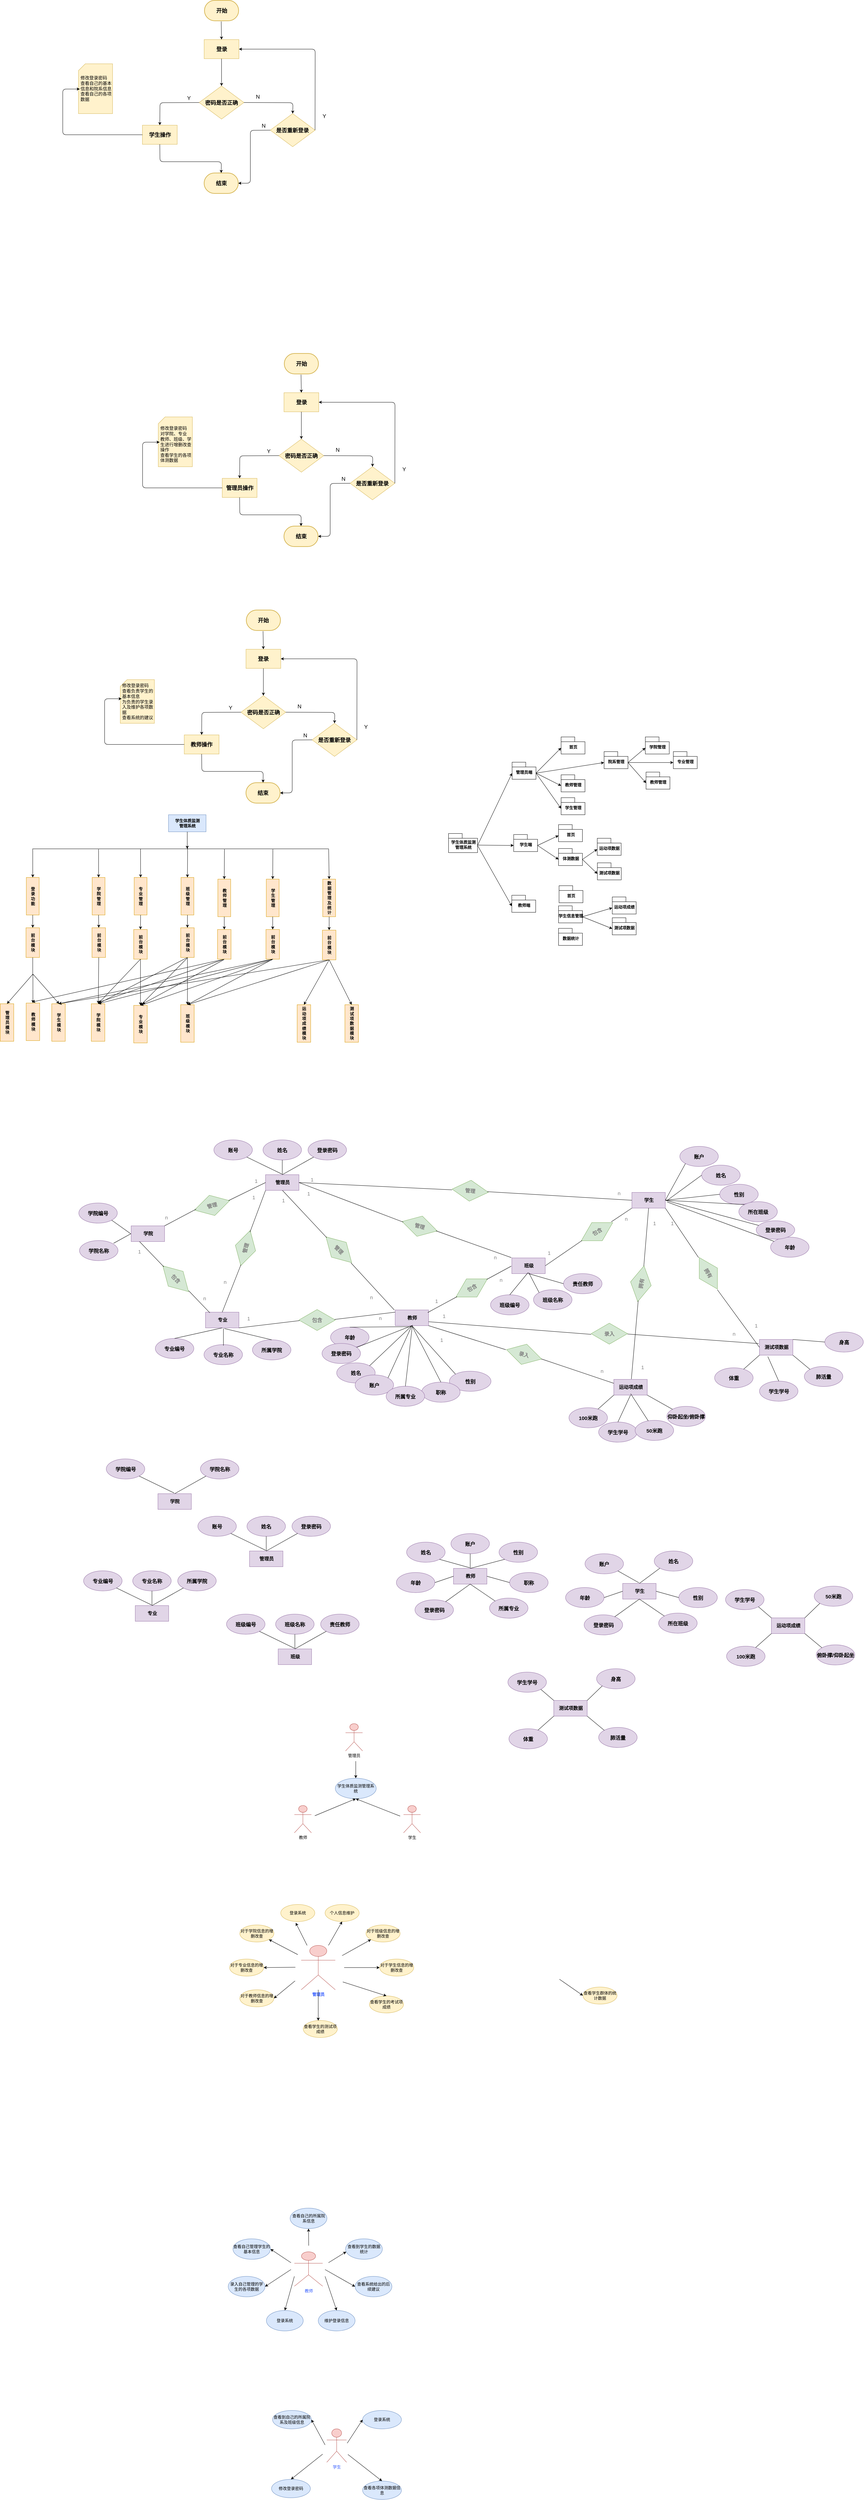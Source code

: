 <mxfile version="14.6.13" type="github">
  <diagram id="C5RBs43oDa-KdzZeNtuy" name="Page-1">
    <mxGraphModel dx="2304" dy="6682" grid="0" gridSize="10" guides="1" tooltips="1" connect="1" arrows="1" fold="1" page="0" pageScale="1" pageWidth="827" pageHeight="1169" math="0" shadow="0">
      <root>
        <object label="" id="WIyWlLk6GJQsqaUBKTNV-0">
          <mxCell />
        </object>
        <mxCell id="WIyWlLk6GJQsqaUBKTNV-1" parent="WIyWlLk6GJQsqaUBKTNV-0" />
        <mxCell id="xuGArEiv7RM7f1ps3Sem-6" value="教师" style="shape=umlActor;verticalLabelPosition=bottom;verticalAlign=top;html=1;outlineConnect=0;fillColor=#f8cecc;strokeColor=#b85450;fontColor=#305AFF;" parent="WIyWlLk6GJQsqaUBKTNV-1" vertex="1">
          <mxGeometry x="230" y="628" width="83" height="101" as="geometry" />
        </mxCell>
        <mxCell id="xuGArEiv7RM7f1ps3Sem-13" value="管理员" style="shape=umlActor;verticalLabelPosition=bottom;verticalAlign=top;html=1;fillColor=#f8cecc;strokeColor=#b85450;fontStyle=1;fontColor=#305AFF;" parent="WIyWlLk6GJQsqaUBKTNV-1" vertex="1">
          <mxGeometry x="250" y="-270" width="100" height="130" as="geometry" />
        </mxCell>
        <mxCell id="xuGArEiv7RM7f1ps3Sem-14" value="登录系统" style="ellipse;whiteSpace=wrap;html=1;fillColor=#fff2cc;strokeColor=#d6b656;" parent="WIyWlLk6GJQsqaUBKTNV-1" vertex="1">
          <mxGeometry x="190" y="-390" width="100" height="50" as="geometry" />
        </mxCell>
        <mxCell id="xuGArEiv7RM7f1ps3Sem-15" value="个人信息维护" style="ellipse;whiteSpace=wrap;html=1;fillColor=#fff2cc;strokeColor=#d6b656;" parent="WIyWlLk6GJQsqaUBKTNV-1" vertex="1">
          <mxGeometry x="320" y="-390" width="100" height="50" as="geometry" />
        </mxCell>
        <mxCell id="xuGArEiv7RM7f1ps3Sem-16" value="查看学生的测试项成绩" style="ellipse;whiteSpace=wrap;html=1;fillColor=#fff2cc;strokeColor=#d6b656;" parent="WIyWlLk6GJQsqaUBKTNV-1" vertex="1">
          <mxGeometry x="256" y="-50" width="100" height="50" as="geometry" />
        </mxCell>
        <mxCell id="xuGArEiv7RM7f1ps3Sem-17" value="查看学生的考试项成绩" style="ellipse;whiteSpace=wrap;html=1;fillColor=#fff2cc;strokeColor=#d6b656;" parent="WIyWlLk6GJQsqaUBKTNV-1" vertex="1">
          <mxGeometry x="450" y="-122" width="100" height="50" as="geometry" />
        </mxCell>
        <mxCell id="xuGArEiv7RM7f1ps3Sem-18" value="对于学院信息的增删改查" style="ellipse;whiteSpace=wrap;html=1;fillColor=#fff2cc;strokeColor=#d6b656;" parent="WIyWlLk6GJQsqaUBKTNV-1" vertex="1">
          <mxGeometry x="70" y="-330" width="100" height="50" as="geometry" />
        </mxCell>
        <mxCell id="xuGArEiv7RM7f1ps3Sem-19" value="对于专业信息的增删改查" style="ellipse;whiteSpace=wrap;html=1;fillColor=#fff2cc;strokeColor=#d6b656;" parent="WIyWlLk6GJQsqaUBKTNV-1" vertex="1">
          <mxGeometry x="40" y="-230" width="100" height="50" as="geometry" />
        </mxCell>
        <mxCell id="xuGArEiv7RM7f1ps3Sem-20" value="对于教师信息的增删改查" style="ellipse;whiteSpace=wrap;html=1;fillColor=#fff2cc;strokeColor=#d6b656;" parent="WIyWlLk6GJQsqaUBKTNV-1" vertex="1">
          <mxGeometry x="70" y="-140" width="100" height="50" as="geometry" />
        </mxCell>
        <mxCell id="xuGArEiv7RM7f1ps3Sem-21" value="对于班级信息的增删改查" style="ellipse;whiteSpace=wrap;html=1;fillColor=#fff2cc;strokeColor=#d6b656;" parent="WIyWlLk6GJQsqaUBKTNV-1" vertex="1">
          <mxGeometry x="440" y="-330" width="100" height="50" as="geometry" />
        </mxCell>
        <mxCell id="xuGArEiv7RM7f1ps3Sem-22" value="对于学生信息的增删改查" style="ellipse;whiteSpace=wrap;html=1;fillColor=#fff2cc;strokeColor=#d6b656;" parent="WIyWlLk6GJQsqaUBKTNV-1" vertex="1">
          <mxGeometry x="480" y="-230" width="100" height="50" as="geometry" />
        </mxCell>
        <mxCell id="xuGArEiv7RM7f1ps3Sem-23" value="查看学生群体的统计数据" style="ellipse;whiteSpace=wrap;html=1;fillColor=#fff2cc;strokeColor=#d6b656;" parent="WIyWlLk6GJQsqaUBKTNV-1" vertex="1">
          <mxGeometry x="1076" y="-148" width="100" height="50" as="geometry" />
        </mxCell>
        <mxCell id="xuGArEiv7RM7f1ps3Sem-24" value="" style="endArrow=classic;html=1;fontColor=#305AFF;entryX=0.5;entryY=1;entryDx=0;entryDy=0;" parent="WIyWlLk6GJQsqaUBKTNV-1" target="xuGArEiv7RM7f1ps3Sem-15" edge="1">
          <mxGeometry width="50" height="50" relative="1" as="geometry">
            <mxPoint x="330" y="-270" as="sourcePoint" />
            <mxPoint x="420" y="-300" as="targetPoint" />
          </mxGeometry>
        </mxCell>
        <mxCell id="xuGArEiv7RM7f1ps3Sem-25" value="" style="endArrow=classic;html=1;fontColor=#305AFF;entryX=0;entryY=1;entryDx=0;entryDy=0;" parent="WIyWlLk6GJQsqaUBKTNV-1" target="xuGArEiv7RM7f1ps3Sem-21" edge="1">
          <mxGeometry width="50" height="50" relative="1" as="geometry">
            <mxPoint x="370" y="-240" as="sourcePoint" />
            <mxPoint x="440" y="-270" as="targetPoint" />
          </mxGeometry>
        </mxCell>
        <mxCell id="xuGArEiv7RM7f1ps3Sem-26" value="" style="endArrow=classic;html=1;fontColor=#305AFF;entryX=0.44;entryY=1.076;entryDx=0;entryDy=0;entryPerimeter=0;" parent="WIyWlLk6GJQsqaUBKTNV-1" source="xuGArEiv7RM7f1ps3Sem-13" target="xuGArEiv7RM7f1ps3Sem-14" edge="1">
          <mxGeometry width="50" height="50" relative="1" as="geometry">
            <mxPoint x="220" y="-240" as="sourcePoint" />
            <mxPoint x="270" y="-290" as="targetPoint" />
          </mxGeometry>
        </mxCell>
        <mxCell id="xuGArEiv7RM7f1ps3Sem-27" value="" style="endArrow=classic;html=1;fontColor=#305AFF;entryX=0;entryY=0.5;entryDx=0;entryDy=0;" parent="WIyWlLk6GJQsqaUBKTNV-1" target="xuGArEiv7RM7f1ps3Sem-22" edge="1">
          <mxGeometry width="50" height="50" relative="1" as="geometry">
            <mxPoint x="376" y="-205" as="sourcePoint" />
            <mxPoint x="440" y="-210" as="targetPoint" />
          </mxGeometry>
        </mxCell>
        <mxCell id="xuGArEiv7RM7f1ps3Sem-28" value="" style="endArrow=classic;html=1;fontColor=#305AFF;entryX=0;entryY=0.5;entryDx=0;entryDy=0;" parent="WIyWlLk6GJQsqaUBKTNV-1" target="xuGArEiv7RM7f1ps3Sem-23" edge="1">
          <mxGeometry width="50" height="50" relative="1" as="geometry">
            <mxPoint x="1007" y="-171" as="sourcePoint" />
            <mxPoint x="1078" y="-214" as="targetPoint" />
          </mxGeometry>
        </mxCell>
        <mxCell id="xuGArEiv7RM7f1ps3Sem-29" value="" style="endArrow=classic;html=1;fontColor=#305AFF;entryX=0.5;entryY=0;entryDx=0;entryDy=0;" parent="WIyWlLk6GJQsqaUBKTNV-1" target="xuGArEiv7RM7f1ps3Sem-17" edge="1">
          <mxGeometry width="50" height="50" relative="1" as="geometry">
            <mxPoint x="372" y="-163" as="sourcePoint" />
            <mxPoint x="442" y="-206" as="targetPoint" />
          </mxGeometry>
        </mxCell>
        <mxCell id="xuGArEiv7RM7f1ps3Sem-30" value="" style="endArrow=classic;html=1;fontColor=#305AFF;entryX=0.44;entryY=0.012;entryDx=0;entryDy=0;entryPerimeter=0;" parent="WIyWlLk6GJQsqaUBKTNV-1" source="xuGArEiv7RM7f1ps3Sem-13" target="xuGArEiv7RM7f1ps3Sem-16" edge="1">
          <mxGeometry width="50" height="50" relative="1" as="geometry">
            <mxPoint x="265" y="-129" as="sourcePoint" />
            <mxPoint x="442" y="-206" as="targetPoint" />
          </mxGeometry>
        </mxCell>
        <mxCell id="xuGArEiv7RM7f1ps3Sem-31" value="" style="endArrow=classic;html=1;fontColor=#305AFF;entryX=1;entryY=1;entryDx=0;entryDy=0;" parent="WIyWlLk6GJQsqaUBKTNV-1" target="xuGArEiv7RM7f1ps3Sem-18" edge="1">
          <mxGeometry width="50" height="50" relative="1" as="geometry">
            <mxPoint x="240" y="-243" as="sourcePoint" />
            <mxPoint x="442" y="-206" as="targetPoint" />
          </mxGeometry>
        </mxCell>
        <mxCell id="xuGArEiv7RM7f1ps3Sem-32" value="" style="endArrow=classic;html=1;fontColor=#305AFF;entryX=1;entryY=0.5;entryDx=0;entryDy=0;" parent="WIyWlLk6GJQsqaUBKTNV-1" target="xuGArEiv7RM7f1ps3Sem-19" edge="1">
          <mxGeometry width="50" height="50" relative="1" as="geometry">
            <mxPoint x="233" y="-206" as="sourcePoint" />
            <mxPoint x="442" y="-206" as="targetPoint" />
          </mxGeometry>
        </mxCell>
        <mxCell id="xuGArEiv7RM7f1ps3Sem-33" value="" style="endArrow=classic;html=1;fontColor=#305AFF;entryX=1;entryY=0.5;entryDx=0;entryDy=0;" parent="WIyWlLk6GJQsqaUBKTNV-1" target="xuGArEiv7RM7f1ps3Sem-20" edge="1">
          <mxGeometry width="50" height="50" relative="1" as="geometry">
            <mxPoint x="232" y="-166" as="sourcePoint" />
            <mxPoint x="442" y="-206" as="targetPoint" />
          </mxGeometry>
        </mxCell>
        <mxCell id="xuGArEiv7RM7f1ps3Sem-34" value="教师" style="shape=umlActor;verticalLabelPosition=bottom;verticalAlign=top;html=1;outlineConnect=0;fillColor=#f8cecc;strokeColor=#b85450;" parent="WIyWlLk6GJQsqaUBKTNV-1" vertex="1">
          <mxGeometry x="230" y="-680" width="50" height="80" as="geometry" />
        </mxCell>
        <mxCell id="xuGArEiv7RM7f1ps3Sem-35" value="管理员" style="shape=umlActor;verticalLabelPosition=bottom;verticalAlign=top;html=1;outlineConnect=0;fillColor=#f8cecc;strokeColor=#b85450;" parent="WIyWlLk6GJQsqaUBKTNV-1" vertex="1">
          <mxGeometry x="380" y="-920" width="50" height="80" as="geometry" />
        </mxCell>
        <mxCell id="xuGArEiv7RM7f1ps3Sem-36" value="学生" style="shape=umlActor;verticalLabelPosition=bottom;verticalAlign=top;html=1;outlineConnect=0;fillColor=#f8cecc;strokeColor=#b85450;" parent="WIyWlLk6GJQsqaUBKTNV-1" vertex="1">
          <mxGeometry x="550" y="-680" width="50" height="80" as="geometry" />
        </mxCell>
        <mxCell id="xuGArEiv7RM7f1ps3Sem-38" value="学生体质监测管理系统" style="ellipse;whiteSpace=wrap;html=1;fillColor=#dae8fc;strokeColor=#6c8ebf;" parent="WIyWlLk6GJQsqaUBKTNV-1" vertex="1">
          <mxGeometry x="350" y="-760" width="120" height="60" as="geometry" />
        </mxCell>
        <mxCell id="xuGArEiv7RM7f1ps3Sem-39" value="" style="endArrow=classic;html=1;fontColor=#305AFF;entryX=0.5;entryY=1;entryDx=0;entryDy=0;" parent="WIyWlLk6GJQsqaUBKTNV-1" target="xuGArEiv7RM7f1ps3Sem-38" edge="1">
          <mxGeometry width="50" height="50" relative="1" as="geometry">
            <mxPoint x="540" y="-649" as="sourcePoint" />
            <mxPoint x="220" y="-570" as="targetPoint" />
          </mxGeometry>
        </mxCell>
        <mxCell id="xuGArEiv7RM7f1ps3Sem-40" value="" style="endArrow=classic;html=1;fontColor=#305AFF;" parent="WIyWlLk6GJQsqaUBKTNV-1" edge="1">
          <mxGeometry width="50" height="50" relative="1" as="geometry">
            <mxPoint x="290" y="-650" as="sourcePoint" />
            <mxPoint x="410" y="-700" as="targetPoint" />
          </mxGeometry>
        </mxCell>
        <mxCell id="xuGArEiv7RM7f1ps3Sem-41" value="" style="endArrow=classic;html=1;fontColor=#305AFF;entryX=0.5;entryY=0;entryDx=0;entryDy=0;" parent="WIyWlLk6GJQsqaUBKTNV-1" target="xuGArEiv7RM7f1ps3Sem-38" edge="1">
          <mxGeometry width="50" height="50" relative="1" as="geometry">
            <mxPoint x="410" y="-810" as="sourcePoint" />
            <mxPoint x="440" y="-790" as="targetPoint" />
          </mxGeometry>
        </mxCell>
        <mxCell id="xuGArEiv7RM7f1ps3Sem-45" value="查看自己的所属院系信息" style="ellipse;whiteSpace=wrap;html=1;fillColor=#dae8fc;strokeColor=#6c8ebf;" parent="WIyWlLk6GJQsqaUBKTNV-1" vertex="1">
          <mxGeometry x="217.5" y="500" width="108" height="60" as="geometry" />
        </mxCell>
        <mxCell id="xuGArEiv7RM7f1ps3Sem-46" value="登录系统" style="ellipse;whiteSpace=wrap;html=1;fillColor=#dae8fc;strokeColor=#6c8ebf;" parent="WIyWlLk6GJQsqaUBKTNV-1" vertex="1">
          <mxGeometry x="148" y="800" width="108" height="60" as="geometry" />
        </mxCell>
        <mxCell id="xuGArEiv7RM7f1ps3Sem-47" value="维护登录信息" style="ellipse;whiteSpace=wrap;html=1;fillColor=#dae8fc;strokeColor=#6c8ebf;" parent="WIyWlLk6GJQsqaUBKTNV-1" vertex="1">
          <mxGeometry x="300" y="800" width="108" height="60" as="geometry" />
        </mxCell>
        <mxCell id="xuGArEiv7RM7f1ps3Sem-48" value="查看自己管理学生的基本信息" style="ellipse;whiteSpace=wrap;html=1;fillColor=#dae8fc;strokeColor=#6c8ebf;" parent="WIyWlLk6GJQsqaUBKTNV-1" vertex="1">
          <mxGeometry x="50" y="590" width="110" height="60" as="geometry" />
        </mxCell>
        <mxCell id="xuGArEiv7RM7f1ps3Sem-49" value="录入自己管理的学生的各项数据" style="ellipse;whiteSpace=wrap;html=1;fillColor=#dae8fc;strokeColor=#6c8ebf;" parent="WIyWlLk6GJQsqaUBKTNV-1" vertex="1">
          <mxGeometry x="36" y="700" width="108" height="60" as="geometry" />
        </mxCell>
        <mxCell id="xuGArEiv7RM7f1ps3Sem-50" value="查看到学生的数据统计" style="ellipse;whiteSpace=wrap;html=1;fillColor=#dae8fc;strokeColor=#6c8ebf;" parent="WIyWlLk6GJQsqaUBKTNV-1" vertex="1">
          <mxGeometry x="380" y="590" width="108" height="60" as="geometry" />
        </mxCell>
        <mxCell id="xuGArEiv7RM7f1ps3Sem-51" value="查看系统给出的后续建议" style="ellipse;whiteSpace=wrap;html=1;fillColor=#dae8fc;strokeColor=#6c8ebf;" parent="WIyWlLk6GJQsqaUBKTNV-1" vertex="1">
          <mxGeometry x="408" y="700" width="108" height="60" as="geometry" />
        </mxCell>
        <mxCell id="xuGArEiv7RM7f1ps3Sem-52" value="" style="endArrow=classic;html=1;fontColor=#305AFF;entryX=0.5;entryY=1;entryDx=0;entryDy=0;" parent="WIyWlLk6GJQsqaUBKTNV-1" target="xuGArEiv7RM7f1ps3Sem-45" edge="1">
          <mxGeometry width="50" height="50" relative="1" as="geometry">
            <mxPoint x="272" y="610" as="sourcePoint" />
            <mxPoint x="240" y="870" as="targetPoint" />
          </mxGeometry>
        </mxCell>
        <mxCell id="xuGArEiv7RM7f1ps3Sem-53" value="" style="endArrow=classic;html=1;fontColor=#305AFF;strokeColor=#000000;entryX=0.019;entryY=0.63;entryDx=0;entryDy=0;entryPerimeter=0;" parent="WIyWlLk6GJQsqaUBKTNV-1" target="xuGArEiv7RM7f1ps3Sem-50" edge="1">
          <mxGeometry width="50" height="50" relative="1" as="geometry">
            <mxPoint x="330" y="660" as="sourcePoint" />
            <mxPoint x="320" y="730" as="targetPoint" />
          </mxGeometry>
        </mxCell>
        <mxCell id="xuGArEiv7RM7f1ps3Sem-54" value="" style="endArrow=classic;html=1;fontColor=#305AFF;strokeColor=#000000;entryX=0;entryY=0.5;entryDx=0;entryDy=0;" parent="WIyWlLk6GJQsqaUBKTNV-1" target="xuGArEiv7RM7f1ps3Sem-51" edge="1">
          <mxGeometry width="50" height="50" relative="1" as="geometry">
            <mxPoint x="320" y="680" as="sourcePoint" />
            <mxPoint x="440" y="720" as="targetPoint" />
          </mxGeometry>
        </mxCell>
        <mxCell id="xuGArEiv7RM7f1ps3Sem-55" value="" style="endArrow=classic;html=1;fontColor=#305AFF;strokeColor=#000000;entryX=0.5;entryY=0;entryDx=0;entryDy=0;" parent="WIyWlLk6GJQsqaUBKTNV-1" target="xuGArEiv7RM7f1ps3Sem-47" edge="1">
          <mxGeometry width="50" height="50" relative="1" as="geometry">
            <mxPoint x="320" y="700" as="sourcePoint" />
            <mxPoint x="440" y="720" as="targetPoint" />
          </mxGeometry>
        </mxCell>
        <mxCell id="xuGArEiv7RM7f1ps3Sem-56" value="" style="endArrow=classic;html=1;fontColor=#305AFF;strokeColor=#000000;entryX=1;entryY=0.5;entryDx=0;entryDy=0;" parent="WIyWlLk6GJQsqaUBKTNV-1" target="xuGArEiv7RM7f1ps3Sem-48" edge="1">
          <mxGeometry width="50" height="50" relative="1" as="geometry">
            <mxPoint x="220" y="660" as="sourcePoint" />
            <mxPoint x="440" y="720" as="targetPoint" />
          </mxGeometry>
        </mxCell>
        <mxCell id="xuGArEiv7RM7f1ps3Sem-57" value="" style="endArrow=classic;html=1;fontColor=#305AFF;strokeColor=#000000;entryX=1;entryY=0.5;entryDx=0;entryDy=0;" parent="WIyWlLk6GJQsqaUBKTNV-1" target="xuGArEiv7RM7f1ps3Sem-49" edge="1">
          <mxGeometry width="50" height="50" relative="1" as="geometry">
            <mxPoint x="220" y="680" as="sourcePoint" />
            <mxPoint x="440" y="720" as="targetPoint" />
          </mxGeometry>
        </mxCell>
        <mxCell id="xuGArEiv7RM7f1ps3Sem-58" value="" style="endArrow=classic;html=1;fontColor=#305AFF;strokeColor=#000000;entryX=0.5;entryY=0;entryDx=0;entryDy=0;" parent="WIyWlLk6GJQsqaUBKTNV-1" target="xuGArEiv7RM7f1ps3Sem-46" edge="1">
          <mxGeometry width="50" height="50" relative="1" as="geometry">
            <mxPoint x="230" y="700" as="sourcePoint" />
            <mxPoint x="70" y="830" as="targetPoint" />
          </mxGeometry>
        </mxCell>
        <mxCell id="xuGArEiv7RM7f1ps3Sem-59" value="学生&lt;br&gt;" style="shape=umlActor;verticalLabelPosition=bottom;verticalAlign=top;html=1;outlineConnect=0;fillColor=#f8cecc;strokeColor=#b85450;fontColor=#305AFF;" parent="WIyWlLk6GJQsqaUBKTNV-1" vertex="1">
          <mxGeometry x="325" y="1147" width="58" height="98" as="geometry" />
        </mxCell>
        <mxCell id="xuGArEiv7RM7f1ps3Sem-62" value="查看到自己的所属院系及班级信息" style="ellipse;whiteSpace=wrap;html=1;fillColor=#dae8fc;strokeColor=#6c8ebf;" parent="WIyWlLk6GJQsqaUBKTNV-1" vertex="1">
          <mxGeometry x="166" y="1093" width="114" height="54" as="geometry" />
        </mxCell>
        <mxCell id="xuGArEiv7RM7f1ps3Sem-63" value="登录系统" style="ellipse;whiteSpace=wrap;html=1;fillColor=#dae8fc;strokeColor=#6c8ebf;" parent="WIyWlLk6GJQsqaUBKTNV-1" vertex="1">
          <mxGeometry x="430" y="1093" width="114" height="54" as="geometry" />
        </mxCell>
        <mxCell id="xuGArEiv7RM7f1ps3Sem-64" value="修改登录密码" style="ellipse;whiteSpace=wrap;html=1;fillColor=#dae8fc;strokeColor=#6c8ebf;" parent="WIyWlLk6GJQsqaUBKTNV-1" vertex="1">
          <mxGeometry x="163" y="1295" width="114" height="54" as="geometry" />
        </mxCell>
        <mxCell id="xuGArEiv7RM7f1ps3Sem-65" value="查看各项体测数据信息" style="ellipse;whiteSpace=wrap;html=1;fillColor=#dae8fc;strokeColor=#6c8ebf;" parent="WIyWlLk6GJQsqaUBKTNV-1" vertex="1">
          <mxGeometry x="430" y="1300" width="114" height="54" as="geometry" />
        </mxCell>
        <mxCell id="xuGArEiv7RM7f1ps3Sem-67" value="" style="endArrow=classic;html=1;fontColor=#305AFF;strokeColor=#000000;entryX=0;entryY=0.5;entryDx=0;entryDy=0;" parent="WIyWlLk6GJQsqaUBKTNV-1" target="xuGArEiv7RM7f1ps3Sem-63" edge="1">
          <mxGeometry width="50" height="50" relative="1" as="geometry">
            <mxPoint x="385" y="1189" as="sourcePoint" />
            <mxPoint x="442" y="1178" as="targetPoint" />
          </mxGeometry>
        </mxCell>
        <mxCell id="xuGArEiv7RM7f1ps3Sem-68" value="" style="endArrow=classic;html=1;fontColor=#305AFF;strokeColor=#000000;entryX=1;entryY=0.5;entryDx=0;entryDy=0;" parent="WIyWlLk6GJQsqaUBKTNV-1" target="xuGArEiv7RM7f1ps3Sem-62" edge="1">
          <mxGeometry width="50" height="50" relative="1" as="geometry">
            <mxPoint x="320" y="1194" as="sourcePoint" />
            <mxPoint x="300" y="1173" as="targetPoint" />
          </mxGeometry>
        </mxCell>
        <mxCell id="xuGArEiv7RM7f1ps3Sem-69" value="" style="endArrow=classic;html=1;fontColor=#305AFF;strokeColor=#000000;entryX=0.5;entryY=0;entryDx=0;entryDy=0;" parent="WIyWlLk6GJQsqaUBKTNV-1" target="xuGArEiv7RM7f1ps3Sem-64" edge="1">
          <mxGeometry width="50" height="50" relative="1" as="geometry">
            <mxPoint x="313" y="1221" as="sourcePoint" />
            <mxPoint x="442" y="1178" as="targetPoint" />
          </mxGeometry>
        </mxCell>
        <mxCell id="xuGArEiv7RM7f1ps3Sem-70" value="" style="endArrow=classic;html=1;fontColor=#305AFF;strokeColor=#000000;entryX=0.5;entryY=0;entryDx=0;entryDy=0;" parent="WIyWlLk6GJQsqaUBKTNV-1" target="xuGArEiv7RM7f1ps3Sem-65" edge="1">
          <mxGeometry width="50" height="50" relative="1" as="geometry">
            <mxPoint x="387" y="1222" as="sourcePoint" />
            <mxPoint x="440" y="1211" as="targetPoint" />
          </mxGeometry>
        </mxCell>
        <mxCell id="xuGArEiv7RM7f1ps3Sem-110" value="管理员" style="html=1;strokeColor=#9673a6;fillColor=#e1d5e7;fontStyle=1;fontSize=14;" parent="WIyWlLk6GJQsqaUBKTNV-1" vertex="1">
          <mxGeometry x="98.5" y="-1426" width="98" height="46" as="geometry" />
        </mxCell>
        <mxCell id="xuGArEiv7RM7f1ps3Sem-111" value="账号" style="ellipse;whiteSpace=wrap;html=1;fillColor=#e1d5e7;strokeColor=#9673a6;fontStyle=1;fontSize=15;" parent="WIyWlLk6GJQsqaUBKTNV-1" vertex="1">
          <mxGeometry x="-53" y="-1528" width="113" height="59" as="geometry" />
        </mxCell>
        <mxCell id="xuGArEiv7RM7f1ps3Sem-112" value="姓名" style="ellipse;whiteSpace=wrap;html=1;fillColor=#e1d5e7;strokeColor=#9673a6;fontStyle=1;fontSize=15;" parent="WIyWlLk6GJQsqaUBKTNV-1" vertex="1">
          <mxGeometry x="91" y="-1528" width="113" height="59" as="geometry" />
        </mxCell>
        <mxCell id="xuGArEiv7RM7f1ps3Sem-113" value="登录密码" style="ellipse;whiteSpace=wrap;html=1;fillColor=#e1d5e7;strokeColor=#9673a6;fontStyle=1;fontSize=15;" parent="WIyWlLk6GJQsqaUBKTNV-1" vertex="1">
          <mxGeometry x="223" y="-1528" width="113" height="59" as="geometry" />
        </mxCell>
        <mxCell id="xuGArEiv7RM7f1ps3Sem-116" value="" style="endArrow=none;html=1;fontSize=15;fontColor=#305AFF;strokeColor=#000000;exitX=0.5;exitY=0;exitDx=0;exitDy=0;entryX=0;entryY=1;entryDx=0;entryDy=0;" parent="WIyWlLk6GJQsqaUBKTNV-1" source="xuGArEiv7RM7f1ps3Sem-110" target="xuGArEiv7RM7f1ps3Sem-113" edge="1">
          <mxGeometry width="50" height="50" relative="1" as="geometry">
            <mxPoint x="252" y="-1365" as="sourcePoint" />
            <mxPoint x="302" y="-1415" as="targetPoint" />
          </mxGeometry>
        </mxCell>
        <mxCell id="xuGArEiv7RM7f1ps3Sem-117" value="" style="endArrow=none;html=1;fontSize=15;fontColor=#305AFF;strokeColor=#000000;exitX=0.5;exitY=0;exitDx=0;exitDy=0;entryX=0.5;entryY=1;entryDx=0;entryDy=0;" parent="WIyWlLk6GJQsqaUBKTNV-1" source="xuGArEiv7RM7f1ps3Sem-110" target="xuGArEiv7RM7f1ps3Sem-112" edge="1">
          <mxGeometry width="50" height="50" relative="1" as="geometry">
            <mxPoint x="157.5" y="-1416" as="sourcePoint" />
            <mxPoint x="256.385" y="-1467.726" as="targetPoint" />
          </mxGeometry>
        </mxCell>
        <mxCell id="xuGArEiv7RM7f1ps3Sem-119" value="" style="endArrow=none;html=1;fontSize=15;fontColor=#305AFF;strokeColor=#000000;entryX=1;entryY=1;entryDx=0;entryDy=0;" parent="WIyWlLk6GJQsqaUBKTNV-1" target="xuGArEiv7RM7f1ps3Sem-111" edge="1">
          <mxGeometry width="50" height="50" relative="1" as="geometry">
            <mxPoint x="146" y="-1428" as="sourcePoint" />
            <mxPoint x="256.385" y="-1467.726" as="targetPoint" />
          </mxGeometry>
        </mxCell>
        <mxCell id="xuGArEiv7RM7f1ps3Sem-120" value="学院" style="html=1;strokeColor=#9673a6;fillColor=#e1d5e7;fontStyle=1;fontSize=14;" parent="WIyWlLk6GJQsqaUBKTNV-1" vertex="1">
          <mxGeometry x="-170" y="-1594" width="98" height="46" as="geometry" />
        </mxCell>
        <mxCell id="xuGArEiv7RM7f1ps3Sem-121" value="学院编号" style="ellipse;whiteSpace=wrap;html=1;fillColor=#e1d5e7;strokeColor=#9673a6;fontStyle=1;fontSize=15;" parent="WIyWlLk6GJQsqaUBKTNV-1" vertex="1">
          <mxGeometry x="-321.5" y="-1696" width="113" height="59" as="geometry" />
        </mxCell>
        <mxCell id="xuGArEiv7RM7f1ps3Sem-123" value="学院名称" style="ellipse;whiteSpace=wrap;html=1;fillColor=#e1d5e7;strokeColor=#9673a6;fontStyle=1;fontSize=15;" parent="WIyWlLk6GJQsqaUBKTNV-1" vertex="1">
          <mxGeometry x="-45.5" y="-1696" width="113" height="59" as="geometry" />
        </mxCell>
        <mxCell id="xuGArEiv7RM7f1ps3Sem-124" value="" style="endArrow=none;html=1;fontSize=15;fontColor=#305AFF;strokeColor=#000000;exitX=0.5;exitY=0;exitDx=0;exitDy=0;entryX=0;entryY=1;entryDx=0;entryDy=0;" parent="WIyWlLk6GJQsqaUBKTNV-1" source="xuGArEiv7RM7f1ps3Sem-120" target="xuGArEiv7RM7f1ps3Sem-123" edge="1">
          <mxGeometry width="50" height="50" relative="1" as="geometry">
            <mxPoint x="-16.5" y="-1533" as="sourcePoint" />
            <mxPoint x="33.5" y="-1583" as="targetPoint" />
          </mxGeometry>
        </mxCell>
        <mxCell id="xuGArEiv7RM7f1ps3Sem-126" value="" style="endArrow=none;html=1;fontSize=15;fontColor=#305AFF;strokeColor=#000000;entryX=1;entryY=1;entryDx=0;entryDy=0;" parent="WIyWlLk6GJQsqaUBKTNV-1" target="xuGArEiv7RM7f1ps3Sem-121" edge="1">
          <mxGeometry width="50" height="50" relative="1" as="geometry">
            <mxPoint x="-122.5" y="-1596" as="sourcePoint" />
            <mxPoint x="-12.115" y="-1635.726" as="targetPoint" />
          </mxGeometry>
        </mxCell>
        <mxCell id="xuGArEiv7RM7f1ps3Sem-127" value="专业" style="html=1;strokeColor=#9673a6;fillColor=#e1d5e7;fontStyle=1;fontSize=14;" parent="WIyWlLk6GJQsqaUBKTNV-1" vertex="1">
          <mxGeometry x="-236.5" y="-1266" width="98" height="46" as="geometry" />
        </mxCell>
        <mxCell id="xuGArEiv7RM7f1ps3Sem-128" value="专业编号" style="ellipse;whiteSpace=wrap;html=1;fillColor=#e1d5e7;strokeColor=#9673a6;fontStyle=1;fontSize=15;" parent="WIyWlLk6GJQsqaUBKTNV-1" vertex="1">
          <mxGeometry x="-388" y="-1368" width="113" height="59" as="geometry" />
        </mxCell>
        <mxCell id="xuGArEiv7RM7f1ps3Sem-129" value="专业名称" style="ellipse;whiteSpace=wrap;html=1;fillColor=#e1d5e7;strokeColor=#9673a6;fontStyle=1;fontSize=15;" parent="WIyWlLk6GJQsqaUBKTNV-1" vertex="1">
          <mxGeometry x="-244" y="-1368" width="113" height="59" as="geometry" />
        </mxCell>
        <mxCell id="xuGArEiv7RM7f1ps3Sem-130" value="所属学院" style="ellipse;whiteSpace=wrap;html=1;fillColor=#e1d5e7;strokeColor=#9673a6;fontStyle=1;fontSize=15;" parent="WIyWlLk6GJQsqaUBKTNV-1" vertex="1">
          <mxGeometry x="-112" y="-1368" width="113" height="59" as="geometry" />
        </mxCell>
        <mxCell id="xuGArEiv7RM7f1ps3Sem-131" value="" style="endArrow=none;html=1;fontSize=15;fontColor=#305AFF;strokeColor=#000000;exitX=0.5;exitY=0;exitDx=0;exitDy=0;entryX=0;entryY=1;entryDx=0;entryDy=0;" parent="WIyWlLk6GJQsqaUBKTNV-1" source="xuGArEiv7RM7f1ps3Sem-127" target="xuGArEiv7RM7f1ps3Sem-130" edge="1">
          <mxGeometry width="50" height="50" relative="1" as="geometry">
            <mxPoint x="-83" y="-1205" as="sourcePoint" />
            <mxPoint x="-33" y="-1255" as="targetPoint" />
          </mxGeometry>
        </mxCell>
        <mxCell id="xuGArEiv7RM7f1ps3Sem-132" value="" style="endArrow=none;html=1;fontSize=15;fontColor=#305AFF;strokeColor=#000000;exitX=0.5;exitY=0;exitDx=0;exitDy=0;entryX=0.5;entryY=1;entryDx=0;entryDy=0;" parent="WIyWlLk6GJQsqaUBKTNV-1" source="xuGArEiv7RM7f1ps3Sem-127" target="xuGArEiv7RM7f1ps3Sem-129" edge="1">
          <mxGeometry width="50" height="50" relative="1" as="geometry">
            <mxPoint x="-177.5" y="-1256" as="sourcePoint" />
            <mxPoint x="-78.615" y="-1307.726" as="targetPoint" />
          </mxGeometry>
        </mxCell>
        <mxCell id="xuGArEiv7RM7f1ps3Sem-133" value="" style="endArrow=none;html=1;fontSize=15;fontColor=#305AFF;strokeColor=#000000;entryX=1;entryY=1;entryDx=0;entryDy=0;" parent="WIyWlLk6GJQsqaUBKTNV-1" target="xuGArEiv7RM7f1ps3Sem-128" edge="1">
          <mxGeometry width="50" height="50" relative="1" as="geometry">
            <mxPoint x="-189" y="-1268" as="sourcePoint" />
            <mxPoint x="-78.615" y="-1307.726" as="targetPoint" />
          </mxGeometry>
        </mxCell>
        <mxCell id="xuGArEiv7RM7f1ps3Sem-134" value="教师" style="html=1;strokeColor=#9673a6;fillColor=#e1d5e7;fontStyle=1;fontSize=14;" parent="WIyWlLk6GJQsqaUBKTNV-1" vertex="1">
          <mxGeometry x="696.5" y="-1375" width="98" height="46" as="geometry" />
        </mxCell>
        <mxCell id="xuGArEiv7RM7f1ps3Sem-135" value="姓名" style="ellipse;whiteSpace=wrap;html=1;fillColor=#e1d5e7;strokeColor=#9673a6;fontStyle=1;fontSize=15;" parent="WIyWlLk6GJQsqaUBKTNV-1" vertex="1">
          <mxGeometry x="559" y="-1452" width="113" height="59" as="geometry" />
        </mxCell>
        <mxCell id="xuGArEiv7RM7f1ps3Sem-136" value="账户" style="ellipse;whiteSpace=wrap;html=1;fillColor=#e1d5e7;strokeColor=#9673a6;fontStyle=1;fontSize=15;" parent="WIyWlLk6GJQsqaUBKTNV-1" vertex="1">
          <mxGeometry x="689" y="-1477" width="113" height="59" as="geometry" />
        </mxCell>
        <mxCell id="xuGArEiv7RM7f1ps3Sem-137" value="性别" style="ellipse;whiteSpace=wrap;html=1;fillColor=#e1d5e7;strokeColor=#9673a6;fontStyle=1;fontSize=15;" parent="WIyWlLk6GJQsqaUBKTNV-1" vertex="1">
          <mxGeometry x="830" y="-1452" width="113" height="59" as="geometry" />
        </mxCell>
        <mxCell id="xuGArEiv7RM7f1ps3Sem-138" value="" style="endArrow=none;html=1;fontSize=15;fontColor=#305AFF;strokeColor=#000000;exitX=0.5;exitY=0;exitDx=0;exitDy=0;entryX=0;entryY=1;entryDx=0;entryDy=0;" parent="WIyWlLk6GJQsqaUBKTNV-1" source="xuGArEiv7RM7f1ps3Sem-134" target="xuGArEiv7RM7f1ps3Sem-137" edge="1">
          <mxGeometry width="50" height="50" relative="1" as="geometry">
            <mxPoint x="850" y="-1314" as="sourcePoint" />
            <mxPoint x="900" y="-1364" as="targetPoint" />
          </mxGeometry>
        </mxCell>
        <mxCell id="xuGArEiv7RM7f1ps3Sem-139" value="" style="endArrow=none;html=1;fontSize=15;fontColor=#305AFF;strokeColor=#000000;exitX=0.5;exitY=0;exitDx=0;exitDy=0;entryX=0.5;entryY=1;entryDx=0;entryDy=0;" parent="WIyWlLk6GJQsqaUBKTNV-1" source="xuGArEiv7RM7f1ps3Sem-134" target="xuGArEiv7RM7f1ps3Sem-136" edge="1">
          <mxGeometry width="50" height="50" relative="1" as="geometry">
            <mxPoint x="755.5" y="-1365" as="sourcePoint" />
            <mxPoint x="854.385" y="-1416.726" as="targetPoint" />
          </mxGeometry>
        </mxCell>
        <mxCell id="xuGArEiv7RM7f1ps3Sem-140" value="" style="endArrow=none;html=1;fontSize=15;fontColor=#305AFF;strokeColor=#000000;entryX=1;entryY=1;entryDx=0;entryDy=0;" parent="WIyWlLk6GJQsqaUBKTNV-1" target="xuGArEiv7RM7f1ps3Sem-135" edge="1">
          <mxGeometry width="50" height="50" relative="1" as="geometry">
            <mxPoint x="744" y="-1377" as="sourcePoint" />
            <mxPoint x="854.385" y="-1416.726" as="targetPoint" />
          </mxGeometry>
        </mxCell>
        <mxCell id="xuGArEiv7RM7f1ps3Sem-141" value="职称" style="ellipse;whiteSpace=wrap;html=1;fillColor=#e1d5e7;strokeColor=#9673a6;fontStyle=1;fontSize=15;" parent="WIyWlLk6GJQsqaUBKTNV-1" vertex="1">
          <mxGeometry x="861" y="-1363" width="113" height="59" as="geometry" />
        </mxCell>
        <mxCell id="xuGArEiv7RM7f1ps3Sem-142" value="年龄" style="ellipse;whiteSpace=wrap;html=1;fillColor=#e1d5e7;strokeColor=#9673a6;fontStyle=1;fontSize=15;" parent="WIyWlLk6GJQsqaUBKTNV-1" vertex="1">
          <mxGeometry x="529" y="-1363" width="113" height="59" as="geometry" />
        </mxCell>
        <mxCell id="xuGArEiv7RM7f1ps3Sem-143" value="登录密码" style="ellipse;whiteSpace=wrap;html=1;fillColor=#e1d5e7;strokeColor=#9673a6;fontStyle=1;fontSize=15;" parent="WIyWlLk6GJQsqaUBKTNV-1" vertex="1">
          <mxGeometry x="583.5" y="-1283" width="113" height="59" as="geometry" />
        </mxCell>
        <mxCell id="xuGArEiv7RM7f1ps3Sem-144" value="所属专业" style="ellipse;whiteSpace=wrap;html=1;fillColor=#e1d5e7;strokeColor=#9673a6;fontStyle=1;fontSize=15;" parent="WIyWlLk6GJQsqaUBKTNV-1" vertex="1">
          <mxGeometry x="802" y="-1288" width="113" height="59" as="geometry" />
        </mxCell>
        <mxCell id="xuGArEiv7RM7f1ps3Sem-145" value="" style="endArrow=none;html=1;fontSize=15;fontColor=#305AFF;strokeColor=#000000;exitX=1;exitY=0.5;exitDx=0;exitDy=0;entryX=0;entryY=0.5;entryDx=0;entryDy=0;" parent="WIyWlLk6GJQsqaUBKTNV-1" source="xuGArEiv7RM7f1ps3Sem-134" target="xuGArEiv7RM7f1ps3Sem-141" edge="1">
          <mxGeometry width="50" height="50" relative="1" as="geometry">
            <mxPoint x="755.5" y="-1365" as="sourcePoint" />
            <mxPoint x="856.385" y="-1391.726" as="targetPoint" />
          </mxGeometry>
        </mxCell>
        <mxCell id="xuGArEiv7RM7f1ps3Sem-146" value="" style="endArrow=none;html=1;fontSize=15;fontColor=#305AFF;strokeColor=#000000;exitX=0.5;exitY=1;exitDx=0;exitDy=0;entryX=0;entryY=0;entryDx=0;entryDy=0;" parent="WIyWlLk6GJQsqaUBKTNV-1" source="xuGArEiv7RM7f1ps3Sem-134" target="xuGArEiv7RM7f1ps3Sem-144" edge="1">
          <mxGeometry width="50" height="50" relative="1" as="geometry">
            <mxPoint x="804.5" y="-1342" as="sourcePoint" />
            <mxPoint x="871" y="-1323.5" as="targetPoint" />
          </mxGeometry>
        </mxCell>
        <mxCell id="xuGArEiv7RM7f1ps3Sem-147" value="" style="endArrow=none;html=1;fontSize=15;fontColor=#305AFF;strokeColor=#000000;exitX=0.5;exitY=1;exitDx=0;exitDy=0;" parent="WIyWlLk6GJQsqaUBKTNV-1" source="xuGArEiv7RM7f1ps3Sem-134" target="xuGArEiv7RM7f1ps3Sem-143" edge="1">
          <mxGeometry width="50" height="50" relative="1" as="geometry">
            <mxPoint x="755.5" y="-1319" as="sourcePoint" />
            <mxPoint x="828.385" y="-1269.274" as="targetPoint" />
          </mxGeometry>
        </mxCell>
        <mxCell id="xuGArEiv7RM7f1ps3Sem-148" value="" style="endArrow=none;html=1;fontSize=15;fontColor=#305AFF;strokeColor=#000000;exitX=0;exitY=0.5;exitDx=0;exitDy=0;entryX=1;entryY=0.5;entryDx=0;entryDy=0;" parent="WIyWlLk6GJQsqaUBKTNV-1" source="xuGArEiv7RM7f1ps3Sem-134" target="xuGArEiv7RM7f1ps3Sem-142" edge="1">
          <mxGeometry width="50" height="50" relative="1" as="geometry">
            <mxPoint x="804.5" y="-1342" as="sourcePoint" />
            <mxPoint x="871" y="-1323.5" as="targetPoint" />
          </mxGeometry>
        </mxCell>
        <mxCell id="xuGArEiv7RM7f1ps3Sem-149" value="班级" style="html=1;strokeColor=#9673a6;fillColor=#e1d5e7;fontStyle=1;fontSize=14;" parent="WIyWlLk6GJQsqaUBKTNV-1" vertex="1">
          <mxGeometry x="182.5" y="-1139" width="98" height="46" as="geometry" />
        </mxCell>
        <mxCell id="xuGArEiv7RM7f1ps3Sem-150" value="班级编号" style="ellipse;whiteSpace=wrap;html=1;fillColor=#e1d5e7;strokeColor=#9673a6;fontStyle=1;fontSize=15;" parent="WIyWlLk6GJQsqaUBKTNV-1" vertex="1">
          <mxGeometry x="31" y="-1241" width="113" height="59" as="geometry" />
        </mxCell>
        <mxCell id="xuGArEiv7RM7f1ps3Sem-151" value="班级名称" style="ellipse;whiteSpace=wrap;html=1;fillColor=#e1d5e7;strokeColor=#9673a6;fontStyle=1;fontSize=15;" parent="WIyWlLk6GJQsqaUBKTNV-1" vertex="1">
          <mxGeometry x="175" y="-1241" width="113" height="59" as="geometry" />
        </mxCell>
        <mxCell id="xuGArEiv7RM7f1ps3Sem-152" value="责任教师" style="ellipse;whiteSpace=wrap;html=1;fillColor=#e1d5e7;strokeColor=#9673a6;fontStyle=1;fontSize=15;" parent="WIyWlLk6GJQsqaUBKTNV-1" vertex="1">
          <mxGeometry x="307" y="-1241" width="113" height="59" as="geometry" />
        </mxCell>
        <mxCell id="xuGArEiv7RM7f1ps3Sem-153" value="" style="endArrow=none;html=1;fontSize=15;fontColor=#305AFF;strokeColor=#000000;exitX=0.5;exitY=0;exitDx=0;exitDy=0;entryX=0;entryY=1;entryDx=0;entryDy=0;" parent="WIyWlLk6GJQsqaUBKTNV-1" source="xuGArEiv7RM7f1ps3Sem-149" target="xuGArEiv7RM7f1ps3Sem-152" edge="1">
          <mxGeometry width="50" height="50" relative="1" as="geometry">
            <mxPoint x="336" y="-1078" as="sourcePoint" />
            <mxPoint x="386" y="-1128" as="targetPoint" />
          </mxGeometry>
        </mxCell>
        <mxCell id="xuGArEiv7RM7f1ps3Sem-154" value="" style="endArrow=none;html=1;fontSize=15;fontColor=#305AFF;strokeColor=#000000;exitX=0.5;exitY=0;exitDx=0;exitDy=0;entryX=0.5;entryY=1;entryDx=0;entryDy=0;" parent="WIyWlLk6GJQsqaUBKTNV-1" source="xuGArEiv7RM7f1ps3Sem-149" target="xuGArEiv7RM7f1ps3Sem-151" edge="1">
          <mxGeometry width="50" height="50" relative="1" as="geometry">
            <mxPoint x="241.5" y="-1129" as="sourcePoint" />
            <mxPoint x="340.385" y="-1180.726" as="targetPoint" />
          </mxGeometry>
        </mxCell>
        <mxCell id="xuGArEiv7RM7f1ps3Sem-155" value="" style="endArrow=none;html=1;fontSize=15;fontColor=#305AFF;strokeColor=#000000;entryX=1;entryY=1;entryDx=0;entryDy=0;" parent="WIyWlLk6GJQsqaUBKTNV-1" target="xuGArEiv7RM7f1ps3Sem-150" edge="1">
          <mxGeometry width="50" height="50" relative="1" as="geometry">
            <mxPoint x="230" y="-1141" as="sourcePoint" />
            <mxPoint x="340.385" y="-1180.726" as="targetPoint" />
          </mxGeometry>
        </mxCell>
        <mxCell id="xuGArEiv7RM7f1ps3Sem-156" value="学生" style="html=1;strokeColor=#9673a6;fillColor=#e1d5e7;fontStyle=1;fontSize=14;" parent="WIyWlLk6GJQsqaUBKTNV-1" vertex="1">
          <mxGeometry x="1192.5" y="-1331" width="98" height="46" as="geometry" />
        </mxCell>
        <mxCell id="xuGArEiv7RM7f1ps3Sem-157" value="账户" style="ellipse;whiteSpace=wrap;html=1;fillColor=#e1d5e7;strokeColor=#9673a6;fontStyle=1;fontSize=15;" parent="WIyWlLk6GJQsqaUBKTNV-1" vertex="1">
          <mxGeometry x="1082" y="-1418" width="113" height="59" as="geometry" />
        </mxCell>
        <mxCell id="xuGArEiv7RM7f1ps3Sem-159" value="姓名" style="ellipse;whiteSpace=wrap;html=1;fillColor=#e1d5e7;strokeColor=#9673a6;fontStyle=1;fontSize=15;" parent="WIyWlLk6GJQsqaUBKTNV-1" vertex="1">
          <mxGeometry x="1285" y="-1426" width="113" height="59" as="geometry" />
        </mxCell>
        <mxCell id="xuGArEiv7RM7f1ps3Sem-160" value="" style="endArrow=none;html=1;fontSize=15;fontColor=#305AFF;strokeColor=#000000;exitX=0.5;exitY=0;exitDx=0;exitDy=0;entryX=0;entryY=1;entryDx=0;entryDy=0;" parent="WIyWlLk6GJQsqaUBKTNV-1" source="xuGArEiv7RM7f1ps3Sem-156" target="xuGArEiv7RM7f1ps3Sem-159" edge="1">
          <mxGeometry width="50" height="50" relative="1" as="geometry">
            <mxPoint x="1346" y="-1270" as="sourcePoint" />
            <mxPoint x="1396" y="-1320" as="targetPoint" />
          </mxGeometry>
        </mxCell>
        <mxCell id="xuGArEiv7RM7f1ps3Sem-162" value="" style="endArrow=none;html=1;fontSize=15;fontColor=#305AFF;strokeColor=#000000;entryX=1;entryY=1;entryDx=0;entryDy=0;" parent="WIyWlLk6GJQsqaUBKTNV-1" target="xuGArEiv7RM7f1ps3Sem-157" edge="1">
          <mxGeometry width="50" height="50" relative="1" as="geometry">
            <mxPoint x="1240" y="-1333" as="sourcePoint" />
            <mxPoint x="1350.385" y="-1372.726" as="targetPoint" />
          </mxGeometry>
        </mxCell>
        <mxCell id="xuGArEiv7RM7f1ps3Sem-163" value="性别" style="ellipse;whiteSpace=wrap;html=1;fillColor=#e1d5e7;strokeColor=#9673a6;fontStyle=1;fontSize=15;" parent="WIyWlLk6GJQsqaUBKTNV-1" vertex="1">
          <mxGeometry x="1357" y="-1319" width="113" height="59" as="geometry" />
        </mxCell>
        <mxCell id="xuGArEiv7RM7f1ps3Sem-164" value="年龄" style="ellipse;whiteSpace=wrap;html=1;fillColor=#e1d5e7;strokeColor=#9673a6;fontStyle=1;fontSize=15;" parent="WIyWlLk6GJQsqaUBKTNV-1" vertex="1">
          <mxGeometry x="1025" y="-1319" width="113" height="59" as="geometry" />
        </mxCell>
        <mxCell id="xuGArEiv7RM7f1ps3Sem-165" value="登录密码" style="ellipse;whiteSpace=wrap;html=1;fillColor=#e1d5e7;strokeColor=#9673a6;fontStyle=1;fontSize=15;" parent="WIyWlLk6GJQsqaUBKTNV-1" vertex="1">
          <mxGeometry x="1079.5" y="-1239" width="113" height="59" as="geometry" />
        </mxCell>
        <mxCell id="xuGArEiv7RM7f1ps3Sem-166" value="所在班级" style="ellipse;whiteSpace=wrap;html=1;fillColor=#e1d5e7;strokeColor=#9673a6;fontStyle=1;fontSize=15;" parent="WIyWlLk6GJQsqaUBKTNV-1" vertex="1">
          <mxGeometry x="1298" y="-1244" width="113" height="59" as="geometry" />
        </mxCell>
        <mxCell id="xuGArEiv7RM7f1ps3Sem-167" value="" style="endArrow=none;html=1;fontSize=15;fontColor=#305AFF;strokeColor=#000000;exitX=1;exitY=0.5;exitDx=0;exitDy=0;entryX=0;entryY=0.5;entryDx=0;entryDy=0;" parent="WIyWlLk6GJQsqaUBKTNV-1" source="xuGArEiv7RM7f1ps3Sem-156" target="xuGArEiv7RM7f1ps3Sem-163" edge="1">
          <mxGeometry width="50" height="50" relative="1" as="geometry">
            <mxPoint x="1251.5" y="-1321" as="sourcePoint" />
            <mxPoint x="1352.385" y="-1347.726" as="targetPoint" />
          </mxGeometry>
        </mxCell>
        <mxCell id="xuGArEiv7RM7f1ps3Sem-168" value="" style="endArrow=none;html=1;fontSize=15;fontColor=#305AFF;strokeColor=#000000;exitX=0.5;exitY=1;exitDx=0;exitDy=0;entryX=0;entryY=0;entryDx=0;entryDy=0;" parent="WIyWlLk6GJQsqaUBKTNV-1" source="xuGArEiv7RM7f1ps3Sem-156" target="xuGArEiv7RM7f1ps3Sem-166" edge="1">
          <mxGeometry width="50" height="50" relative="1" as="geometry">
            <mxPoint x="1300.5" y="-1298" as="sourcePoint" />
            <mxPoint x="1367" y="-1279.5" as="targetPoint" />
          </mxGeometry>
        </mxCell>
        <mxCell id="xuGArEiv7RM7f1ps3Sem-169" value="" style="endArrow=none;html=1;fontSize=15;fontColor=#305AFF;strokeColor=#000000;exitX=0.5;exitY=1;exitDx=0;exitDy=0;" parent="WIyWlLk6GJQsqaUBKTNV-1" source="xuGArEiv7RM7f1ps3Sem-156" target="xuGArEiv7RM7f1ps3Sem-165" edge="1">
          <mxGeometry width="50" height="50" relative="1" as="geometry">
            <mxPoint x="1251.5" y="-1275" as="sourcePoint" />
            <mxPoint x="1324.385" y="-1225.274" as="targetPoint" />
          </mxGeometry>
        </mxCell>
        <mxCell id="xuGArEiv7RM7f1ps3Sem-170" value="" style="endArrow=none;html=1;fontSize=15;fontColor=#305AFF;strokeColor=#000000;exitX=0;exitY=0.5;exitDx=0;exitDy=0;entryX=1;entryY=0.5;entryDx=0;entryDy=0;" parent="WIyWlLk6GJQsqaUBKTNV-1" source="xuGArEiv7RM7f1ps3Sem-156" target="xuGArEiv7RM7f1ps3Sem-164" edge="1">
          <mxGeometry width="50" height="50" relative="1" as="geometry">
            <mxPoint x="1300.5" y="-1298" as="sourcePoint" />
            <mxPoint x="1367" y="-1279.5" as="targetPoint" />
          </mxGeometry>
        </mxCell>
        <mxCell id="xuGArEiv7RM7f1ps3Sem-183" value="运动项成绩" style="html=1;strokeColor=#9673a6;fillColor=#e1d5e7;fontStyle=1;fontSize=14;" parent="WIyWlLk6GJQsqaUBKTNV-1" vertex="1">
          <mxGeometry x="1628.5" y="-1230" width="98" height="46" as="geometry" />
        </mxCell>
        <mxCell id="xuGArEiv7RM7f1ps3Sem-184" value="学生学号" style="ellipse;whiteSpace=wrap;html=1;fillColor=#e1d5e7;strokeColor=#9673a6;fontStyle=1;fontSize=15;" parent="WIyWlLk6GJQsqaUBKTNV-1" vertex="1">
          <mxGeometry x="1494" y="-1313" width="113" height="59" as="geometry" />
        </mxCell>
        <mxCell id="xuGArEiv7RM7f1ps3Sem-185" value="50米跑" style="ellipse;whiteSpace=wrap;html=1;fillColor=#e1d5e7;strokeColor=#9673a6;fontStyle=1;fontSize=15;" parent="WIyWlLk6GJQsqaUBKTNV-1" vertex="1">
          <mxGeometry x="1754" y="-1323" width="113" height="59" as="geometry" />
        </mxCell>
        <mxCell id="xuGArEiv7RM7f1ps3Sem-186" value="" style="endArrow=none;html=1;fontSize=15;fontColor=#305AFF;strokeColor=#000000;exitX=1;exitY=0;exitDx=0;exitDy=0;entryX=0;entryY=1;entryDx=0;entryDy=0;" parent="WIyWlLk6GJQsqaUBKTNV-1" source="xuGArEiv7RM7f1ps3Sem-183" target="xuGArEiv7RM7f1ps3Sem-185" edge="1">
          <mxGeometry width="50" height="50" relative="1" as="geometry">
            <mxPoint x="1782" y="-1169" as="sourcePoint" />
            <mxPoint x="1832" y="-1219" as="targetPoint" />
          </mxGeometry>
        </mxCell>
        <mxCell id="xuGArEiv7RM7f1ps3Sem-187" value="" style="endArrow=none;html=1;fontSize=15;fontColor=#305AFF;strokeColor=#000000;entryX=1;entryY=1;entryDx=0;entryDy=0;exitX=0;exitY=0;exitDx=0;exitDy=0;" parent="WIyWlLk6GJQsqaUBKTNV-1" source="xuGArEiv7RM7f1ps3Sem-183" target="xuGArEiv7RM7f1ps3Sem-184" edge="1">
          <mxGeometry width="50" height="50" relative="1" as="geometry">
            <mxPoint x="1676" y="-1232" as="sourcePoint" />
            <mxPoint x="1786.385" y="-1271.726" as="targetPoint" />
          </mxGeometry>
        </mxCell>
        <mxCell id="xuGArEiv7RM7f1ps3Sem-190" value="100米跑" style="ellipse;whiteSpace=wrap;html=1;fillColor=#e1d5e7;strokeColor=#9673a6;fontStyle=1;fontSize=15;" parent="WIyWlLk6GJQsqaUBKTNV-1" vertex="1">
          <mxGeometry x="1497" y="-1147" width="113" height="59" as="geometry" />
        </mxCell>
        <mxCell id="xuGArEiv7RM7f1ps3Sem-191" value="俯卧撑/仰卧起坐" style="ellipse;whiteSpace=wrap;html=1;fillColor=#e1d5e7;strokeColor=#9673a6;fontStyle=1;fontSize=15;" parent="WIyWlLk6GJQsqaUBKTNV-1" vertex="1">
          <mxGeometry x="1760" y="-1151" width="113" height="59" as="geometry" />
        </mxCell>
        <mxCell id="xuGArEiv7RM7f1ps3Sem-193" value="" style="endArrow=none;html=1;fontSize=15;fontColor=#305AFF;strokeColor=#000000;exitX=1;exitY=1;exitDx=0;exitDy=0;entryX=0;entryY=0;entryDx=0;entryDy=0;" parent="WIyWlLk6GJQsqaUBKTNV-1" source="xuGArEiv7RM7f1ps3Sem-183" target="xuGArEiv7RM7f1ps3Sem-191" edge="1">
          <mxGeometry width="50" height="50" relative="1" as="geometry">
            <mxPoint x="1736.5" y="-1197" as="sourcePoint" />
            <mxPoint x="1803" y="-1178.5" as="targetPoint" />
          </mxGeometry>
        </mxCell>
        <mxCell id="xuGArEiv7RM7f1ps3Sem-194" value="" style="endArrow=none;html=1;fontSize=15;fontColor=#305AFF;strokeColor=#000000;exitX=0;exitY=1;exitDx=0;exitDy=0;" parent="WIyWlLk6GJQsqaUBKTNV-1" source="xuGArEiv7RM7f1ps3Sem-183" target="xuGArEiv7RM7f1ps3Sem-190" edge="1">
          <mxGeometry width="50" height="50" relative="1" as="geometry">
            <mxPoint x="1687.5" y="-1174" as="sourcePoint" />
            <mxPoint x="1760.385" y="-1124.274" as="targetPoint" />
          </mxGeometry>
        </mxCell>
        <mxCell id="xuGArEiv7RM7f1ps3Sem-196" value="测试项数据" style="html=1;strokeColor=#9673a6;fillColor=#e1d5e7;fontStyle=1;fontSize=14;" parent="WIyWlLk6GJQsqaUBKTNV-1" vertex="1">
          <mxGeometry x="1593.5" y="-2046" width="98" height="46" as="geometry" />
        </mxCell>
        <mxCell id="xuGArEiv7RM7f1ps3Sem-197" value="学生学号" style="ellipse;whiteSpace=wrap;html=1;fillColor=#e1d5e7;strokeColor=#9673a6;fontStyle=1;fontSize=15;" parent="WIyWlLk6GJQsqaUBKTNV-1" vertex="1">
          <mxGeometry x="1593.5" y="-1924" width="113" height="59" as="geometry" />
        </mxCell>
        <mxCell id="xuGArEiv7RM7f1ps3Sem-198" value="身高" style="ellipse;whiteSpace=wrap;html=1;fillColor=#e1d5e7;strokeColor=#9673a6;fontStyle=1;fontSize=15;" parent="WIyWlLk6GJQsqaUBKTNV-1" vertex="1">
          <mxGeometry x="1785" y="-2068" width="113" height="59" as="geometry" />
        </mxCell>
        <mxCell id="xuGArEiv7RM7f1ps3Sem-199" value="" style="endArrow=none;html=1;fontSize=15;fontColor=#305AFF;strokeColor=#000000;exitX=1;exitY=0;exitDx=0;exitDy=0;entryX=0;entryY=0.5;entryDx=0;entryDy=0;" parent="WIyWlLk6GJQsqaUBKTNV-1" source="xuGArEiv7RM7f1ps3Sem-196" target="xuGArEiv7RM7f1ps3Sem-198" edge="1">
          <mxGeometry width="50" height="50" relative="1" as="geometry">
            <mxPoint x="1747" y="-1985" as="sourcePoint" />
            <mxPoint x="1797" y="-2035" as="targetPoint" />
          </mxGeometry>
        </mxCell>
        <mxCell id="xuGArEiv7RM7f1ps3Sem-200" value="" style="endArrow=none;html=1;fontSize=15;fontColor=#305AFF;strokeColor=#000000;entryX=0.5;entryY=0;entryDx=0;entryDy=0;" parent="WIyWlLk6GJQsqaUBKTNV-1" target="xuGArEiv7RM7f1ps3Sem-197" edge="1">
          <mxGeometry width="50" height="50" relative="1" as="geometry">
            <mxPoint x="1618" y="-1996" as="sourcePoint" />
            <mxPoint x="1751.385" y="-2087.726" as="targetPoint" />
          </mxGeometry>
        </mxCell>
        <mxCell id="xuGArEiv7RM7f1ps3Sem-201" value="体重" style="ellipse;whiteSpace=wrap;html=1;fillColor=#e1d5e7;strokeColor=#9673a6;fontStyle=1;fontSize=15;" parent="WIyWlLk6GJQsqaUBKTNV-1" vertex="1">
          <mxGeometry x="1462" y="-1963" width="113" height="59" as="geometry" />
        </mxCell>
        <mxCell id="xuGArEiv7RM7f1ps3Sem-202" value="肺活量" style="ellipse;whiteSpace=wrap;html=1;fillColor=#e1d5e7;strokeColor=#9673a6;fontStyle=1;fontSize=15;" parent="WIyWlLk6GJQsqaUBKTNV-1" vertex="1">
          <mxGeometry x="1725" y="-1967" width="113" height="59" as="geometry" />
        </mxCell>
        <mxCell id="xuGArEiv7RM7f1ps3Sem-203" value="" style="endArrow=none;html=1;fontSize=15;fontColor=#305AFF;strokeColor=#000000;exitX=1;exitY=1;exitDx=0;exitDy=0;entryX=0;entryY=0;entryDx=0;entryDy=0;" parent="WIyWlLk6GJQsqaUBKTNV-1" source="xuGArEiv7RM7f1ps3Sem-196" target="xuGArEiv7RM7f1ps3Sem-202" edge="1">
          <mxGeometry width="50" height="50" relative="1" as="geometry">
            <mxPoint x="1701.5" y="-2013" as="sourcePoint" />
            <mxPoint x="1768" y="-1994.5" as="targetPoint" />
          </mxGeometry>
        </mxCell>
        <mxCell id="xuGArEiv7RM7f1ps3Sem-204" value="" style="endArrow=none;html=1;fontSize=15;fontColor=#305AFF;strokeColor=#000000;exitX=0;exitY=1;exitDx=0;exitDy=0;" parent="WIyWlLk6GJQsqaUBKTNV-1" source="xuGArEiv7RM7f1ps3Sem-196" target="xuGArEiv7RM7f1ps3Sem-201" edge="1">
          <mxGeometry width="50" height="50" relative="1" as="geometry">
            <mxPoint x="1652.5" y="-1990" as="sourcePoint" />
            <mxPoint x="1725.385" y="-1940.274" as="targetPoint" />
          </mxGeometry>
        </mxCell>
        <mxCell id="xuGArEiv7RM7f1ps3Sem-205" value="管理员" style="html=1;strokeColor=#9673a6;fillColor=#e1d5e7;fontStyle=1;fontSize=14;" parent="WIyWlLk6GJQsqaUBKTNV-1" vertex="1">
          <mxGeometry x="145.5" y="-2529" width="98" height="46" as="geometry" />
        </mxCell>
        <mxCell id="xuGArEiv7RM7f1ps3Sem-206" value="账号" style="ellipse;whiteSpace=wrap;html=1;fillColor=#e1d5e7;strokeColor=#9673a6;fontStyle=1;fontSize=15;" parent="WIyWlLk6GJQsqaUBKTNV-1" vertex="1">
          <mxGeometry x="-6" y="-2631" width="113" height="59" as="geometry" />
        </mxCell>
        <mxCell id="xuGArEiv7RM7f1ps3Sem-207" value="姓名" style="ellipse;whiteSpace=wrap;html=1;fillColor=#e1d5e7;strokeColor=#9673a6;fontStyle=1;fontSize=15;" parent="WIyWlLk6GJQsqaUBKTNV-1" vertex="1">
          <mxGeometry x="138" y="-2631" width="113" height="59" as="geometry" />
        </mxCell>
        <mxCell id="xuGArEiv7RM7f1ps3Sem-208" value="登录密码" style="ellipse;whiteSpace=wrap;html=1;fillColor=#e1d5e7;strokeColor=#9673a6;fontStyle=1;fontSize=15;" parent="WIyWlLk6GJQsqaUBKTNV-1" vertex="1">
          <mxGeometry x="270" y="-2631" width="113" height="59" as="geometry" />
        </mxCell>
        <mxCell id="xuGArEiv7RM7f1ps3Sem-209" value="" style="endArrow=none;html=1;fontSize=15;fontColor=#305AFF;strokeColor=#000000;exitX=0.5;exitY=0;exitDx=0;exitDy=0;entryX=0;entryY=1;entryDx=0;entryDy=0;" parent="WIyWlLk6GJQsqaUBKTNV-1" source="xuGArEiv7RM7f1ps3Sem-205" target="xuGArEiv7RM7f1ps3Sem-208" edge="1">
          <mxGeometry width="50" height="50" relative="1" as="geometry">
            <mxPoint x="299" y="-2468" as="sourcePoint" />
            <mxPoint x="349" y="-2518" as="targetPoint" />
          </mxGeometry>
        </mxCell>
        <mxCell id="xuGArEiv7RM7f1ps3Sem-210" value="" style="endArrow=none;html=1;fontSize=15;fontColor=#305AFF;strokeColor=#000000;exitX=0.5;exitY=0;exitDx=0;exitDy=0;entryX=0.5;entryY=1;entryDx=0;entryDy=0;" parent="WIyWlLk6GJQsqaUBKTNV-1" source="xuGArEiv7RM7f1ps3Sem-205" target="xuGArEiv7RM7f1ps3Sem-207" edge="1">
          <mxGeometry width="50" height="50" relative="1" as="geometry">
            <mxPoint x="204.5" y="-2519" as="sourcePoint" />
            <mxPoint x="303.385" y="-2570.726" as="targetPoint" />
          </mxGeometry>
        </mxCell>
        <mxCell id="xuGArEiv7RM7f1ps3Sem-211" value="" style="endArrow=none;html=1;fontSize=15;fontColor=#305AFF;strokeColor=#000000;entryX=1;entryY=1;entryDx=0;entryDy=0;" parent="WIyWlLk6GJQsqaUBKTNV-1" target="xuGArEiv7RM7f1ps3Sem-206" edge="1">
          <mxGeometry width="50" height="50" relative="1" as="geometry">
            <mxPoint x="193" y="-2531" as="sourcePoint" />
            <mxPoint x="303.385" y="-2570.726" as="targetPoint" />
          </mxGeometry>
        </mxCell>
        <mxCell id="xuGArEiv7RM7f1ps3Sem-217" value="学院" style="html=1;strokeColor=#9673a6;fillColor=#e1d5e7;fontStyle=1;fontSize=14;" parent="WIyWlLk6GJQsqaUBKTNV-1" vertex="1">
          <mxGeometry x="-248.5" y="-2379" width="98" height="46" as="geometry" />
        </mxCell>
        <mxCell id="xuGArEiv7RM7f1ps3Sem-218" value="学院编号" style="ellipse;whiteSpace=wrap;html=1;fillColor=#e1d5e7;strokeColor=#9673a6;fontStyle=1;fontSize=15;" parent="WIyWlLk6GJQsqaUBKTNV-1" vertex="1">
          <mxGeometry x="-402" y="-2446" width="113" height="59" as="geometry" />
        </mxCell>
        <mxCell id="xuGArEiv7RM7f1ps3Sem-219" value="学院名称" style="ellipse;whiteSpace=wrap;html=1;fillColor=#e1d5e7;strokeColor=#9673a6;fontStyle=1;fontSize=15;" parent="WIyWlLk6GJQsqaUBKTNV-1" vertex="1">
          <mxGeometry x="-400" y="-2336" width="113" height="59" as="geometry" />
        </mxCell>
        <mxCell id="xuGArEiv7RM7f1ps3Sem-220" value="" style="endArrow=none;html=1;fontSize=15;fontColor=#305AFF;strokeColor=#000000;" parent="WIyWlLk6GJQsqaUBKTNV-1" edge="1">
          <mxGeometry width="50" height="50" relative="1" as="geometry">
            <mxPoint x="-249" y="-2356" as="sourcePoint" />
            <mxPoint x="-300" y="-2328" as="targetPoint" />
          </mxGeometry>
        </mxCell>
        <mxCell id="xuGArEiv7RM7f1ps3Sem-221" value="" style="endArrow=none;html=1;fontSize=15;fontColor=#305AFF;strokeColor=#000000;entryX=1;entryY=1;entryDx=0;entryDy=0;" parent="WIyWlLk6GJQsqaUBKTNV-1" target="xuGArEiv7RM7f1ps3Sem-218" edge="1">
          <mxGeometry width="50" height="50" relative="1" as="geometry">
            <mxPoint x="-250" y="-2356" as="sourcePoint" />
            <mxPoint x="-90.615" y="-2420.726" as="targetPoint" />
          </mxGeometry>
        </mxCell>
        <mxCell id="xuGArEiv7RM7f1ps3Sem-225" value="专业" style="html=1;strokeColor=#9673a6;fillColor=#e1d5e7;fontStyle=1;fontSize=14;" parent="WIyWlLk6GJQsqaUBKTNV-1" vertex="1">
          <mxGeometry x="-30.5" y="-2126" width="98" height="46" as="geometry" />
        </mxCell>
        <mxCell id="xuGArEiv7RM7f1ps3Sem-226" value="专业编号" style="ellipse;whiteSpace=wrap;html=1;fillColor=#e1d5e7;strokeColor=#9673a6;fontStyle=1;fontSize=15;" parent="WIyWlLk6GJQsqaUBKTNV-1" vertex="1">
          <mxGeometry x="-177.67" y="-2049" width="113" height="59" as="geometry" />
        </mxCell>
        <mxCell id="xuGArEiv7RM7f1ps3Sem-227" value="专业名称" style="ellipse;whiteSpace=wrap;html=1;fillColor=#e1d5e7;strokeColor=#9673a6;fontStyle=1;fontSize=15;" parent="WIyWlLk6GJQsqaUBKTNV-1" vertex="1">
          <mxGeometry x="-35" y="-2031" width="113" height="59" as="geometry" />
        </mxCell>
        <mxCell id="xuGArEiv7RM7f1ps3Sem-228" value="所属学院" style="ellipse;whiteSpace=wrap;html=1;fillColor=#e1d5e7;strokeColor=#9673a6;fontStyle=1;fontSize=15;" parent="WIyWlLk6GJQsqaUBKTNV-1" vertex="1">
          <mxGeometry x="107" y="-2045" width="113" height="59" as="geometry" />
        </mxCell>
        <mxCell id="xuGArEiv7RM7f1ps3Sem-229" value="" style="endArrow=none;html=1;fontSize=15;fontColor=#305AFF;strokeColor=#000000;entryX=0.5;entryY=0;entryDx=0;entryDy=0;" parent="WIyWlLk6GJQsqaUBKTNV-1" target="xuGArEiv7RM7f1ps3Sem-228" edge="1">
          <mxGeometry width="50" height="50" relative="1" as="geometry">
            <mxPoint x="25" y="-2078" as="sourcePoint" />
            <mxPoint x="173" y="-2115" as="targetPoint" />
          </mxGeometry>
        </mxCell>
        <mxCell id="xuGArEiv7RM7f1ps3Sem-230" value="" style="endArrow=none;html=1;fontSize=15;fontColor=#305AFF;strokeColor=#000000;" parent="WIyWlLk6GJQsqaUBKTNV-1" edge="1">
          <mxGeometry width="50" height="50" relative="1" as="geometry">
            <mxPoint x="22" y="-2078" as="sourcePoint" />
            <mxPoint x="22" y="-2028" as="targetPoint" />
          </mxGeometry>
        </mxCell>
        <mxCell id="xuGArEiv7RM7f1ps3Sem-231" value="" style="endArrow=none;html=1;fontSize=15;fontColor=#305AFF;strokeColor=#000000;entryX=0.5;entryY=0;entryDx=0;entryDy=0;exitX=0.5;exitY=1;exitDx=0;exitDy=0;" parent="WIyWlLk6GJQsqaUBKTNV-1" source="xuGArEiv7RM7f1ps3Sem-225" target="xuGArEiv7RM7f1ps3Sem-226" edge="1">
          <mxGeometry width="50" height="50" relative="1" as="geometry">
            <mxPoint x="17" y="-2128" as="sourcePoint" />
            <mxPoint x="127.385" y="-2167.726" as="targetPoint" />
          </mxGeometry>
        </mxCell>
        <mxCell id="xuGArEiv7RM7f1ps3Sem-233" value="管理" style="html=1;whiteSpace=wrap;aspect=fixed;shape=isoRectangle;fontSize=15;strokeColor=#82b366;rotation=-15;fillColor=#d5e8d4;fontStyle=1;fontColor=#808080;" parent="WIyWlLk6GJQsqaUBKTNV-1" vertex="1">
          <mxGeometry x="-64.67" y="-2471" width="106.67" height="64" as="geometry" />
        </mxCell>
        <mxCell id="xuGArEiv7RM7f1ps3Sem-234" value="" style="endArrow=none;html=1;fontSize=15;fontColor=#305AFF;strokeColor=#000000;entryX=0;entryY=0.5;entryDx=0;entryDy=0;" parent="WIyWlLk6GJQsqaUBKTNV-1" target="xuGArEiv7RM7f1ps3Sem-205" edge="1">
          <mxGeometry width="50" height="50" relative="1" as="geometry">
            <mxPoint x="37" y="-2453" as="sourcePoint" />
            <mxPoint x="255" y="-2349" as="targetPoint" />
          </mxGeometry>
        </mxCell>
        <mxCell id="xuGArEiv7RM7f1ps3Sem-235" value="" style="endArrow=none;html=1;fontSize=15;fontColor=#305AFF;strokeColor=#000000;entryX=0.051;entryY=0.477;entryDx=0;entryDy=0;exitX=1;exitY=0;exitDx=0;exitDy=0;entryPerimeter=0;" parent="WIyWlLk6GJQsqaUBKTNV-1" source="xuGArEiv7RM7f1ps3Sem-217" target="xuGArEiv7RM7f1ps3Sem-233" edge="1">
          <mxGeometry width="50" height="50" relative="1" as="geometry">
            <mxPoint x="-161" y="-2376" as="sourcePoint" />
            <mxPoint x="-64.67" y="-2423" as="targetPoint" />
          </mxGeometry>
        </mxCell>
        <mxCell id="xuGArEiv7RM7f1ps3Sem-236" value="管理" style="html=1;whiteSpace=wrap;aspect=fixed;shape=isoRectangle;fontSize=15;strokeColor=#82b366;rotation=-75;fillColor=#d5e8d4;fontStyle=1;fontColor=#808080;" parent="WIyWlLk6GJQsqaUBKTNV-1" vertex="1">
          <mxGeometry x="33.33" y="-2346" width="106.67" height="64" as="geometry" />
        </mxCell>
        <mxCell id="xuGArEiv7RM7f1ps3Sem-237" value="" style="endArrow=none;html=1;fontSize=15;fontColor=#808080;strokeColor=#000000;entryX=0;entryY=1;entryDx=0;entryDy=0;exitX=0.955;exitY=0.51;exitDx=0;exitDy=0;exitPerimeter=0;" parent="WIyWlLk6GJQsqaUBKTNV-1" source="xuGArEiv7RM7f1ps3Sem-236" target="xuGArEiv7RM7f1ps3Sem-205" edge="1">
          <mxGeometry width="50" height="50" relative="1" as="geometry">
            <mxPoint x="205" y="-2299" as="sourcePoint" />
            <mxPoint x="255" y="-2349" as="targetPoint" />
          </mxGeometry>
        </mxCell>
        <mxCell id="xuGArEiv7RM7f1ps3Sem-238" value="" style="endArrow=none;html=1;fontSize=15;fontColor=#808080;strokeColor=#000000;entryX=0;entryY=1;entryDx=0;entryDy=0;exitX=0.5;exitY=0;exitDx=0;exitDy=0;" parent="WIyWlLk6GJQsqaUBKTNV-1" source="xuGArEiv7RM7f1ps3Sem-225" edge="1">
          <mxGeometry width="50" height="50" relative="1" as="geometry">
            <mxPoint x="27.675" y="-2142.715" as="sourcePoint" />
            <mxPoint x="73.33" y="-2265" as="targetPoint" />
          </mxGeometry>
        </mxCell>
        <mxCell id="xuGArEiv7RM7f1ps3Sem-239" value="包含" style="html=1;whiteSpace=wrap;aspect=fixed;shape=isoRectangle;fontSize=15;strokeColor=#82b366;rotation=45;fillColor=#d5e8d4;fontStyle=1;fontColor=#808080;" parent="WIyWlLk6GJQsqaUBKTNV-1" vertex="1">
          <mxGeometry x="-171.34" y="-2256" width="106.67" height="64" as="geometry" />
        </mxCell>
        <mxCell id="xuGArEiv7RM7f1ps3Sem-240" value="" style="endArrow=none;html=1;fontSize=15;fontColor=#305AFF;strokeColor=#000000;entryX=0.25;entryY=1;entryDx=0;entryDy=0;exitX=0.038;exitY=0.497;exitDx=0;exitDy=0;exitPerimeter=0;" parent="WIyWlLk6GJQsqaUBKTNV-1" source="xuGArEiv7RM7f1ps3Sem-239" target="xuGArEiv7RM7f1ps3Sem-217" edge="1">
          <mxGeometry width="50" height="50" relative="1" as="geometry">
            <mxPoint x="-160" y="-2265" as="sourcePoint" />
            <mxPoint x="-47.979" y="-2418.026" as="targetPoint" />
          </mxGeometry>
        </mxCell>
        <mxCell id="xuGArEiv7RM7f1ps3Sem-242" value="" style="endArrow=none;html=1;fontSize=15;fontColor=#305AFF;strokeColor=#000000;entryX=0.25;entryY=1;entryDx=0;entryDy=0;exitX=0.129;exitY=0.04;exitDx=0;exitDy=0;exitPerimeter=0;" parent="WIyWlLk6GJQsqaUBKTNV-1" source="xuGArEiv7RM7f1ps3Sem-225" edge="1">
          <mxGeometry width="50" height="50" relative="1" as="geometry">
            <mxPoint x="-24" y="-2131" as="sourcePoint" />
            <mxPoint x="-80" y="-2189" as="targetPoint" />
          </mxGeometry>
        </mxCell>
        <mxCell id="xuGArEiv7RM7f1ps3Sem-243" value="教师" style="html=1;strokeColor=#9673a6;fillColor=#e1d5e7;fontStyle=1;fontSize=14;" parent="WIyWlLk6GJQsqaUBKTNV-1" vertex="1">
          <mxGeometry x="525.5" y="-2132.5" width="98" height="46" as="geometry" />
        </mxCell>
        <mxCell id="xuGArEiv7RM7f1ps3Sem-244" value="姓名" style="ellipse;whiteSpace=wrap;html=1;fillColor=#e1d5e7;strokeColor=#9673a6;fontStyle=1;fontSize=15;" parent="WIyWlLk6GJQsqaUBKTNV-1" vertex="1">
          <mxGeometry x="354" y="-1977.5" width="113" height="59" as="geometry" />
        </mxCell>
        <mxCell id="xuGArEiv7RM7f1ps3Sem-245" value="账户" style="ellipse;whiteSpace=wrap;html=1;fillColor=#e1d5e7;strokeColor=#9673a6;fontStyle=1;fontSize=15;" parent="WIyWlLk6GJQsqaUBKTNV-1" vertex="1">
          <mxGeometry x="408" y="-1942" width="113" height="59" as="geometry" />
        </mxCell>
        <mxCell id="xuGArEiv7RM7f1ps3Sem-246" value="性别" style="ellipse;whiteSpace=wrap;html=1;fillColor=#e1d5e7;strokeColor=#9673a6;fontStyle=1;fontSize=15;" parent="WIyWlLk6GJQsqaUBKTNV-1" vertex="1">
          <mxGeometry x="684.51" y="-1953" width="122" height="59" as="geometry" />
        </mxCell>
        <mxCell id="xuGArEiv7RM7f1ps3Sem-250" value="职称" style="ellipse;whiteSpace=wrap;html=1;fillColor=#e1d5e7;strokeColor=#9673a6;fontStyle=1;fontSize=15;" parent="WIyWlLk6GJQsqaUBKTNV-1" vertex="1">
          <mxGeometry x="603" y="-1921" width="113" height="59" as="geometry" />
        </mxCell>
        <mxCell id="xuGArEiv7RM7f1ps3Sem-251" value="年龄" style="ellipse;whiteSpace=wrap;html=1;fillColor=#e1d5e7;strokeColor=#9673a6;fontStyle=1;fontSize=15;" parent="WIyWlLk6GJQsqaUBKTNV-1" vertex="1">
          <mxGeometry x="336" y="-2082" width="113" height="59" as="geometry" />
        </mxCell>
        <mxCell id="xuGArEiv7RM7f1ps3Sem-252" value="登录密码" style="ellipse;whiteSpace=wrap;html=1;fillColor=#e1d5e7;strokeColor=#9673a6;fontStyle=1;fontSize=15;" parent="WIyWlLk6GJQsqaUBKTNV-1" vertex="1">
          <mxGeometry x="311" y="-2034.5" width="113" height="59" as="geometry" />
        </mxCell>
        <mxCell id="xuGArEiv7RM7f1ps3Sem-253" value="所属专业" style="ellipse;whiteSpace=wrap;html=1;fillColor=#e1d5e7;strokeColor=#9673a6;fontStyle=1;fontSize=15;" parent="WIyWlLk6GJQsqaUBKTNV-1" vertex="1">
          <mxGeometry x="499" y="-1909" width="113" height="59" as="geometry" />
        </mxCell>
        <mxCell id="xuGArEiv7RM7f1ps3Sem-256" value="" style="endArrow=none;html=1;fontSize=15;fontColor=#305AFF;strokeColor=#000000;exitX=0.5;exitY=1;exitDx=0;exitDy=0;" parent="WIyWlLk6GJQsqaUBKTNV-1" source="xuGArEiv7RM7f1ps3Sem-243" target="xuGArEiv7RM7f1ps3Sem-252" edge="1">
          <mxGeometry width="50" height="50" relative="1" as="geometry">
            <mxPoint x="584.5" y="-2076.5" as="sourcePoint" />
            <mxPoint x="657.385" y="-2026.774" as="targetPoint" />
          </mxGeometry>
        </mxCell>
        <mxCell id="xuGArEiv7RM7f1ps3Sem-265" value="" style="endArrow=none;html=1;fontSize=15;fontColor=#305AFF;strokeColor=#000000;entryX=1;entryY=0;entryDx=0;entryDy=0;exitX=0.5;exitY=1;exitDx=0;exitDy=0;" parent="WIyWlLk6GJQsqaUBKTNV-1" source="xuGArEiv7RM7f1ps3Sem-243" target="xuGArEiv7RM7f1ps3Sem-244" edge="1">
          <mxGeometry width="50" height="50" relative="1" as="geometry">
            <mxPoint x="535.5" y="-2076.5" as="sourcePoint" />
            <mxPoint x="417.603" y="-2015.78" as="targetPoint" />
          </mxGeometry>
        </mxCell>
        <mxCell id="xuGArEiv7RM7f1ps3Sem-266" value="" style="endArrow=none;html=1;fontSize=15;fontColor=#305AFF;strokeColor=#000000;entryX=1;entryY=0;entryDx=0;entryDy=0;exitX=0.5;exitY=1;exitDx=0;exitDy=0;" parent="WIyWlLk6GJQsqaUBKTNV-1" source="xuGArEiv7RM7f1ps3Sem-243" target="xuGArEiv7RM7f1ps3Sem-245" edge="1">
          <mxGeometry width="50" height="50" relative="1" as="geometry">
            <mxPoint x="564.299" y="-2076.5" as="sourcePoint" />
            <mxPoint x="460.809" y="-1958.671" as="targetPoint" />
          </mxGeometry>
        </mxCell>
        <mxCell id="xuGArEiv7RM7f1ps3Sem-267" value="" style="endArrow=none;html=1;fontSize=15;fontColor=#305AFF;strokeColor=#000000;entryX=0.5;entryY=0;entryDx=0;entryDy=0;" parent="WIyWlLk6GJQsqaUBKTNV-1" target="xuGArEiv7RM7f1ps3Sem-251" edge="1">
          <mxGeometry width="50" height="50" relative="1" as="geometry">
            <mxPoint x="572" y="-2083.5" as="sourcePoint" />
            <mxPoint x="500.5" y="-1936.5" as="targetPoint" />
          </mxGeometry>
        </mxCell>
        <mxCell id="xuGArEiv7RM7f1ps3Sem-268" value="" style="endArrow=none;html=1;fontSize=15;fontColor=#305AFF;strokeColor=#000000;entryX=0.5;entryY=0;entryDx=0;entryDy=0;exitX=0.5;exitY=1;exitDx=0;exitDy=0;" parent="WIyWlLk6GJQsqaUBKTNV-1" source="xuGArEiv7RM7f1ps3Sem-243" target="xuGArEiv7RM7f1ps3Sem-250" edge="1">
          <mxGeometry width="50" height="50" relative="1" as="geometry">
            <mxPoint x="582" y="-2073.5" as="sourcePoint" />
            <mxPoint x="613.5" y="-1919.5" as="targetPoint" />
          </mxGeometry>
        </mxCell>
        <mxCell id="xuGArEiv7RM7f1ps3Sem-269" value="" style="endArrow=none;html=1;fontSize=15;fontColor=#305AFF;strokeColor=#000000;entryX=0.5;entryY=0;entryDx=0;entryDy=0;" parent="WIyWlLk6GJQsqaUBKTNV-1" target="xuGArEiv7RM7f1ps3Sem-253" edge="1">
          <mxGeometry width="50" height="50" relative="1" as="geometry">
            <mxPoint x="576" y="-2088.5" as="sourcePoint" />
            <mxPoint x="728.5" y="-1931.5" as="targetPoint" />
          </mxGeometry>
        </mxCell>
        <mxCell id="xuGArEiv7RM7f1ps3Sem-270" value="管理" style="html=1;whiteSpace=wrap;aspect=fixed;shape=isoRectangle;fontSize=15;strokeColor=#82b366;rotation=45;fillColor=#d5e8d4;fontStyle=1;fontColor=#808080;" parent="WIyWlLk6GJQsqaUBKTNV-1" vertex="1">
          <mxGeometry x="307" y="-2341" width="106.67" height="64" as="geometry" />
        </mxCell>
        <mxCell id="xuGArEiv7RM7f1ps3Sem-271" value="" style="endArrow=none;html=1;fontSize=15;fontColor=#808080;strokeColor=#000000;entryX=0.027;entryY=0.5;entryDx=0;entryDy=0;entryPerimeter=0;" parent="WIyWlLk6GJQsqaUBKTNV-1" target="xuGArEiv7RM7f1ps3Sem-270" edge="1">
          <mxGeometry width="50" height="50" relative="1" as="geometry">
            <mxPoint x="195" y="-2483" as="sourcePoint" />
            <mxPoint x="319" y="-2355" as="targetPoint" />
          </mxGeometry>
        </mxCell>
        <mxCell id="xuGArEiv7RM7f1ps3Sem-272" value="" style="endArrow=none;html=1;fontSize=15;fontColor=#808080;strokeColor=#000000;entryX=0.993;entryY=0.474;entryDx=0;entryDy=0;entryPerimeter=0;" parent="WIyWlLk6GJQsqaUBKTNV-1" edge="1">
          <mxGeometry width="50" height="50" relative="1" as="geometry">
            <mxPoint x="396" y="-2270.49" as="sourcePoint" />
            <mxPoint x="522.973" y="-2132.499" as="targetPoint" />
          </mxGeometry>
        </mxCell>
        <mxCell id="xuGArEiv7RM7f1ps3Sem-273" value="包含" style="html=1;whiteSpace=wrap;aspect=fixed;shape=isoRectangle;fontSize=15;strokeColor=#82b366;rotation=0;fillColor=#d5e8d4;fontStyle=1;fontColor=#808080;" parent="WIyWlLk6GJQsqaUBKTNV-1" vertex="1">
          <mxGeometry x="243.33" y="-2135" width="106.67" height="64" as="geometry" />
        </mxCell>
        <mxCell id="xuGArEiv7RM7f1ps3Sem-274" value="" style="endArrow=none;html=1;fontSize=15;fontColor=#808080;strokeColor=#000000;exitX=0.016;exitY=0.527;exitDx=0;exitDy=0;exitPerimeter=0;entryX=1;entryY=1;entryDx=0;entryDy=0;" parent="WIyWlLk6GJQsqaUBKTNV-1" source="xuGArEiv7RM7f1ps3Sem-273" target="xuGArEiv7RM7f1ps3Sem-225" edge="1">
          <mxGeometry width="50" height="50" relative="1" as="geometry">
            <mxPoint x="243" y="-2209" as="sourcePoint" />
            <mxPoint x="293" y="-2259" as="targetPoint" />
          </mxGeometry>
        </mxCell>
        <mxCell id="xuGArEiv7RM7f1ps3Sem-275" value="" style="endArrow=none;html=1;fontSize=15;fontColor=#808080;strokeColor=#000000;exitX=0.016;exitY=0.527;exitDx=0;exitDy=0;exitPerimeter=0;entryX=1;entryY=1;entryDx=0;entryDy=0;" parent="WIyWlLk6GJQsqaUBKTNV-1" edge="1">
          <mxGeometry width="50" height="50" relative="1" as="geometry">
            <mxPoint x="525.497" y="-2126.002" as="sourcePoint" />
            <mxPoint x="347.96" y="-2104.73" as="targetPoint" />
          </mxGeometry>
        </mxCell>
        <mxCell id="xuGArEiv7RM7f1ps3Sem-276" value="班级" style="html=1;strokeColor=#9673a6;fillColor=#e1d5e7;fontStyle=1;fontSize=14;" parent="WIyWlLk6GJQsqaUBKTNV-1" vertex="1">
          <mxGeometry x="867.5" y="-2285" width="98" height="46" as="geometry" />
        </mxCell>
        <mxCell id="xuGArEiv7RM7f1ps3Sem-277" value="班级编号" style="ellipse;whiteSpace=wrap;html=1;fillColor=#e1d5e7;strokeColor=#9673a6;fontStyle=1;fontSize=15;" parent="WIyWlLk6GJQsqaUBKTNV-1" vertex="1">
          <mxGeometry x="805" y="-2177" width="113" height="59" as="geometry" />
        </mxCell>
        <mxCell id="xuGArEiv7RM7f1ps3Sem-278" value="班级名称" style="ellipse;whiteSpace=wrap;html=1;fillColor=#e1d5e7;strokeColor=#9673a6;fontStyle=1;fontSize=15;" parent="WIyWlLk6GJQsqaUBKTNV-1" vertex="1">
          <mxGeometry x="931" y="-2192" width="113" height="59" as="geometry" />
        </mxCell>
        <mxCell id="xuGArEiv7RM7f1ps3Sem-279" value="责任教师" style="ellipse;whiteSpace=wrap;html=1;fillColor=#e1d5e7;strokeColor=#9673a6;fontStyle=1;fontSize=15;" parent="WIyWlLk6GJQsqaUBKTNV-1" vertex="1">
          <mxGeometry x="1019" y="-2239" width="113" height="59" as="geometry" />
        </mxCell>
        <mxCell id="xuGArEiv7RM7f1ps3Sem-280" value="" style="endArrow=none;html=1;fontSize=15;fontColor=#305AFF;strokeColor=#000000;exitX=0.5;exitY=1;exitDx=0;exitDy=0;entryX=0;entryY=0.5;entryDx=0;entryDy=0;" parent="WIyWlLk6GJQsqaUBKTNV-1" source="xuGArEiv7RM7f1ps3Sem-276" target="xuGArEiv7RM7f1ps3Sem-279" edge="1">
          <mxGeometry width="50" height="50" relative="1" as="geometry">
            <mxPoint x="1021" y="-2224" as="sourcePoint" />
            <mxPoint x="1071" y="-2274" as="targetPoint" />
          </mxGeometry>
        </mxCell>
        <mxCell id="xuGArEiv7RM7f1ps3Sem-281" value="" style="endArrow=none;html=1;fontSize=15;fontColor=#305AFF;strokeColor=#000000;entryX=0;entryY=0;entryDx=0;entryDy=0;" parent="WIyWlLk6GJQsqaUBKTNV-1" target="xuGArEiv7RM7f1ps3Sem-278" edge="1">
          <mxGeometry width="50" height="50" relative="1" as="geometry">
            <mxPoint x="917" y="-2242" as="sourcePoint" />
            <mxPoint x="1025.385" y="-2326.726" as="targetPoint" />
          </mxGeometry>
        </mxCell>
        <mxCell id="xuGArEiv7RM7f1ps3Sem-282" value="" style="endArrow=none;html=1;fontSize=15;fontColor=#305AFF;strokeColor=#000000;entryX=0.5;entryY=0;entryDx=0;entryDy=0;" parent="WIyWlLk6GJQsqaUBKTNV-1" target="xuGArEiv7RM7f1ps3Sem-277" edge="1">
          <mxGeometry width="50" height="50" relative="1" as="geometry">
            <mxPoint x="915" y="-2242" as="sourcePoint" />
            <mxPoint x="1025.385" y="-2326.726" as="targetPoint" />
          </mxGeometry>
        </mxCell>
        <mxCell id="xuGArEiv7RM7f1ps3Sem-285" value="管理" style="html=1;whiteSpace=wrap;aspect=fixed;shape=isoRectangle;fontSize=15;strokeColor=#82b366;rotation=15;fillColor=#d5e8d4;fontStyle=1;fontColor=#808080;" parent="WIyWlLk6GJQsqaUBKTNV-1" vertex="1">
          <mxGeometry x="544" y="-2410" width="106.67" height="64" as="geometry" />
        </mxCell>
        <mxCell id="xuGArEiv7RM7f1ps3Sem-286" value="" style="endArrow=none;html=1;fontSize=15;fontColor=#808080;strokeColor=#000000;exitX=1;exitY=0.5;exitDx=0;exitDy=0;entryX=0.036;entryY=0.514;entryDx=0;entryDy=0;entryPerimeter=0;" parent="WIyWlLk6GJQsqaUBKTNV-1" source="xuGArEiv7RM7f1ps3Sem-205" target="xuGArEiv7RM7f1ps3Sem-285" edge="1">
          <mxGeometry width="50" height="50" relative="1" as="geometry">
            <mxPoint x="337" y="-2166" as="sourcePoint" />
            <mxPoint x="657" y="-2345" as="targetPoint" />
          </mxGeometry>
        </mxCell>
        <mxCell id="xuGArEiv7RM7f1ps3Sem-287" value="" style="endArrow=none;html=1;fontSize=15;fontColor=#808080;strokeColor=#000000;exitX=1;exitY=0.5;exitDx=0;exitDy=0;" parent="WIyWlLk6GJQsqaUBKTNV-1" edge="1">
          <mxGeometry width="50" height="50" relative="1" as="geometry">
            <mxPoint x="645" y="-2364.5" as="sourcePoint" />
            <mxPoint x="866" y="-2286" as="targetPoint" />
          </mxGeometry>
        </mxCell>
        <mxCell id="xuGArEiv7RM7f1ps3Sem-288" value="包含" style="html=1;whiteSpace=wrap;aspect=fixed;shape=isoRectangle;fontSize=15;strokeColor=#82b366;rotation=-30;fillColor=#d5e8d4;fontStyle=1;fontColor=#808080;" parent="WIyWlLk6GJQsqaUBKTNV-1" vertex="1">
          <mxGeometry x="696.5" y="-2229" width="106.67" height="64" as="geometry" />
        </mxCell>
        <mxCell id="xuGArEiv7RM7f1ps3Sem-289" value="" style="endArrow=none;html=1;fontSize=15;fontColor=#808080;strokeColor=#000000;" parent="WIyWlLk6GJQsqaUBKTNV-1" edge="1">
          <mxGeometry width="50" height="50" relative="1" as="geometry">
            <mxPoint x="866" y="-2261" as="sourcePoint" />
            <mxPoint x="794" y="-2222" as="targetPoint" />
          </mxGeometry>
        </mxCell>
        <mxCell id="xuGArEiv7RM7f1ps3Sem-290" value="" style="endArrow=none;html=1;fontSize=15;fontColor=#808080;strokeColor=#000000;" parent="WIyWlLk6GJQsqaUBKTNV-1" edge="1">
          <mxGeometry width="50" height="50" relative="1" as="geometry">
            <mxPoint x="707" y="-2171.5" as="sourcePoint" />
            <mxPoint x="621" y="-2125" as="targetPoint" />
          </mxGeometry>
        </mxCell>
        <mxCell id="xuGArEiv7RM7f1ps3Sem-344" value="学生" style="html=1;strokeColor=#9673a6;fillColor=#e1d5e7;fontStyle=1;fontSize=14;" parent="WIyWlLk6GJQsqaUBKTNV-1" vertex="1">
          <mxGeometry x="1219.5" y="-2477" width="98" height="46" as="geometry" />
        </mxCell>
        <mxCell id="xuGArEiv7RM7f1ps3Sem-345" value="账户" style="ellipse;whiteSpace=wrap;html=1;fillColor=#e1d5e7;strokeColor=#9673a6;fontStyle=1;fontSize=15;" parent="WIyWlLk6GJQsqaUBKTNV-1" vertex="1">
          <mxGeometry x="1360" y="-2612" width="113" height="59" as="geometry" />
        </mxCell>
        <mxCell id="xuGArEiv7RM7f1ps3Sem-346" value="姓名" style="ellipse;whiteSpace=wrap;html=1;fillColor=#e1d5e7;strokeColor=#9673a6;fontStyle=1;fontSize=15;" parent="WIyWlLk6GJQsqaUBKTNV-1" vertex="1">
          <mxGeometry x="1424" y="-2557" width="113" height="59" as="geometry" />
        </mxCell>
        <mxCell id="xuGArEiv7RM7f1ps3Sem-348" value="" style="endArrow=none;html=1;fontSize=15;fontColor=#305AFF;strokeColor=#000000;entryX=0;entryY=1;entryDx=0;entryDy=0;exitX=1;exitY=0.5;exitDx=0;exitDy=0;" parent="WIyWlLk6GJQsqaUBKTNV-1" source="xuGArEiv7RM7f1ps3Sem-344" target="xuGArEiv7RM7f1ps3Sem-345" edge="1">
          <mxGeometry width="50" height="50" relative="1" as="geometry">
            <mxPoint x="1267" y="-2479" as="sourcePoint" />
            <mxPoint x="1377.385" y="-2518.726" as="targetPoint" />
          </mxGeometry>
        </mxCell>
        <mxCell id="xuGArEiv7RM7f1ps3Sem-349" value="性别" style="ellipse;whiteSpace=wrap;html=1;fillColor=#e1d5e7;strokeColor=#9673a6;fontStyle=1;fontSize=15;" parent="WIyWlLk6GJQsqaUBKTNV-1" vertex="1">
          <mxGeometry x="1477" y="-2501" width="113" height="59" as="geometry" />
        </mxCell>
        <mxCell id="xuGArEiv7RM7f1ps3Sem-350" value="年龄" style="ellipse;whiteSpace=wrap;html=1;fillColor=#e1d5e7;strokeColor=#9673a6;fontStyle=1;fontSize=15;" parent="WIyWlLk6GJQsqaUBKTNV-1" vertex="1">
          <mxGeometry x="1626" y="-2346" width="113" height="59" as="geometry" />
        </mxCell>
        <mxCell id="xuGArEiv7RM7f1ps3Sem-351" value="登录密码" style="ellipse;whiteSpace=wrap;html=1;fillColor=#e1d5e7;strokeColor=#9673a6;fontStyle=1;fontSize=15;" parent="WIyWlLk6GJQsqaUBKTNV-1" vertex="1">
          <mxGeometry x="1584" y="-2394" width="113" height="54" as="geometry" />
        </mxCell>
        <mxCell id="xuGArEiv7RM7f1ps3Sem-352" value="所在班级" style="ellipse;whiteSpace=wrap;html=1;fillColor=#e1d5e7;strokeColor=#9673a6;fontStyle=1;fontSize=15;" parent="WIyWlLk6GJQsqaUBKTNV-1" vertex="1">
          <mxGeometry x="1533" y="-2450" width="113" height="59" as="geometry" />
        </mxCell>
        <mxCell id="xuGArEiv7RM7f1ps3Sem-353" value="" style="endArrow=none;html=1;fontSize=15;fontColor=#305AFF;strokeColor=#000000;exitX=1;exitY=0.5;exitDx=0;exitDy=0;entryX=0;entryY=0.5;entryDx=0;entryDy=0;" parent="WIyWlLk6GJQsqaUBKTNV-1" source="xuGArEiv7RM7f1ps3Sem-344" target="xuGArEiv7RM7f1ps3Sem-349" edge="1">
          <mxGeometry width="50" height="50" relative="1" as="geometry">
            <mxPoint x="1278.5" y="-2467" as="sourcePoint" />
            <mxPoint x="1379.385" y="-2493.726" as="targetPoint" />
          </mxGeometry>
        </mxCell>
        <mxCell id="xuGArEiv7RM7f1ps3Sem-354" value="" style="endArrow=none;html=1;fontSize=15;fontColor=#305AFF;strokeColor=#000000;entryX=0;entryY=0;entryDx=0;entryDy=0;" parent="WIyWlLk6GJQsqaUBKTNV-1" target="xuGArEiv7RM7f1ps3Sem-352" edge="1">
          <mxGeometry width="50" height="50" relative="1" as="geometry">
            <mxPoint x="1319" y="-2454" as="sourcePoint" />
            <mxPoint x="1394" y="-2425.5" as="targetPoint" />
          </mxGeometry>
        </mxCell>
        <mxCell id="xuGArEiv7RM7f1ps3Sem-355" value="" style="endArrow=none;html=1;fontSize=15;fontColor=#305AFF;strokeColor=#000000;exitX=1;exitY=0.5;exitDx=0;exitDy=0;" parent="WIyWlLk6GJQsqaUBKTNV-1" source="xuGArEiv7RM7f1ps3Sem-344" target="xuGArEiv7RM7f1ps3Sem-351" edge="1">
          <mxGeometry width="50" height="50" relative="1" as="geometry">
            <mxPoint x="1278.5" y="-2421" as="sourcePoint" />
            <mxPoint x="1351.385" y="-2371.274" as="targetPoint" />
          </mxGeometry>
        </mxCell>
        <mxCell id="xuGArEiv7RM7f1ps3Sem-356" value="" style="endArrow=none;html=1;fontSize=15;fontColor=#305AFF;strokeColor=#000000;" parent="WIyWlLk6GJQsqaUBKTNV-1" target="xuGArEiv7RM7f1ps3Sem-350" edge="1">
          <mxGeometry width="50" height="50" relative="1" as="geometry">
            <mxPoint x="1323" y="-2449" as="sourcePoint" />
            <mxPoint x="1394" y="-2425.5" as="targetPoint" />
          </mxGeometry>
        </mxCell>
        <mxCell id="xuGArEiv7RM7f1ps3Sem-358" value="" style="endArrow=none;html=1;fontSize=15;fontColor=#305AFF;strokeColor=#000000;entryX=0;entryY=0.5;entryDx=0;entryDy=0;" parent="WIyWlLk6GJQsqaUBKTNV-1" target="xuGArEiv7RM7f1ps3Sem-346" edge="1">
          <mxGeometry width="50" height="50" relative="1" as="geometry">
            <mxPoint x="1322" y="-2453" as="sourcePoint" />
            <mxPoint x="1400.281" y="-2468.781" as="targetPoint" />
          </mxGeometry>
        </mxCell>
        <mxCell id="xuGArEiv7RM7f1ps3Sem-359" value="包含" style="html=1;whiteSpace=wrap;aspect=fixed;shape=isoRectangle;fontSize=15;strokeColor=#82b366;rotation=-30;fillColor=#d5e8d4;fontStyle=1;fontColor=#808080;" parent="WIyWlLk6GJQsqaUBKTNV-1" vertex="1">
          <mxGeometry x="1064" y="-2394" width="106.67" height="64" as="geometry" />
        </mxCell>
        <mxCell id="xuGArEiv7RM7f1ps3Sem-362" value="" style="endArrow=none;html=1;fontSize=15;fontColor=#808080;strokeColor=#000000;entryX=0.975;entryY=0.437;entryDx=0;entryDy=0;entryPerimeter=0;exitX=0;exitY=1;exitDx=0;exitDy=0;" parent="WIyWlLk6GJQsqaUBKTNV-1" source="xuGArEiv7RM7f1ps3Sem-344" target="xuGArEiv7RM7f1ps3Sem-359" edge="1">
          <mxGeometry width="50" height="50" relative="1" as="geometry">
            <mxPoint x="826" y="-2522" as="sourcePoint" />
            <mxPoint x="876" y="-2572" as="targetPoint" />
          </mxGeometry>
        </mxCell>
        <mxCell id="xuGArEiv7RM7f1ps3Sem-363" value="" style="endArrow=none;html=1;fontSize=15;fontColor=#808080;strokeColor=#000000;entryX=1;entryY=0.5;entryDx=0;entryDy=0;exitX=0;exitY=1;exitDx=0;exitDy=0;" parent="WIyWlLk6GJQsqaUBKTNV-1" target="xuGArEiv7RM7f1ps3Sem-276" edge="1">
          <mxGeometry width="50" height="50" relative="1" as="geometry">
            <mxPoint x="1073.3" y="-2336" as="sourcePoint" />
            <mxPoint x="1012.999" y="-2295.826" as="targetPoint" />
          </mxGeometry>
        </mxCell>
        <mxCell id="xuGArEiv7RM7f1ps3Sem-365" value="管理" style="html=1;whiteSpace=wrap;aspect=fixed;shape=isoRectangle;fontSize=15;strokeColor=#82b366;rotation=5;fillColor=#d5e8d4;fontStyle=1;fontColor=#808080;" parent="WIyWlLk6GJQsqaUBKTNV-1" vertex="1">
          <mxGeometry x="692.17" y="-2514" width="106.67" height="64" as="geometry" />
        </mxCell>
        <mxCell id="xuGArEiv7RM7f1ps3Sem-366" value="" style="endArrow=none;html=1;fontSize=15;fontColor=#808080;strokeColor=#000000;entryX=0.968;entryY=0.474;entryDx=0;entryDy=0;entryPerimeter=0;exitX=0;exitY=0.5;exitDx=0;exitDy=0;" parent="WIyWlLk6GJQsqaUBKTNV-1" source="xuGArEiv7RM7f1ps3Sem-344" target="xuGArEiv7RM7f1ps3Sem-365" edge="1">
          <mxGeometry width="50" height="50" relative="1" as="geometry">
            <mxPoint x="593" y="-2313" as="sourcePoint" />
            <mxPoint x="643" y="-2363" as="targetPoint" />
          </mxGeometry>
        </mxCell>
        <mxCell id="xuGArEiv7RM7f1ps3Sem-367" value="" style="endArrow=none;html=1;fontSize=15;fontColor=#808080;strokeColor=#000000;entryX=1;entryY=0.5;entryDx=0;entryDy=0;" parent="WIyWlLk6GJQsqaUBKTNV-1" source="xuGArEiv7RM7f1ps3Sem-365" target="xuGArEiv7RM7f1ps3Sem-205" edge="1">
          <mxGeometry width="50" height="50" relative="1" as="geometry">
            <mxPoint x="689" y="-2486.85" as="sourcePoint" />
            <mxPoint x="264.882" y="-2512.157" as="targetPoint" />
          </mxGeometry>
        </mxCell>
        <mxCell id="xuGArEiv7RM7f1ps3Sem-368" value="运动项成绩" style="html=1;strokeColor=#9673a6;fillColor=#e1d5e7;fontStyle=1;fontSize=14;" parent="WIyWlLk6GJQsqaUBKTNV-1" vertex="1">
          <mxGeometry x="1166.5" y="-1929" width="98" height="46" as="geometry" />
        </mxCell>
        <mxCell id="xuGArEiv7RM7f1ps3Sem-369" value="学生学号" style="ellipse;whiteSpace=wrap;html=1;fillColor=#e1d5e7;strokeColor=#9673a6;fontStyle=1;fontSize=15;" parent="WIyWlLk6GJQsqaUBKTNV-1" vertex="1">
          <mxGeometry x="1122" y="-1804" width="113" height="59" as="geometry" />
        </mxCell>
        <mxCell id="xuGArEiv7RM7f1ps3Sem-370" value="50米跑" style="ellipse;whiteSpace=wrap;html=1;fillColor=#e1d5e7;strokeColor=#9673a6;fontStyle=1;fontSize=15;" parent="WIyWlLk6GJQsqaUBKTNV-1" vertex="1">
          <mxGeometry x="1229" y="-1809" width="113" height="59" as="geometry" />
        </mxCell>
        <mxCell id="xuGArEiv7RM7f1ps3Sem-371" value="" style="endArrow=none;html=1;fontSize=15;fontColor=#305AFF;strokeColor=#000000;" parent="WIyWlLk6GJQsqaUBKTNV-1" target="xuGArEiv7RM7f1ps3Sem-370" edge="1">
          <mxGeometry width="50" height="50" relative="1" as="geometry">
            <mxPoint x="1216" y="-1887" as="sourcePoint" />
            <mxPoint x="1370" y="-1918" as="targetPoint" />
          </mxGeometry>
        </mxCell>
        <mxCell id="xuGArEiv7RM7f1ps3Sem-372" value="" style="endArrow=none;html=1;fontSize=15;fontColor=#305AFF;strokeColor=#000000;entryX=0.5;entryY=0;entryDx=0;entryDy=0;exitX=0.5;exitY=1;exitDx=0;exitDy=0;" parent="WIyWlLk6GJQsqaUBKTNV-1" source="xuGArEiv7RM7f1ps3Sem-368" target="xuGArEiv7RM7f1ps3Sem-369" edge="1">
          <mxGeometry width="50" height="50" relative="1" as="geometry">
            <mxPoint x="1214" y="-1931" as="sourcePoint" />
            <mxPoint x="1324.385" y="-1970.726" as="targetPoint" />
          </mxGeometry>
        </mxCell>
        <mxCell id="xuGArEiv7RM7f1ps3Sem-373" value="100米跑" style="ellipse;whiteSpace=wrap;html=1;fillColor=#e1d5e7;strokeColor=#9673a6;fontStyle=1;fontSize=15;" parent="WIyWlLk6GJQsqaUBKTNV-1" vertex="1">
          <mxGeometry x="1035" y="-1846" width="113" height="59" as="geometry" />
        </mxCell>
        <mxCell id="xuGArEiv7RM7f1ps3Sem-374" value="仰卧起坐/俯卧撑" style="ellipse;whiteSpace=wrap;html=1;fillColor=#e1d5e7;strokeColor=#9673a6;fontStyle=1;fontSize=15;" parent="WIyWlLk6GJQsqaUBKTNV-1" vertex="1">
          <mxGeometry x="1322" y="-1850" width="113" height="59" as="geometry" />
        </mxCell>
        <mxCell id="xuGArEiv7RM7f1ps3Sem-375" value="" style="endArrow=none;html=1;fontSize=15;fontColor=#305AFF;strokeColor=#000000;exitX=1;exitY=1;exitDx=0;exitDy=0;entryX=0;entryY=0;entryDx=0;entryDy=0;" parent="WIyWlLk6GJQsqaUBKTNV-1" source="xuGArEiv7RM7f1ps3Sem-368" target="xuGArEiv7RM7f1ps3Sem-374" edge="1">
          <mxGeometry width="50" height="50" relative="1" as="geometry">
            <mxPoint x="1274.5" y="-1896" as="sourcePoint" />
            <mxPoint x="1341" y="-1877.5" as="targetPoint" />
          </mxGeometry>
        </mxCell>
        <mxCell id="xuGArEiv7RM7f1ps3Sem-376" value="" style="endArrow=none;html=1;fontSize=15;fontColor=#305AFF;strokeColor=#000000;exitX=0;exitY=1;exitDx=0;exitDy=0;" parent="WIyWlLk6GJQsqaUBKTNV-1" source="xuGArEiv7RM7f1ps3Sem-368" target="xuGArEiv7RM7f1ps3Sem-373" edge="1">
          <mxGeometry width="50" height="50" relative="1" as="geometry">
            <mxPoint x="1225.5" y="-1873" as="sourcePoint" />
            <mxPoint x="1298.385" y="-1823.274" as="targetPoint" />
          </mxGeometry>
        </mxCell>
        <mxCell id="xuGArEiv7RM7f1ps3Sem-377" value="测试项数据" style="html=1;strokeColor=#9673a6;fillColor=#e1d5e7;fontStyle=1;fontSize=14;" parent="WIyWlLk6GJQsqaUBKTNV-1" vertex="1">
          <mxGeometry x="990.5" y="-988" width="98" height="46" as="geometry" />
        </mxCell>
        <mxCell id="xuGArEiv7RM7f1ps3Sem-378" value="学生学号" style="ellipse;whiteSpace=wrap;html=1;fillColor=#e1d5e7;strokeColor=#9673a6;fontStyle=1;fontSize=15;" parent="WIyWlLk6GJQsqaUBKTNV-1" vertex="1">
          <mxGeometry x="856" y="-1071" width="113" height="59" as="geometry" />
        </mxCell>
        <mxCell id="xuGArEiv7RM7f1ps3Sem-379" value="身高" style="ellipse;whiteSpace=wrap;html=1;fillColor=#e1d5e7;strokeColor=#9673a6;fontStyle=1;fontSize=15;" parent="WIyWlLk6GJQsqaUBKTNV-1" vertex="1">
          <mxGeometry x="1116" y="-1081" width="113" height="59" as="geometry" />
        </mxCell>
        <mxCell id="xuGArEiv7RM7f1ps3Sem-380" value="" style="endArrow=none;html=1;fontSize=15;fontColor=#305AFF;strokeColor=#000000;exitX=1;exitY=0;exitDx=0;exitDy=0;entryX=0;entryY=1;entryDx=0;entryDy=0;" parent="WIyWlLk6GJQsqaUBKTNV-1" source="xuGArEiv7RM7f1ps3Sem-377" target="xuGArEiv7RM7f1ps3Sem-379" edge="1">
          <mxGeometry width="50" height="50" relative="1" as="geometry">
            <mxPoint x="1144" y="-927" as="sourcePoint" />
            <mxPoint x="1194" y="-977" as="targetPoint" />
          </mxGeometry>
        </mxCell>
        <mxCell id="xuGArEiv7RM7f1ps3Sem-381" value="" style="endArrow=none;html=1;fontSize=15;fontColor=#305AFF;strokeColor=#000000;entryX=1;entryY=1;entryDx=0;entryDy=0;exitX=0;exitY=0;exitDx=0;exitDy=0;" parent="WIyWlLk6GJQsqaUBKTNV-1" source="xuGArEiv7RM7f1ps3Sem-377" target="xuGArEiv7RM7f1ps3Sem-378" edge="1">
          <mxGeometry width="50" height="50" relative="1" as="geometry">
            <mxPoint x="1038" y="-990" as="sourcePoint" />
            <mxPoint x="1148.385" y="-1029.726" as="targetPoint" />
          </mxGeometry>
        </mxCell>
        <mxCell id="xuGArEiv7RM7f1ps3Sem-382" value="体重" style="ellipse;whiteSpace=wrap;html=1;fillColor=#e1d5e7;strokeColor=#9673a6;fontStyle=1;fontSize=15;" parent="WIyWlLk6GJQsqaUBKTNV-1" vertex="1">
          <mxGeometry x="859" y="-905" width="113" height="59" as="geometry" />
        </mxCell>
        <mxCell id="xuGArEiv7RM7f1ps3Sem-383" value="肺活量" style="ellipse;whiteSpace=wrap;html=1;fillColor=#e1d5e7;strokeColor=#9673a6;fontStyle=1;fontSize=15;" parent="WIyWlLk6GJQsqaUBKTNV-1" vertex="1">
          <mxGeometry x="1122" y="-909" width="113" height="59" as="geometry" />
        </mxCell>
        <mxCell id="xuGArEiv7RM7f1ps3Sem-384" value="" style="endArrow=none;html=1;fontSize=15;fontColor=#305AFF;strokeColor=#000000;exitX=1;exitY=1;exitDx=0;exitDy=0;entryX=0;entryY=0;entryDx=0;entryDy=0;" parent="WIyWlLk6GJQsqaUBKTNV-1" source="xuGArEiv7RM7f1ps3Sem-377" target="xuGArEiv7RM7f1ps3Sem-383" edge="1">
          <mxGeometry width="50" height="50" relative="1" as="geometry">
            <mxPoint x="1098.5" y="-955" as="sourcePoint" />
            <mxPoint x="1165" y="-936.5" as="targetPoint" />
          </mxGeometry>
        </mxCell>
        <mxCell id="xuGArEiv7RM7f1ps3Sem-385" value="" style="endArrow=none;html=1;fontSize=15;fontColor=#305AFF;strokeColor=#000000;exitX=0;exitY=1;exitDx=0;exitDy=0;" parent="WIyWlLk6GJQsqaUBKTNV-1" source="xuGArEiv7RM7f1ps3Sem-377" target="xuGArEiv7RM7f1ps3Sem-382" edge="1">
          <mxGeometry width="50" height="50" relative="1" as="geometry">
            <mxPoint x="1049.5" y="-932" as="sourcePoint" />
            <mxPoint x="1122.385" y="-882.274" as="targetPoint" />
          </mxGeometry>
        </mxCell>
        <mxCell id="xuGArEiv7RM7f1ps3Sem-387" value="" style="endArrow=none;html=1;fontSize=15;fontColor=#305AFF;strokeColor=#000000;entryX=0;entryY=0;entryDx=0;entryDy=0;exitX=0.5;exitY=1;exitDx=0;exitDy=0;" parent="WIyWlLk6GJQsqaUBKTNV-1" source="xuGArEiv7RM7f1ps3Sem-243" target="xuGArEiv7RM7f1ps3Sem-246" edge="1">
          <mxGeometry width="50" height="50" relative="1" as="geometry">
            <mxPoint x="649" y="-2102.25" as="sourcePoint" />
            <mxPoint x="734" y="-1936.75" as="targetPoint" />
          </mxGeometry>
        </mxCell>
        <mxCell id="xuGArEiv7RM7f1ps3Sem-389" value="录入" style="html=1;whiteSpace=wrap;aspect=fixed;shape=isoRectangle;fontSize=15;strokeColor=#82b366;rotation=15;fillColor=#d5e8d4;fontStyle=1;fontColor=#808080;" parent="WIyWlLk6GJQsqaUBKTNV-1" vertex="1">
          <mxGeometry x="850" y="-2034.5" width="106.67" height="64" as="geometry" />
        </mxCell>
        <mxCell id="xuGArEiv7RM7f1ps3Sem-390" value="" style="endArrow=none;html=1;fontSize=15;fontColor=#808080;strokeColor=#000000;exitX=1;exitY=1;exitDx=0;exitDy=0;" parent="WIyWlLk6GJQsqaUBKTNV-1" source="xuGArEiv7RM7f1ps3Sem-243" edge="1">
          <mxGeometry width="50" height="50" relative="1" as="geometry">
            <mxPoint x="584" y="-1957" as="sourcePoint" />
            <mxPoint x="850" y="-2016" as="targetPoint" />
          </mxGeometry>
        </mxCell>
        <mxCell id="xuGArEiv7RM7f1ps3Sem-391" value="" style="endArrow=none;html=1;fontSize=15;fontColor=#808080;strokeColor=#000000;exitX=1;exitY=1;exitDx=0;exitDy=0;entryX=0;entryY=0.25;entryDx=0;entryDy=0;" parent="WIyWlLk6GJQsqaUBKTNV-1" target="xuGArEiv7RM7f1ps3Sem-368" edge="1">
          <mxGeometry width="50" height="50" relative="1" as="geometry">
            <mxPoint x="954" y="-1989" as="sourcePoint" />
            <mxPoint x="1159" y="-1925" as="targetPoint" />
          </mxGeometry>
        </mxCell>
        <mxCell id="xuGArEiv7RM7f1ps3Sem-392" value="拥有" style="html=1;whiteSpace=wrap;aspect=fixed;shape=isoRectangle;fontSize=15;strokeColor=#82b366;rotation=-80;fillColor=#d5e8d4;fontStyle=1;fontColor=#808080;" parent="WIyWlLk6GJQsqaUBKTNV-1" vertex="1">
          <mxGeometry x="1192.5" y="-2241.5" width="106.67" height="64" as="geometry" />
        </mxCell>
        <mxCell id="xuGArEiv7RM7f1ps3Sem-393" value="" style="endArrow=none;html=1;fontSize=15;fontColor=#808080;strokeColor=#000000;exitX=0.99;exitY=0.493;exitDx=0;exitDy=0;entryX=0.5;entryY=1;entryDx=0;entryDy=0;exitPerimeter=0;" parent="WIyWlLk6GJQsqaUBKTNV-1" source="xuGArEiv7RM7f1ps3Sem-392" target="xuGArEiv7RM7f1ps3Sem-344" edge="1">
          <mxGeometry width="50" height="50" relative="1" as="geometry">
            <mxPoint x="1088.5" y="-2110" as="sourcePoint" />
            <mxPoint x="1301" y="-2038.5" as="targetPoint" />
          </mxGeometry>
        </mxCell>
        <mxCell id="xuGArEiv7RM7f1ps3Sem-394" value="" style="endArrow=none;html=1;fontSize=15;fontColor=#808080;strokeColor=#000000;entryX=0.5;entryY=1;entryDx=0;entryDy=0;" parent="WIyWlLk6GJQsqaUBKTNV-1" edge="1">
          <mxGeometry width="50" height="50" relative="1" as="geometry">
            <mxPoint x="1218" y="-1930" as="sourcePoint" />
            <mxPoint x="1238.03" y="-2159.95" as="targetPoint" />
          </mxGeometry>
        </mxCell>
        <mxCell id="xuGArEiv7RM7f1ps3Sem-396" value="录入" style="html=1;whiteSpace=wrap;aspect=fixed;shape=isoRectangle;fontSize=15;strokeColor=#82b366;rotation=0;fillColor=#d5e8d4;fontStyle=1;fontColor=#808080;" parent="WIyWlLk6GJQsqaUBKTNV-1" vertex="1">
          <mxGeometry x="1100" y="-2095" width="106.67" height="64" as="geometry" />
        </mxCell>
        <mxCell id="xuGArEiv7RM7f1ps3Sem-397" value="" style="endArrow=none;html=1;fontSize=15;fontColor=#808080;strokeColor=#000000;exitX=1;exitY=0.75;exitDx=0;exitDy=0;entryX=0;entryY=0.531;entryDx=0;entryDy=0;entryPerimeter=0;" parent="WIyWlLk6GJQsqaUBKTNV-1" source="xuGArEiv7RM7f1ps3Sem-243" target="xuGArEiv7RM7f1ps3Sem-396" edge="1">
          <mxGeometry width="50" height="50" relative="1" as="geometry">
            <mxPoint x="703" y="-2118" as="sourcePoint" />
            <mxPoint x="929.5" y="-2047.5" as="targetPoint" />
          </mxGeometry>
        </mxCell>
        <mxCell id="xuGArEiv7RM7f1ps3Sem-398" value="" style="endArrow=none;html=1;fontSize=15;fontColor=#808080;strokeColor=#000000;exitX=1;exitY=0.75;exitDx=0;exitDy=0;" parent="WIyWlLk6GJQsqaUBKTNV-1" edge="1">
          <mxGeometry width="50" height="50" relative="1" as="geometry">
            <mxPoint x="1206.67" y="-2062" as="sourcePoint" />
            <mxPoint x="1591" y="-2034" as="targetPoint" />
          </mxGeometry>
        </mxCell>
        <mxCell id="xuGArEiv7RM7f1ps3Sem-400" value="拥有" style="html=1;whiteSpace=wrap;aspect=fixed;shape=isoRectangle;fontSize=15;strokeColor=#82b366;rotation=60;fillColor=#d5e8d4;fontStyle=1;fontColor=#808080;" parent="WIyWlLk6GJQsqaUBKTNV-1" vertex="1">
          <mxGeometry x="1390.33" y="-2272" width="106.67" height="64" as="geometry" />
        </mxCell>
        <mxCell id="xuGArEiv7RM7f1ps3Sem-401" value="" style="endArrow=none;html=1;fontSize=15;fontColor=#808080;strokeColor=#000000;entryX=1;entryY=1;entryDx=0;entryDy=0;" parent="WIyWlLk6GJQsqaUBKTNV-1" target="xuGArEiv7RM7f1ps3Sem-344" edge="1">
          <mxGeometry width="50" height="50" relative="1" as="geometry">
            <mxPoint x="1415" y="-2286" as="sourcePoint" />
            <mxPoint x="1357" y="-2387" as="targetPoint" />
          </mxGeometry>
        </mxCell>
        <mxCell id="xuGArEiv7RM7f1ps3Sem-402" value="" style="endArrow=none;html=1;fontSize=15;fontColor=#808080;strokeColor=#000000;entryX=1;entryY=1;entryDx=0;entryDy=0;exitX=0;exitY=0.5;exitDx=0;exitDy=0;" parent="WIyWlLk6GJQsqaUBKTNV-1" source="xuGArEiv7RM7f1ps3Sem-196" edge="1">
          <mxGeometry width="50" height="50" relative="1" as="geometry">
            <mxPoint x="1567.5" y="-2047" as="sourcePoint" />
            <mxPoint x="1470" y="-2192" as="targetPoint" />
          </mxGeometry>
        </mxCell>
        <mxCell id="xuGArEiv7RM7f1ps3Sem-403" value="1" style="text;html=1;strokeColor=none;fillColor=none;align=center;verticalAlign=middle;whiteSpace=wrap;rounded=0;fontSize=15;fontColor=#808080;" parent="WIyWlLk6GJQsqaUBKTNV-1" vertex="1">
          <mxGeometry x="98" y="-2521" width="40" height="20" as="geometry" />
        </mxCell>
        <mxCell id="xuGArEiv7RM7f1ps3Sem-404" value="n&lt;br&gt;" style="text;html=1;strokeColor=none;fillColor=none;align=center;verticalAlign=middle;whiteSpace=wrap;rounded=0;fontSize=15;fontColor=#808080;" parent="WIyWlLk6GJQsqaUBKTNV-1" vertex="1">
          <mxGeometry x="-165" y="-2414" width="40" height="20" as="geometry" />
        </mxCell>
        <mxCell id="xuGArEiv7RM7f1ps3Sem-405" value="1" style="text;html=1;strokeColor=none;fillColor=none;align=center;verticalAlign=middle;whiteSpace=wrap;rounded=0;fontSize=15;fontColor=#808080;" parent="WIyWlLk6GJQsqaUBKTNV-1" vertex="1">
          <mxGeometry x="91" y="-2473" width="40" height="20" as="geometry" />
        </mxCell>
        <mxCell id="xuGArEiv7RM7f1ps3Sem-407" value="n&lt;br&gt;" style="text;html=1;strokeColor=none;fillColor=none;align=center;verticalAlign=middle;whiteSpace=wrap;rounded=0;fontSize=15;fontColor=#808080;" parent="WIyWlLk6GJQsqaUBKTNV-1" vertex="1">
          <mxGeometry x="7" y="-2225" width="40" height="20" as="geometry" />
        </mxCell>
        <mxCell id="xuGArEiv7RM7f1ps3Sem-408" value="1" style="text;html=1;strokeColor=none;fillColor=none;align=center;verticalAlign=middle;whiteSpace=wrap;rounded=0;fontSize=15;fontColor=#808080;" parent="WIyWlLk6GJQsqaUBKTNV-1" vertex="1">
          <mxGeometry x="177.5" y="-2464" width="40" height="20" as="geometry" />
        </mxCell>
        <mxCell id="xuGArEiv7RM7f1ps3Sem-409" value="n&lt;br&gt;" style="text;html=1;strokeColor=none;fillColor=none;align=center;verticalAlign=middle;whiteSpace=wrap;rounded=0;fontSize=15;fontColor=#808080;" parent="WIyWlLk6GJQsqaUBKTNV-1" vertex="1">
          <mxGeometry x="436" y="-2180" width="40" height="20" as="geometry" />
        </mxCell>
        <mxCell id="xuGArEiv7RM7f1ps3Sem-410" value="1" style="text;html=1;strokeColor=none;fillColor=none;align=center;verticalAlign=middle;whiteSpace=wrap;rounded=0;fontSize=15;fontColor=#808080;" parent="WIyWlLk6GJQsqaUBKTNV-1" vertex="1">
          <mxGeometry x="251.5" y="-2484" width="40" height="20" as="geometry" />
        </mxCell>
        <mxCell id="xuGArEiv7RM7f1ps3Sem-411" value="n&lt;br&gt;" style="text;html=1;strokeColor=none;fillColor=none;align=center;verticalAlign=middle;whiteSpace=wrap;rounded=0;fontSize=15;fontColor=#808080;" parent="WIyWlLk6GJQsqaUBKTNV-1" vertex="1">
          <mxGeometry x="798.84" y="-2297" width="40" height="20" as="geometry" />
        </mxCell>
        <mxCell id="xuGArEiv7RM7f1ps3Sem-412" value="1" style="text;html=1;strokeColor=none;fillColor=none;align=center;verticalAlign=middle;whiteSpace=wrap;rounded=0;fontSize=15;fontColor=#808080;" parent="WIyWlLk6GJQsqaUBKTNV-1" vertex="1">
          <mxGeometry x="261.5" y="-2556" width="40" height="82" as="geometry" />
        </mxCell>
        <mxCell id="xuGArEiv7RM7f1ps3Sem-413" value="n&lt;br&gt;" style="text;html=1;strokeColor=none;fillColor=none;align=center;verticalAlign=middle;whiteSpace=wrap;rounded=0;fontSize=15;fontColor=#808080;" parent="WIyWlLk6GJQsqaUBKTNV-1" vertex="1">
          <mxGeometry x="1162" y="-2501" width="40" height="51" as="geometry" />
        </mxCell>
        <mxCell id="xuGArEiv7RM7f1ps3Sem-414" value="1" style="text;html=1;strokeColor=none;fillColor=none;align=center;verticalAlign=middle;whiteSpace=wrap;rounded=0;fontSize=15;fontColor=#808080;" parent="WIyWlLk6GJQsqaUBKTNV-1" vertex="1">
          <mxGeometry x="956.67" y="-2341" width="40" height="82" as="geometry" />
        </mxCell>
        <mxCell id="xuGArEiv7RM7f1ps3Sem-415" value="n&lt;br&gt;" style="text;html=1;strokeColor=none;fillColor=none;align=center;verticalAlign=middle;whiteSpace=wrap;rounded=0;fontSize=15;fontColor=#808080;" parent="WIyWlLk6GJQsqaUBKTNV-1" vertex="1">
          <mxGeometry x="1183" y="-2426" width="40" height="51" as="geometry" />
        </mxCell>
        <mxCell id="xuGArEiv7RM7f1ps3Sem-416" value="1" style="text;html=1;strokeColor=none;fillColor=none;align=center;verticalAlign=middle;whiteSpace=wrap;rounded=0;fontSize=15;fontColor=#808080;" parent="WIyWlLk6GJQsqaUBKTNV-1" vertex="1">
          <mxGeometry x="627" y="-2200" width="40" height="82" as="geometry" />
        </mxCell>
        <mxCell id="xuGArEiv7RM7f1ps3Sem-417" value="n&lt;br&gt;" style="text;html=1;strokeColor=none;fillColor=none;align=center;verticalAlign=middle;whiteSpace=wrap;rounded=0;fontSize=15;fontColor=#808080;" parent="WIyWlLk6GJQsqaUBKTNV-1" vertex="1">
          <mxGeometry x="816" y="-2247" width="40" height="51" as="geometry" />
        </mxCell>
        <mxCell id="xuGArEiv7RM7f1ps3Sem-418" value="1" style="text;html=1;strokeColor=none;fillColor=none;align=center;verticalAlign=middle;whiteSpace=wrap;rounded=0;fontSize=15;fontColor=#808080;" parent="WIyWlLk6GJQsqaUBKTNV-1" vertex="1">
          <mxGeometry x="76" y="-2118" width="40" height="20" as="geometry" />
        </mxCell>
        <mxCell id="xuGArEiv7RM7f1ps3Sem-419" value="n&lt;br&gt;" style="text;html=1;strokeColor=none;fillColor=none;align=center;verticalAlign=middle;whiteSpace=wrap;rounded=0;fontSize=15;fontColor=#808080;" parent="WIyWlLk6GJQsqaUBKTNV-1" vertex="1">
          <mxGeometry x="462" y="-2119.5" width="40" height="20" as="geometry" />
        </mxCell>
        <mxCell id="xuGArEiv7RM7f1ps3Sem-420" value="1" style="text;html=1;strokeColor=none;fillColor=none;align=center;verticalAlign=middle;whiteSpace=wrap;rounded=0;fontSize=15;fontColor=#808080;" parent="WIyWlLk6GJQsqaUBKTNV-1" vertex="1">
          <mxGeometry x="649" y="-2156" width="40" height="82" as="geometry" />
        </mxCell>
        <mxCell id="xuGArEiv7RM7f1ps3Sem-421" value="n&lt;br&gt;" style="text;html=1;strokeColor=none;fillColor=none;align=center;verticalAlign=middle;whiteSpace=wrap;rounded=0;fontSize=15;fontColor=#808080;" parent="WIyWlLk6GJQsqaUBKTNV-1" vertex="1">
          <mxGeometry x="1498.5" y="-2088.5" width="40" height="51" as="geometry" />
        </mxCell>
        <mxCell id="xuGArEiv7RM7f1ps3Sem-435" value="n&lt;br&gt;" style="text;html=1;strokeColor=none;fillColor=none;align=center;verticalAlign=middle;whiteSpace=wrap;rounded=0;fontSize=15;fontColor=#808080;" parent="WIyWlLk6GJQsqaUBKTNV-1" vertex="1">
          <mxGeometry x="1112" y="-1980" width="40" height="51" as="geometry" />
        </mxCell>
        <mxCell id="xuGArEiv7RM7f1ps3Sem-436" value="1" style="text;html=1;strokeColor=none;fillColor=none;align=center;verticalAlign=middle;whiteSpace=wrap;rounded=0;fontSize=15;fontColor=#808080;" parent="WIyWlLk6GJQsqaUBKTNV-1" vertex="1">
          <mxGeometry x="642" y="-2086.5" width="40" height="82" as="geometry" />
        </mxCell>
        <mxCell id="xuGArEiv7RM7f1ps3Sem-437" value="1" style="text;html=1;strokeColor=none;fillColor=none;align=center;verticalAlign=middle;whiteSpace=wrap;rounded=0;fontSize=15;fontColor=#808080;" parent="WIyWlLk6GJQsqaUBKTNV-1" vertex="1">
          <mxGeometry x="1265.5" y="-2428" width="40" height="82" as="geometry" />
        </mxCell>
        <mxCell id="xuGArEiv7RM7f1ps3Sem-438" value="1" style="text;html=1;strokeColor=none;fillColor=none;align=center;verticalAlign=middle;whiteSpace=wrap;rounded=0;fontSize=15;fontColor=#808080;" parent="WIyWlLk6GJQsqaUBKTNV-1" vertex="1">
          <mxGeometry x="1231" y="-2006" width="40" height="82" as="geometry" />
        </mxCell>
        <mxCell id="xuGArEiv7RM7f1ps3Sem-439" value="1" style="text;html=1;strokeColor=none;fillColor=none;align=center;verticalAlign=middle;whiteSpace=wrap;rounded=0;fontSize=15;fontColor=#808080;" parent="WIyWlLk6GJQsqaUBKTNV-1" vertex="1">
          <mxGeometry x="1317.5" y="-2428" width="40" height="82" as="geometry" />
        </mxCell>
        <mxCell id="xuGArEiv7RM7f1ps3Sem-440" value="1" style="text;html=1;strokeColor=none;fillColor=none;align=center;verticalAlign=middle;whiteSpace=wrap;rounded=0;fontSize=15;fontColor=#808080;" parent="WIyWlLk6GJQsqaUBKTNV-1" vertex="1">
          <mxGeometry x="1564" y="-2128" width="40" height="82" as="geometry" />
        </mxCell>
        <mxCell id="xuGArEiv7RM7f1ps3Sem-441" value="1" style="text;html=1;strokeColor=none;fillColor=none;align=center;verticalAlign=middle;whiteSpace=wrap;rounded=0;fontSize=15;fontColor=#808080;" parent="WIyWlLk6GJQsqaUBKTNV-1" vertex="1">
          <mxGeometry x="-244" y="-2314" width="40" height="20" as="geometry" />
        </mxCell>
        <mxCell id="xuGArEiv7RM7f1ps3Sem-442" value="n&lt;br&gt;" style="text;html=1;strokeColor=none;fillColor=none;align=center;verticalAlign=middle;whiteSpace=wrap;rounded=0;fontSize=15;fontColor=#808080;" parent="WIyWlLk6GJQsqaUBKTNV-1" vertex="1">
          <mxGeometry x="-53" y="-2177.5" width="40" height="20" as="geometry" />
        </mxCell>
        <mxCell id="fJCPzaqrOCSJP3ZSqw4l-16" value="学生体质监测&lt;br&gt;管理系统" style="html=1;align=center;fillColor=#dae8fc;strokeColor=#6c8ebf;fontStyle=1;" parent="WIyWlLk6GJQsqaUBKTNV-1" vertex="1">
          <mxGeometry x="-139" y="-3584" width="110" height="50" as="geometry" />
        </mxCell>
        <mxCell id="fJCPzaqrOCSJP3ZSqw4l-17" value="学&lt;br&gt;院&lt;br&gt;模&lt;br&gt;块" style="html=1;align=center;rotation=90;horizontal=0;fillColor=#ffe6cc;strokeColor=#d79b00;fontStyle=1" parent="WIyWlLk6GJQsqaUBKTNV-1" vertex="1">
          <mxGeometry x="-400.5" y="-2994.81" width="110" height="39.63" as="geometry" />
        </mxCell>
        <mxCell id="fJCPzaqrOCSJP3ZSqw4l-18" value="&lt;b&gt;专&lt;br&gt;业&lt;br&gt;模&lt;br&gt;块&lt;/b&gt;" style="html=1;align=center;rotation=90;horizontal=0;fillColor=#ffe6cc;strokeColor=#d79b00;" parent="WIyWlLk6GJQsqaUBKTNV-1" vertex="1">
          <mxGeometry x="-276.17" y="-2990" width="110" height="39.63" as="geometry" />
        </mxCell>
        <mxCell id="fJCPzaqrOCSJP3ZSqw4l-19" value="&lt;b&gt;教&lt;br&gt;师&lt;br&gt;模&lt;br&gt;块&lt;/b&gt;" style="html=1;align=center;rotation=90;horizontal=0;fillColor=#ffe6cc;strokeColor=#d79b00;" parent="WIyWlLk6GJQsqaUBKTNV-1" vertex="1">
          <mxGeometry x="-591.5" y="-2996.81" width="110" height="39.63" as="geometry" />
        </mxCell>
        <mxCell id="fJCPzaqrOCSJP3ZSqw4l-20" value="管&lt;br&gt;理&lt;br&gt;员&lt;br&gt;模&lt;br&gt;块" style="html=1;align=center;rotation=90;horizontal=0;fillColor=#ffe6cc;strokeColor=#d79b00;fontStyle=1" parent="WIyWlLk6GJQsqaUBKTNV-1" vertex="1">
          <mxGeometry x="-667.5" y="-2994.81" width="110" height="39.63" as="geometry" />
        </mxCell>
        <mxCell id="fJCPzaqrOCSJP3ZSqw4l-21" value="&lt;b&gt;班&lt;br&gt;级&lt;br&gt;模&lt;br&gt;块&lt;/b&gt;" style="html=1;align=center;rotation=90;horizontal=0;fillColor=#ffe6cc;strokeColor=#d79b00;" parent="WIyWlLk6GJQsqaUBKTNV-1" vertex="1">
          <mxGeometry x="-138.5" y="-2992" width="110" height="39.63" as="geometry" />
        </mxCell>
        <mxCell id="fJCPzaqrOCSJP3ZSqw4l-22" value="&lt;b&gt;学&lt;br&gt;生&lt;br&gt;模&lt;br&gt;块&lt;/b&gt;" style="html=1;align=center;rotation=90;horizontal=0;fillColor=#ffe6cc;strokeColor=#d79b00;" parent="WIyWlLk6GJQsqaUBKTNV-1" vertex="1">
          <mxGeometry x="-516.5" y="-2994.81" width="110" height="39.63" as="geometry" />
        </mxCell>
        <mxCell id="fJCPzaqrOCSJP3ZSqw4l-23" value="&lt;b&gt;运&lt;br&gt;动&lt;br&gt;项&lt;br&gt;成&lt;br&gt;绩&lt;br&gt;模&lt;br&gt;块&lt;/b&gt;" style="html=1;align=center;rotation=90;horizontal=0;fillColor=#ffe6cc;strokeColor=#d79b00;" parent="WIyWlLk6GJQsqaUBKTNV-1" vertex="1">
          <mxGeometry x="203" y="-2992" width="110" height="39.63" as="geometry" />
        </mxCell>
        <mxCell id="fJCPzaqrOCSJP3ZSqw4l-24" value="&lt;b&gt;测&lt;br&gt;试&lt;br&gt;项&lt;br&gt;数&lt;br&gt;据&lt;br&gt;模&lt;br&gt;块&lt;/b&gt;" style="html=1;align=center;rotation=90;horizontal=0;fillColor=#ffe6cc;strokeColor=#d79b00;" parent="WIyWlLk6GJQsqaUBKTNV-1" vertex="1">
          <mxGeometry x="343.0" y="-2992" width="110" height="39.63" as="geometry" />
        </mxCell>
        <mxCell id="fJCPzaqrOCSJP3ZSqw4l-38" value="" style="endArrow=classic;html=1;exitX=0.5;exitY=1;exitDx=0;exitDy=0;" parent="WIyWlLk6GJQsqaUBKTNV-1" source="fJCPzaqrOCSJP3ZSqw4l-16" edge="1">
          <mxGeometry width="50" height="50" relative="1" as="geometry">
            <mxPoint x="-82" y="-3216" as="sourcePoint" />
            <mxPoint x="-84" y="-3484" as="targetPoint" />
          </mxGeometry>
        </mxCell>
        <mxCell id="fJCPzaqrOCSJP3ZSqw4l-83" value="开始" style="strokeWidth=2;html=1;shape=mxgraph.flowchart.terminator;whiteSpace=wrap;fontSize=16;align=center;fillColor=#fff2cc;strokeColor=#d6b656;fontStyle=1" parent="WIyWlLk6GJQsqaUBKTNV-1" vertex="1">
          <mxGeometry x="200.5" y="-4936" width="100" height="60" as="geometry" />
        </mxCell>
        <mxCell id="fJCPzaqrOCSJP3ZSqw4l-84" value="登录" style="rounded=0;whiteSpace=wrap;html=1;fontSize=16;align=center;fillColor=#fff2cc;strokeColor=#d6b656;fontStyle=1" parent="WIyWlLk6GJQsqaUBKTNV-1" vertex="1">
          <mxGeometry x="199.5" y="-4821" width="102" height="56" as="geometry" />
        </mxCell>
        <mxCell id="fJCPzaqrOCSJP3ZSqw4l-85" value="" style="endArrow=classic;html=1;fontSize=16;entryX=0.5;entryY=0;entryDx=0;entryDy=0;" parent="WIyWlLk6GJQsqaUBKTNV-1" target="fJCPzaqrOCSJP3ZSqw4l-84" edge="1">
          <mxGeometry width="50" height="50" relative="1" as="geometry">
            <mxPoint x="249.5" y="-4874" as="sourcePoint" />
            <mxPoint x="319.5" y="-4739" as="targetPoint" />
          </mxGeometry>
        </mxCell>
        <mxCell id="fJCPzaqrOCSJP3ZSqw4l-86" value="密码是否正确" style="rhombus;whiteSpace=wrap;html=1;fontSize=16;align=center;fillColor=#fff2cc;strokeColor=#d6b656;fontStyle=1" parent="WIyWlLk6GJQsqaUBKTNV-1" vertex="1">
          <mxGeometry x="184.91" y="-4685" width="131.17" height="97" as="geometry" />
        </mxCell>
        <mxCell id="fJCPzaqrOCSJP3ZSqw4l-87" value="结束" style="strokeWidth=2;html=1;shape=mxgraph.flowchart.terminator;whiteSpace=wrap;fontSize=16;align=center;fillColor=#fff2cc;strokeColor=#d6b656;fontStyle=1" parent="WIyWlLk6GJQsqaUBKTNV-1" vertex="1">
          <mxGeometry x="199.5" y="-4430" width="100" height="60" as="geometry" />
        </mxCell>
        <mxCell id="fJCPzaqrOCSJP3ZSqw4l-88" value="管理员操作" style="rounded=0;whiteSpace=wrap;html=1;fontSize=16;align=center;fillColor=#fff2cc;strokeColor=#d6b656;fontStyle=1" parent="WIyWlLk6GJQsqaUBKTNV-1" vertex="1">
          <mxGeometry x="18.5" y="-4570" width="102" height="56" as="geometry" />
        </mxCell>
        <mxCell id="fJCPzaqrOCSJP3ZSqw4l-94" value="Y" style="text;html=1;strokeColor=none;fillColor=none;align=center;verticalAlign=middle;whiteSpace=wrap;rounded=0;fontSize=16;" parent="WIyWlLk6GJQsqaUBKTNV-1" vertex="1">
          <mxGeometry x="134.5" y="-4660" width="40" height="20" as="geometry" />
        </mxCell>
        <mxCell id="fJCPzaqrOCSJP3ZSqw4l-95" value="是否重新登录" style="rhombus;whiteSpace=wrap;html=1;fontSize=16;align=center;fillColor=#fff2cc;strokeColor=#d6b656;fontStyle=1" parent="WIyWlLk6GJQsqaUBKTNV-1" vertex="1">
          <mxGeometry x="393.42" y="-4604" width="131.17" height="97" as="geometry" />
        </mxCell>
        <mxCell id="fJCPzaqrOCSJP3ZSqw4l-98" value="N" style="text;html=1;strokeColor=none;fillColor=none;align=center;verticalAlign=middle;whiteSpace=wrap;rounded=0;fontSize=16;" parent="WIyWlLk6GJQsqaUBKTNV-1" vertex="1">
          <mxGeometry x="336.5" y="-4664" width="40" height="20" as="geometry" />
        </mxCell>
        <mxCell id="fJCPzaqrOCSJP3ZSqw4l-101" value="" style="endArrow=classic;html=1;fontSize=16;exitX=0.5;exitY=1;exitDx=0;exitDy=0;entryX=0.5;entryY=0;entryDx=0;entryDy=0;" parent="WIyWlLk6GJQsqaUBKTNV-1" source="fJCPzaqrOCSJP3ZSqw4l-84" target="fJCPzaqrOCSJP3ZSqw4l-86" edge="1">
          <mxGeometry width="50" height="50" relative="1" as="geometry">
            <mxPoint x="10.5" y="-4681" as="sourcePoint" />
            <mxPoint x="60.5" y="-4731" as="targetPoint" />
          </mxGeometry>
        </mxCell>
        <mxCell id="fJCPzaqrOCSJP3ZSqw4l-105" value="N" style="text;html=1;strokeColor=none;fillColor=none;align=center;verticalAlign=middle;whiteSpace=wrap;rounded=0;fontSize=16;" parent="WIyWlLk6GJQsqaUBKTNV-1" vertex="1">
          <mxGeometry x="353.5" y="-4579" width="40" height="20" as="geometry" />
        </mxCell>
        <mxCell id="fJCPzaqrOCSJP3ZSqw4l-106" value="" style="verticalLabelPosition=bottom;verticalAlign=top;html=1;shape=card;whiteSpace=wrap;size=20;arcSize=12;fontSize=16;align=center;fillColor=#fff2cc;strokeColor=#d6b656;fontStyle=1" parent="WIyWlLk6GJQsqaUBKTNV-1" vertex="1">
          <mxGeometry x="-169" y="-4750" width="100" height="146" as="geometry" />
        </mxCell>
        <mxCell id="fJCPzaqrOCSJP3ZSqw4l-108" value="&lt;div style=&quot;text-align: left&quot;&gt;&lt;span style=&quot;font-size: 13px&quot;&gt;修改登录密码&lt;/span&gt;&lt;/div&gt;&lt;font style=&quot;font-size: 13px&quot;&gt;&lt;div style=&quot;text-align: left&quot;&gt;&lt;span&gt;对学院、专业&lt;/span&gt;&lt;/div&gt;&lt;div style=&quot;text-align: left&quot;&gt;&lt;span&gt;教师、班级、学生进行增删改查操作&lt;/span&gt;&lt;/div&gt;&lt;div style=&quot;text-align: left&quot;&gt;&lt;span&gt;查看学生的各项体测数据&lt;/span&gt;&lt;/div&gt;&lt;/font&gt;" style="text;html=1;strokeColor=none;fillColor=none;align=center;verticalAlign=middle;whiteSpace=wrap;rounded=0;fontSize=16;" parent="WIyWlLk6GJQsqaUBKTNV-1" vertex="1">
          <mxGeometry x="-164.5" y="-4735" width="100" height="128" as="geometry" />
        </mxCell>
        <mxCell id="fJCPzaqrOCSJP3ZSqw4l-118" value="" style="endArrow=classic;html=1;fontSize=16;exitX=1;exitY=0.5;exitDx=0;exitDy=0;entryX=1;entryY=0.5;entryDx=0;entryDy=0;" parent="WIyWlLk6GJQsqaUBKTNV-1" source="fJCPzaqrOCSJP3ZSqw4l-95" target="fJCPzaqrOCSJP3ZSqw4l-84" edge="1">
          <mxGeometry width="50" height="50" relative="1" as="geometry">
            <mxPoint x="658" y="-4704" as="sourcePoint" />
            <mxPoint x="525" y="-5000.6" as="targetPoint" />
            <Array as="points">
              <mxPoint x="525" y="-4793" />
            </Array>
          </mxGeometry>
        </mxCell>
        <mxCell id="fJCPzaqrOCSJP3ZSqw4l-119" value="" style="endArrow=classic;html=1;fontSize=16;exitX=1;exitY=0.5;exitDx=0;exitDy=0;entryX=0.5;entryY=0;entryDx=0;entryDy=0;" parent="WIyWlLk6GJQsqaUBKTNV-1" source="fJCPzaqrOCSJP3ZSqw4l-86" target="fJCPzaqrOCSJP3ZSqw4l-95" edge="1">
          <mxGeometry width="50" height="50" relative="1" as="geometry">
            <mxPoint x="409" y="-4692" as="sourcePoint" />
            <mxPoint x="489" y="-4606" as="targetPoint" />
            <Array as="points">
              <mxPoint x="460" y="-4636" />
            </Array>
          </mxGeometry>
        </mxCell>
        <mxCell id="fJCPzaqrOCSJP3ZSqw4l-120" value="" style="endArrow=classic;html=1;fontSize=16;exitX=0;exitY=0.5;exitDx=0;exitDy=0;entryX=0.5;entryY=0;entryDx=0;entryDy=0;" parent="WIyWlLk6GJQsqaUBKTNV-1" source="fJCPzaqrOCSJP3ZSqw4l-86" target="fJCPzaqrOCSJP3ZSqw4l-88" edge="1">
          <mxGeometry width="50" height="50" relative="1" as="geometry">
            <mxPoint x="213" y="-4552" as="sourcePoint" />
            <mxPoint x="-188" y="-4590" as="targetPoint" />
            <Array as="points">
              <mxPoint x="70" y="-4636" />
            </Array>
          </mxGeometry>
        </mxCell>
        <mxCell id="fJCPzaqrOCSJP3ZSqw4l-121" value="" style="endArrow=classic;html=1;fontSize=16;exitX=0.5;exitY=1;exitDx=0;exitDy=0;entryX=0.5;entryY=0;entryDx=0;entryDy=0;entryPerimeter=0;" parent="WIyWlLk6GJQsqaUBKTNV-1" source="fJCPzaqrOCSJP3ZSqw4l-88" target="fJCPzaqrOCSJP3ZSqw4l-87" edge="1">
          <mxGeometry width="50" height="50" relative="1" as="geometry">
            <mxPoint x="205" y="-4462" as="sourcePoint" />
            <mxPoint x="423" y="-4463" as="targetPoint" />
            <Array as="points">
              <mxPoint x="70" y="-4463" />
              <mxPoint x="250" y="-4463" />
            </Array>
          </mxGeometry>
        </mxCell>
        <mxCell id="fJCPzaqrOCSJP3ZSqw4l-122" value="" style="endArrow=classic;html=1;fontSize=16;exitX=0;exitY=0.5;exitDx=0;exitDy=0;" parent="WIyWlLk6GJQsqaUBKTNV-1" source="fJCPzaqrOCSJP3ZSqw4l-88" edge="1">
          <mxGeometry width="50" height="50" relative="1" as="geometry">
            <mxPoint x="-105" y="-4366" as="sourcePoint" />
            <mxPoint x="-165" y="-4676" as="targetPoint" />
            <Array as="points">
              <mxPoint x="-215" y="-4542" />
              <mxPoint x="-215" y="-4676" />
            </Array>
          </mxGeometry>
        </mxCell>
        <mxCell id="fJCPzaqrOCSJP3ZSqw4l-123" value="" style="endArrow=classic;html=1;fontSize=16;exitX=0;exitY=0.5;exitDx=0;exitDy=0;entryX=1;entryY=0.5;entryDx=0;entryDy=0;entryPerimeter=0;" parent="WIyWlLk6GJQsqaUBKTNV-1" source="fJCPzaqrOCSJP3ZSqw4l-95" target="fJCPzaqrOCSJP3ZSqw4l-87" edge="1">
          <mxGeometry width="50" height="50" relative="1" as="geometry">
            <mxPoint x="455" y="-4424" as="sourcePoint" />
            <mxPoint x="335" y="-4323" as="targetPoint" />
            <Array as="points">
              <mxPoint x="335" y="-4555" />
              <mxPoint x="335" y="-4400" />
            </Array>
          </mxGeometry>
        </mxCell>
        <mxCell id="fJCPzaqrOCSJP3ZSqw4l-124" value="开始" style="strokeWidth=2;html=1;shape=mxgraph.flowchart.terminator;whiteSpace=wrap;fontSize=16;align=center;fillColor=#fff2cc;strokeColor=#d6b656;fontStyle=1" parent="WIyWlLk6GJQsqaUBKTNV-1" vertex="1">
          <mxGeometry x="89.17" y="-4184" width="100" height="60" as="geometry" />
        </mxCell>
        <mxCell id="fJCPzaqrOCSJP3ZSqw4l-125" value="登录" style="rounded=0;whiteSpace=wrap;html=1;fontSize=16;align=center;fillColor=#fff2cc;strokeColor=#d6b656;fontStyle=1" parent="WIyWlLk6GJQsqaUBKTNV-1" vertex="1">
          <mxGeometry x="88.17" y="-4069" width="102" height="56" as="geometry" />
        </mxCell>
        <mxCell id="fJCPzaqrOCSJP3ZSqw4l-126" value="" style="endArrow=classic;html=1;fontSize=16;entryX=0.5;entryY=0;entryDx=0;entryDy=0;" parent="WIyWlLk6GJQsqaUBKTNV-1" target="fJCPzaqrOCSJP3ZSqw4l-125" edge="1">
          <mxGeometry width="50" height="50" relative="1" as="geometry">
            <mxPoint x="138.17" y="-4122" as="sourcePoint" />
            <mxPoint x="208.17" y="-3987" as="targetPoint" />
          </mxGeometry>
        </mxCell>
        <mxCell id="fJCPzaqrOCSJP3ZSqw4l-127" value="密码是否正确" style="rhombus;whiteSpace=wrap;html=1;fontSize=16;align=center;fillColor=#fff2cc;strokeColor=#d6b656;fontStyle=1" parent="WIyWlLk6GJQsqaUBKTNV-1" vertex="1">
          <mxGeometry x="73.58" y="-3933" width="131.17" height="97" as="geometry" />
        </mxCell>
        <mxCell id="fJCPzaqrOCSJP3ZSqw4l-128" value="结束" style="strokeWidth=2;html=1;shape=mxgraph.flowchart.terminator;whiteSpace=wrap;fontSize=16;align=center;fillColor=#fff2cc;strokeColor=#d6b656;fontStyle=1" parent="WIyWlLk6GJQsqaUBKTNV-1" vertex="1">
          <mxGeometry x="88.17" y="-3678" width="100" height="60" as="geometry" />
        </mxCell>
        <mxCell id="fJCPzaqrOCSJP3ZSqw4l-129" value="教师操作" style="rounded=0;whiteSpace=wrap;html=1;fontSize=16;align=center;fillColor=#fff2cc;strokeColor=#d6b656;fontStyle=1" parent="WIyWlLk6GJQsqaUBKTNV-1" vertex="1">
          <mxGeometry x="-92.83" y="-3818" width="102" height="56" as="geometry" />
        </mxCell>
        <mxCell id="fJCPzaqrOCSJP3ZSqw4l-130" value="Y" style="text;html=1;strokeColor=none;fillColor=none;align=center;verticalAlign=middle;whiteSpace=wrap;rounded=0;fontSize=16;" parent="WIyWlLk6GJQsqaUBKTNV-1" vertex="1">
          <mxGeometry x="23.17" y="-3908" width="40" height="20" as="geometry" />
        </mxCell>
        <mxCell id="fJCPzaqrOCSJP3ZSqw4l-131" value="是否重新登录" style="rhombus;whiteSpace=wrap;html=1;fontSize=16;align=center;fillColor=#fff2cc;strokeColor=#d6b656;fontStyle=1" parent="WIyWlLk6GJQsqaUBKTNV-1" vertex="1">
          <mxGeometry x="282.09" y="-3852" width="131.17" height="97" as="geometry" />
        </mxCell>
        <mxCell id="fJCPzaqrOCSJP3ZSqw4l-132" value="N" style="text;html=1;strokeColor=none;fillColor=none;align=center;verticalAlign=middle;whiteSpace=wrap;rounded=0;fontSize=16;" parent="WIyWlLk6GJQsqaUBKTNV-1" vertex="1">
          <mxGeometry x="225.17" y="-3912" width="40" height="20" as="geometry" />
        </mxCell>
        <mxCell id="fJCPzaqrOCSJP3ZSqw4l-133" value="" style="endArrow=classic;html=1;fontSize=16;exitX=0.5;exitY=1;exitDx=0;exitDy=0;entryX=0.5;entryY=0;entryDx=0;entryDy=0;" parent="WIyWlLk6GJQsqaUBKTNV-1" source="fJCPzaqrOCSJP3ZSqw4l-125" target="fJCPzaqrOCSJP3ZSqw4l-127" edge="1">
          <mxGeometry width="50" height="50" relative="1" as="geometry">
            <mxPoint x="-100.83" y="-3929" as="sourcePoint" />
            <mxPoint x="-50.83" y="-3979" as="targetPoint" />
          </mxGeometry>
        </mxCell>
        <mxCell id="fJCPzaqrOCSJP3ZSqw4l-134" value="N" style="text;html=1;strokeColor=none;fillColor=none;align=center;verticalAlign=middle;whiteSpace=wrap;rounded=0;fontSize=16;" parent="WIyWlLk6GJQsqaUBKTNV-1" vertex="1">
          <mxGeometry x="242.17" y="-3827" width="40" height="20" as="geometry" />
        </mxCell>
        <mxCell id="fJCPzaqrOCSJP3ZSqw4l-135" value="" style="verticalLabelPosition=bottom;verticalAlign=top;html=1;shape=card;whiteSpace=wrap;size=20;arcSize=12;fontSize=16;align=center;fillColor=#fff2cc;strokeColor=#d6b656;fontStyle=1" parent="WIyWlLk6GJQsqaUBKTNV-1" vertex="1">
          <mxGeometry x="-280.33" y="-3980" width="100" height="128" as="geometry" />
        </mxCell>
        <mxCell id="fJCPzaqrOCSJP3ZSqw4l-136" value="&lt;div style=&quot;text-align: left&quot;&gt;&lt;span style=&quot;font-size: 13px&quot;&gt;修改登录密码&lt;/span&gt;&lt;/div&gt;&lt;font style=&quot;font-size: 13px&quot;&gt;&lt;div style=&quot;text-align: left&quot;&gt;查看负责学生的基本信息&lt;/div&gt;&lt;div style=&quot;text-align: left&quot;&gt;为负责的学生录入及维护各项数据&lt;/div&gt;&lt;div style=&quot;text-align: left&quot;&gt;查看系统的建议&lt;/div&gt;&lt;/font&gt;" style="text;html=1;strokeColor=none;fillColor=none;align=center;verticalAlign=middle;whiteSpace=wrap;rounded=0;fontSize=16;" parent="WIyWlLk6GJQsqaUBKTNV-1" vertex="1">
          <mxGeometry x="-275.83" y="-3979" width="100" height="124" as="geometry" />
        </mxCell>
        <mxCell id="fJCPzaqrOCSJP3ZSqw4l-137" value="" style="endArrow=classic;html=1;fontSize=16;exitX=1;exitY=0.5;exitDx=0;exitDy=0;entryX=1;entryY=0.5;entryDx=0;entryDy=0;" parent="WIyWlLk6GJQsqaUBKTNV-1" source="fJCPzaqrOCSJP3ZSqw4l-131" target="fJCPzaqrOCSJP3ZSqw4l-125" edge="1">
          <mxGeometry width="50" height="50" relative="1" as="geometry">
            <mxPoint x="546.67" y="-3952" as="sourcePoint" />
            <mxPoint x="413.67" y="-4248.6" as="targetPoint" />
            <Array as="points">
              <mxPoint x="413.67" y="-4041" />
            </Array>
          </mxGeometry>
        </mxCell>
        <mxCell id="fJCPzaqrOCSJP3ZSqw4l-138" value="" style="endArrow=classic;html=1;fontSize=16;exitX=1;exitY=0.5;exitDx=0;exitDy=0;entryX=0.5;entryY=0;entryDx=0;entryDy=0;" parent="WIyWlLk6GJQsqaUBKTNV-1" source="fJCPzaqrOCSJP3ZSqw4l-127" target="fJCPzaqrOCSJP3ZSqw4l-131" edge="1">
          <mxGeometry width="50" height="50" relative="1" as="geometry">
            <mxPoint x="297.67" y="-3940" as="sourcePoint" />
            <mxPoint x="377.67" y="-3854" as="targetPoint" />
            <Array as="points">
              <mxPoint x="348.67" y="-3884" />
            </Array>
          </mxGeometry>
        </mxCell>
        <mxCell id="fJCPzaqrOCSJP3ZSqw4l-139" value="" style="endArrow=classic;html=1;fontSize=16;exitX=0;exitY=0.5;exitDx=0;exitDy=0;entryX=0.5;entryY=0;entryDx=0;entryDy=0;" parent="WIyWlLk6GJQsqaUBKTNV-1" source="fJCPzaqrOCSJP3ZSqw4l-127" target="fJCPzaqrOCSJP3ZSqw4l-129" edge="1">
          <mxGeometry width="50" height="50" relative="1" as="geometry">
            <mxPoint x="101.67" y="-3800" as="sourcePoint" />
            <mxPoint x="-299.33" y="-3838" as="targetPoint" />
            <Array as="points">
              <mxPoint x="-41.33" y="-3884" />
            </Array>
          </mxGeometry>
        </mxCell>
        <mxCell id="fJCPzaqrOCSJP3ZSqw4l-140" value="" style="endArrow=classic;html=1;fontSize=16;exitX=0.5;exitY=1;exitDx=0;exitDy=0;entryX=0.5;entryY=0;entryDx=0;entryDy=0;entryPerimeter=0;" parent="WIyWlLk6GJQsqaUBKTNV-1" source="fJCPzaqrOCSJP3ZSqw4l-129" target="fJCPzaqrOCSJP3ZSqw4l-128" edge="1">
          <mxGeometry width="50" height="50" relative="1" as="geometry">
            <mxPoint x="93.67" y="-3710" as="sourcePoint" />
            <mxPoint x="311.67" y="-3711" as="targetPoint" />
            <Array as="points">
              <mxPoint x="-41.33" y="-3711" />
              <mxPoint x="138.67" y="-3711" />
            </Array>
          </mxGeometry>
        </mxCell>
        <mxCell id="fJCPzaqrOCSJP3ZSqw4l-141" value="" style="endArrow=classic;html=1;fontSize=16;exitX=0;exitY=0.5;exitDx=0;exitDy=0;" parent="WIyWlLk6GJQsqaUBKTNV-1" source="fJCPzaqrOCSJP3ZSqw4l-129" edge="1">
          <mxGeometry width="50" height="50" relative="1" as="geometry">
            <mxPoint x="-216.33" y="-3614" as="sourcePoint" />
            <mxPoint x="-276.33" y="-3924" as="targetPoint" />
            <Array as="points">
              <mxPoint x="-326.33" y="-3790" />
              <mxPoint x="-326.33" y="-3924" />
            </Array>
          </mxGeometry>
        </mxCell>
        <mxCell id="fJCPzaqrOCSJP3ZSqw4l-142" value="" style="endArrow=classic;html=1;fontSize=16;exitX=0;exitY=0.5;exitDx=0;exitDy=0;entryX=1;entryY=0.5;entryDx=0;entryDy=0;entryPerimeter=0;" parent="WIyWlLk6GJQsqaUBKTNV-1" source="fJCPzaqrOCSJP3ZSqw4l-131" target="fJCPzaqrOCSJP3ZSqw4l-128" edge="1">
          <mxGeometry width="50" height="50" relative="1" as="geometry">
            <mxPoint x="343.67" y="-3672" as="sourcePoint" />
            <mxPoint x="223.67" y="-3571" as="targetPoint" />
            <Array as="points">
              <mxPoint x="223.67" y="-3803" />
              <mxPoint x="223.67" y="-3648" />
            </Array>
          </mxGeometry>
        </mxCell>
        <mxCell id="fJCPzaqrOCSJP3ZSqw4l-145" value="Y" style="text;html=1;strokeColor=none;fillColor=none;align=center;verticalAlign=middle;whiteSpace=wrap;rounded=0;fontSize=16;" parent="WIyWlLk6GJQsqaUBKTNV-1" vertex="1">
          <mxGeometry x="420" y="-3852" width="40" height="20" as="geometry" />
        </mxCell>
        <mxCell id="fJCPzaqrOCSJP3ZSqw4l-146" value="Y" style="text;html=1;strokeColor=none;fillColor=none;align=center;verticalAlign=middle;whiteSpace=wrap;rounded=0;fontSize=16;" parent="WIyWlLk6GJQsqaUBKTNV-1" vertex="1">
          <mxGeometry x="532" y="-4607" width="40" height="20" as="geometry" />
        </mxCell>
        <mxCell id="fJCPzaqrOCSJP3ZSqw4l-148" value="开始" style="strokeWidth=2;html=1;shape=mxgraph.flowchart.terminator;whiteSpace=wrap;fontSize=16;align=center;fillColor=#fff2cc;strokeColor=#d6b656;fontStyle=1" parent="WIyWlLk6GJQsqaUBKTNV-1" vertex="1">
          <mxGeometry x="-33.5" y="-5971" width="100" height="60" as="geometry" />
        </mxCell>
        <mxCell id="fJCPzaqrOCSJP3ZSqw4l-149" value="登录" style="rounded=0;whiteSpace=wrap;html=1;fontSize=16;align=center;fillColor=#fff2cc;strokeColor=#d6b656;fontStyle=1" parent="WIyWlLk6GJQsqaUBKTNV-1" vertex="1">
          <mxGeometry x="-34.5" y="-5856" width="102" height="56" as="geometry" />
        </mxCell>
        <mxCell id="fJCPzaqrOCSJP3ZSqw4l-150" value="" style="endArrow=classic;html=1;fontSize=16;entryX=0.5;entryY=0;entryDx=0;entryDy=0;" parent="WIyWlLk6GJQsqaUBKTNV-1" target="fJCPzaqrOCSJP3ZSqw4l-149" edge="1">
          <mxGeometry width="50" height="50" relative="1" as="geometry">
            <mxPoint x="15.5" y="-5909" as="sourcePoint" />
            <mxPoint x="85.5" y="-5774" as="targetPoint" />
          </mxGeometry>
        </mxCell>
        <mxCell id="fJCPzaqrOCSJP3ZSqw4l-151" value="密码是否正确" style="rhombus;whiteSpace=wrap;html=1;fontSize=16;align=center;fillColor=#fff2cc;strokeColor=#d6b656;fontStyle=1" parent="WIyWlLk6GJQsqaUBKTNV-1" vertex="1">
          <mxGeometry x="-49.09" y="-5720" width="131.17" height="97" as="geometry" />
        </mxCell>
        <mxCell id="fJCPzaqrOCSJP3ZSqw4l-152" value="结束" style="strokeWidth=2;html=1;shape=mxgraph.flowchart.terminator;whiteSpace=wrap;fontSize=16;align=center;fillColor=#fff2cc;strokeColor=#d6b656;fontStyle=1" parent="WIyWlLk6GJQsqaUBKTNV-1" vertex="1">
          <mxGeometry x="-34.5" y="-5465" width="100" height="60" as="geometry" />
        </mxCell>
        <mxCell id="fJCPzaqrOCSJP3ZSqw4l-153" value="学生操作" style="rounded=0;whiteSpace=wrap;html=1;fontSize=16;align=center;fillColor=#fff2cc;strokeColor=#d6b656;fontStyle=1" parent="WIyWlLk6GJQsqaUBKTNV-1" vertex="1">
          <mxGeometry x="-215.5" y="-5605" width="102" height="56" as="geometry" />
        </mxCell>
        <mxCell id="fJCPzaqrOCSJP3ZSqw4l-154" value="Y" style="text;html=1;strokeColor=none;fillColor=none;align=center;verticalAlign=middle;whiteSpace=wrap;rounded=0;fontSize=16;" parent="WIyWlLk6GJQsqaUBKTNV-1" vertex="1">
          <mxGeometry x="-99.5" y="-5695" width="40" height="20" as="geometry" />
        </mxCell>
        <mxCell id="fJCPzaqrOCSJP3ZSqw4l-155" value="是否重新登录" style="rhombus;whiteSpace=wrap;html=1;fontSize=16;align=center;fillColor=#fff2cc;strokeColor=#d6b656;fontStyle=1" parent="WIyWlLk6GJQsqaUBKTNV-1" vertex="1">
          <mxGeometry x="159.42" y="-5639" width="131.17" height="97" as="geometry" />
        </mxCell>
        <mxCell id="fJCPzaqrOCSJP3ZSqw4l-156" value="N" style="text;html=1;strokeColor=none;fillColor=none;align=center;verticalAlign=middle;whiteSpace=wrap;rounded=0;fontSize=16;" parent="WIyWlLk6GJQsqaUBKTNV-1" vertex="1">
          <mxGeometry x="102.5" y="-5699" width="40" height="20" as="geometry" />
        </mxCell>
        <mxCell id="fJCPzaqrOCSJP3ZSqw4l-157" value="" style="endArrow=classic;html=1;fontSize=16;exitX=0.5;exitY=1;exitDx=0;exitDy=0;entryX=0.5;entryY=0;entryDx=0;entryDy=0;" parent="WIyWlLk6GJQsqaUBKTNV-1" source="fJCPzaqrOCSJP3ZSqw4l-149" target="fJCPzaqrOCSJP3ZSqw4l-151" edge="1">
          <mxGeometry width="50" height="50" relative="1" as="geometry">
            <mxPoint x="-223.5" y="-5716" as="sourcePoint" />
            <mxPoint x="-173.5" y="-5766" as="targetPoint" />
          </mxGeometry>
        </mxCell>
        <mxCell id="fJCPzaqrOCSJP3ZSqw4l-158" value="N" style="text;html=1;strokeColor=none;fillColor=none;align=center;verticalAlign=middle;whiteSpace=wrap;rounded=0;fontSize=16;" parent="WIyWlLk6GJQsqaUBKTNV-1" vertex="1">
          <mxGeometry x="119.5" y="-5614" width="40" height="20" as="geometry" />
        </mxCell>
        <mxCell id="fJCPzaqrOCSJP3ZSqw4l-159" value="" style="verticalLabelPosition=bottom;verticalAlign=top;html=1;shape=card;whiteSpace=wrap;size=20;arcSize=12;fontSize=16;align=center;fillColor=#fff2cc;strokeColor=#d6b656;fontStyle=1" parent="WIyWlLk6GJQsqaUBKTNV-1" vertex="1">
          <mxGeometry x="-403" y="-5785" width="100" height="146" as="geometry" />
        </mxCell>
        <mxCell id="fJCPzaqrOCSJP3ZSqw4l-160" value="&lt;div style=&quot;text-align: left&quot;&gt;&lt;span style=&quot;font-size: 13px&quot;&gt;修改登录密码&lt;/span&gt;&lt;/div&gt;&lt;font style=&quot;font-size: 13px&quot;&gt;&lt;div style=&quot;text-align: left&quot;&gt;查看自己的基本信息和院系信息&lt;/div&gt;&lt;div style=&quot;text-align: left&quot;&gt;查看自己的各项数据&lt;/div&gt;&lt;div style=&quot;text-align: left&quot;&gt;&lt;br&gt;&lt;/div&gt;&lt;/font&gt;" style="text;html=1;strokeColor=none;fillColor=none;align=center;verticalAlign=middle;whiteSpace=wrap;rounded=0;fontSize=16;" parent="WIyWlLk6GJQsqaUBKTNV-1" vertex="1">
          <mxGeometry x="-398.5" y="-5770" width="100" height="128" as="geometry" />
        </mxCell>
        <mxCell id="fJCPzaqrOCSJP3ZSqw4l-161" value="" style="endArrow=classic;html=1;fontSize=16;exitX=1;exitY=0.5;exitDx=0;exitDy=0;entryX=1;entryY=0.5;entryDx=0;entryDy=0;" parent="WIyWlLk6GJQsqaUBKTNV-1" source="fJCPzaqrOCSJP3ZSqw4l-155" target="fJCPzaqrOCSJP3ZSqw4l-149" edge="1">
          <mxGeometry width="50" height="50" relative="1" as="geometry">
            <mxPoint x="424" y="-5739" as="sourcePoint" />
            <mxPoint x="291" y="-6035.6" as="targetPoint" />
            <Array as="points">
              <mxPoint x="291" y="-5828" />
            </Array>
          </mxGeometry>
        </mxCell>
        <mxCell id="fJCPzaqrOCSJP3ZSqw4l-162" value="" style="endArrow=classic;html=1;fontSize=16;exitX=1;exitY=0.5;exitDx=0;exitDy=0;entryX=0.5;entryY=0;entryDx=0;entryDy=0;" parent="WIyWlLk6GJQsqaUBKTNV-1" source="fJCPzaqrOCSJP3ZSqw4l-151" target="fJCPzaqrOCSJP3ZSqw4l-155" edge="1">
          <mxGeometry width="50" height="50" relative="1" as="geometry">
            <mxPoint x="175" y="-5727" as="sourcePoint" />
            <mxPoint x="255" y="-5641" as="targetPoint" />
            <Array as="points">
              <mxPoint x="226" y="-5671" />
            </Array>
          </mxGeometry>
        </mxCell>
        <mxCell id="fJCPzaqrOCSJP3ZSqw4l-163" value="" style="endArrow=classic;html=1;fontSize=16;exitX=0;exitY=0.5;exitDx=0;exitDy=0;entryX=0.5;entryY=0;entryDx=0;entryDy=0;" parent="WIyWlLk6GJQsqaUBKTNV-1" source="fJCPzaqrOCSJP3ZSqw4l-151" target="fJCPzaqrOCSJP3ZSqw4l-153" edge="1">
          <mxGeometry width="50" height="50" relative="1" as="geometry">
            <mxPoint x="-21" y="-5587" as="sourcePoint" />
            <mxPoint x="-422" y="-5625" as="targetPoint" />
            <Array as="points">
              <mxPoint x="-164" y="-5671" />
            </Array>
          </mxGeometry>
        </mxCell>
        <mxCell id="fJCPzaqrOCSJP3ZSqw4l-164" value="" style="endArrow=classic;html=1;fontSize=16;exitX=0.5;exitY=1;exitDx=0;exitDy=0;entryX=0.5;entryY=0;entryDx=0;entryDy=0;entryPerimeter=0;" parent="WIyWlLk6GJQsqaUBKTNV-1" source="fJCPzaqrOCSJP3ZSqw4l-153" target="fJCPzaqrOCSJP3ZSqw4l-152" edge="1">
          <mxGeometry width="50" height="50" relative="1" as="geometry">
            <mxPoint x="-29" y="-5497" as="sourcePoint" />
            <mxPoint x="189" y="-5498" as="targetPoint" />
            <Array as="points">
              <mxPoint x="-164" y="-5498" />
              <mxPoint x="16" y="-5498" />
            </Array>
          </mxGeometry>
        </mxCell>
        <mxCell id="fJCPzaqrOCSJP3ZSqw4l-165" value="" style="endArrow=classic;html=1;fontSize=16;exitX=0;exitY=0.5;exitDx=0;exitDy=0;" parent="WIyWlLk6GJQsqaUBKTNV-1" source="fJCPzaqrOCSJP3ZSqw4l-153" edge="1">
          <mxGeometry width="50" height="50" relative="1" as="geometry">
            <mxPoint x="-339" y="-5401" as="sourcePoint" />
            <mxPoint x="-399" y="-5711" as="targetPoint" />
            <Array as="points">
              <mxPoint x="-449" y="-5577" />
              <mxPoint x="-449" y="-5711" />
            </Array>
          </mxGeometry>
        </mxCell>
        <mxCell id="fJCPzaqrOCSJP3ZSqw4l-166" value="" style="endArrow=classic;html=1;fontSize=16;exitX=0;exitY=0.5;exitDx=0;exitDy=0;entryX=1;entryY=0.5;entryDx=0;entryDy=0;entryPerimeter=0;" parent="WIyWlLk6GJQsqaUBKTNV-1" source="fJCPzaqrOCSJP3ZSqw4l-155" target="fJCPzaqrOCSJP3ZSqw4l-152" edge="1">
          <mxGeometry width="50" height="50" relative="1" as="geometry">
            <mxPoint x="221" y="-5459" as="sourcePoint" />
            <mxPoint x="101" y="-5358" as="targetPoint" />
            <Array as="points">
              <mxPoint x="101" y="-5590" />
              <mxPoint x="101" y="-5435" />
            </Array>
          </mxGeometry>
        </mxCell>
        <mxCell id="fJCPzaqrOCSJP3ZSqw4l-167" value="Y" style="text;html=1;strokeColor=none;fillColor=none;align=center;verticalAlign=middle;whiteSpace=wrap;rounded=0;fontSize=16;" parent="WIyWlLk6GJQsqaUBKTNV-1" vertex="1">
          <mxGeometry x="298" y="-5642" width="40" height="20" as="geometry" />
        </mxCell>
        <mxCell id="JjLTwxkV_rmLoDdeThQe-0" value="登&lt;br&gt;录&lt;br&gt;功&lt;br&gt;能" style="html=1;align=center;rotation=90;horizontal=0;fillColor=#ffe6cc;strokeColor=#d79b00;fontStyle=1" parent="WIyWlLk6GJQsqaUBKTNV-1" vertex="1">
          <mxGeometry x="-592" y="-3364" width="110" height="37.63" as="geometry" />
        </mxCell>
        <mxCell id="JjLTwxkV_rmLoDdeThQe-2" value="" style="endArrow=classic;html=1;exitX=1;exitY=0.5;exitDx=0;exitDy=0;entryX=0;entryY=0.5;entryDx=0;entryDy=0;" parent="WIyWlLk6GJQsqaUBKTNV-1" target="fJCPzaqrOCSJP3ZSqw4l-20" edge="1">
          <mxGeometry width="50" height="50" relative="1" as="geometry">
            <mxPoint x="-536.5" y="-3116.995" as="sourcePoint" />
            <mxPoint x="-110.5" y="-3049.81" as="targetPoint" />
          </mxGeometry>
        </mxCell>
        <mxCell id="JjLTwxkV_rmLoDdeThQe-5" value="" style="endArrow=classic;html=1;exitX=1;exitY=0.5;exitDx=0;exitDy=0;entryX=0;entryY=0.5;entryDx=0;entryDy=0;" parent="WIyWlLk6GJQsqaUBKTNV-1" target="fJCPzaqrOCSJP3ZSqw4l-19" edge="1">
          <mxGeometry width="50" height="50" relative="1" as="geometry">
            <mxPoint x="-536.5" y="-3116.995" as="sourcePoint" />
            <mxPoint x="-455.5" y="-2887.81" as="targetPoint" />
          </mxGeometry>
        </mxCell>
        <mxCell id="JjLTwxkV_rmLoDdeThQe-7" value="" style="endArrow=classic;html=1;exitX=1;exitY=0.5;exitDx=0;exitDy=0;" parent="WIyWlLk6GJQsqaUBKTNV-1" edge="1">
          <mxGeometry width="50" height="50" relative="1" as="geometry">
            <mxPoint x="-536.5" y="-3116.995" as="sourcePoint" />
            <mxPoint x="-459.5" y="-3029.81" as="targetPoint" />
          </mxGeometry>
        </mxCell>
        <mxCell id="JjLTwxkV_rmLoDdeThQe-8" value="学&lt;br&gt;院&lt;br&gt;管&lt;br&gt;理" style="html=1;align=center;rotation=90;horizontal=0;fillColor=#ffe6cc;strokeColor=#d79b00;fontStyle=1" parent="WIyWlLk6GJQsqaUBKTNV-1" vertex="1">
          <mxGeometry x="-399" y="-3364" width="110" height="37.63" as="geometry" />
        </mxCell>
        <mxCell id="JjLTwxkV_rmLoDdeThQe-9" value="&lt;b&gt;前&lt;br&gt;台&lt;br&gt;模&lt;br&gt;块&lt;/b&gt;" style="html=1;align=center;rotation=90;horizontal=0;fillColor=#ffe6cc;strokeColor=#d79b00;" parent="WIyWlLk6GJQsqaUBKTNV-1" vertex="1">
          <mxGeometry x="-580.5" y="-3229" width="87" height="39.63" as="geometry" />
        </mxCell>
        <mxCell id="JjLTwxkV_rmLoDdeThQe-12" value="" style="endArrow=none;html=1;entryX=1;entryY=0.5;entryDx=0;entryDy=0;" parent="WIyWlLk6GJQsqaUBKTNV-1" target="JjLTwxkV_rmLoDdeThQe-9" edge="1">
          <mxGeometry width="50" height="50" relative="1" as="geometry">
            <mxPoint x="-537" y="-3115" as="sourcePoint" />
            <mxPoint x="-279" y="-3214" as="targetPoint" />
          </mxGeometry>
        </mxCell>
        <mxCell id="JjLTwxkV_rmLoDdeThQe-13" value="" style="endArrow=classic;html=1;exitX=1;exitY=0.5;exitDx=0;exitDy=0;" parent="WIyWlLk6GJQsqaUBKTNV-1" source="JjLTwxkV_rmLoDdeThQe-0" target="JjLTwxkV_rmLoDdeThQe-9" edge="1">
          <mxGeometry width="50" height="50" relative="1" as="geometry">
            <mxPoint x="-147" y="-3240" as="sourcePoint" />
            <mxPoint x="-97" y="-3290" as="targetPoint" />
          </mxGeometry>
        </mxCell>
        <mxCell id="JjLTwxkV_rmLoDdeThQe-14" value="&lt;b&gt;前&lt;br&gt;台&lt;br&gt;模&lt;br&gt;块&lt;/b&gt;" style="html=1;align=center;rotation=90;horizontal=0;fillColor=#ffe6cc;strokeColor=#d79b00;" parent="WIyWlLk6GJQsqaUBKTNV-1" vertex="1">
          <mxGeometry x="-387" y="-3229" width="87" height="39.63" as="geometry" />
        </mxCell>
        <mxCell id="JjLTwxkV_rmLoDdeThQe-15" value="" style="endArrow=classic;html=1;exitX=1;exitY=0.5;exitDx=0;exitDy=0;entryX=0;entryY=0.5;entryDx=0;entryDy=0;" parent="WIyWlLk6GJQsqaUBKTNV-1" source="JjLTwxkV_rmLoDdeThQe-8" target="JjLTwxkV_rmLoDdeThQe-14" edge="1">
          <mxGeometry width="50" height="50" relative="1" as="geometry">
            <mxPoint x="-20" y="-3154" as="sourcePoint" />
            <mxPoint x="30" y="-3204" as="targetPoint" />
          </mxGeometry>
        </mxCell>
        <mxCell id="JjLTwxkV_rmLoDdeThQe-16" value="" style="endArrow=classic;html=1;exitX=1;exitY=0.5;exitDx=0;exitDy=0;" parent="WIyWlLk6GJQsqaUBKTNV-1" source="JjLTwxkV_rmLoDdeThQe-14" target="fJCPzaqrOCSJP3ZSqw4l-17" edge="1">
          <mxGeometry width="50" height="50" relative="1" as="geometry">
            <mxPoint x="-110" y="-3056" as="sourcePoint" />
            <mxPoint x="-60" y="-3106" as="targetPoint" />
          </mxGeometry>
        </mxCell>
        <mxCell id="JjLTwxkV_rmLoDdeThQe-17" value="专&lt;br&gt;业&lt;br&gt;管&lt;br&gt;理" style="html=1;align=center;rotation=90;horizontal=0;fillColor=#ffe6cc;strokeColor=#d79b00;fontStyle=1" parent="WIyWlLk6GJQsqaUBKTNV-1" vertex="1">
          <mxGeometry x="-275.83" y="-3364" width="110" height="37.63" as="geometry" />
        </mxCell>
        <mxCell id="JjLTwxkV_rmLoDdeThQe-18" value="&lt;b&gt;前&lt;br&gt;台&lt;br&gt;模&lt;br&gt;块&lt;/b&gt;" style="html=1;align=center;rotation=90;horizontal=0;fillColor=#ffe6cc;strokeColor=#d79b00;" parent="WIyWlLk6GJQsqaUBKTNV-1" vertex="1">
          <mxGeometry x="-264.67" y="-3224" width="87" height="39.63" as="geometry" />
        </mxCell>
        <mxCell id="JjLTwxkV_rmLoDdeThQe-19" value="" style="endArrow=classic;html=1;exitX=1;exitY=0.5;exitDx=0;exitDy=0;entryX=0;entryY=0.5;entryDx=0;entryDy=0;" parent="WIyWlLk6GJQsqaUBKTNV-1" source="JjLTwxkV_rmLoDdeThQe-17" target="JjLTwxkV_rmLoDdeThQe-18" edge="1">
          <mxGeometry width="50" height="50" relative="1" as="geometry">
            <mxPoint x="104.5" y="-3154" as="sourcePoint" />
            <mxPoint x="154.5" y="-3204" as="targetPoint" />
          </mxGeometry>
        </mxCell>
        <mxCell id="JjLTwxkV_rmLoDdeThQe-20" value="" style="endArrow=classic;html=1;exitX=1;exitY=0.5;exitDx=0;exitDy=0;entryX=0;entryY=0.5;entryDx=0;entryDy=0;" parent="WIyWlLk6GJQsqaUBKTNV-1" source="JjLTwxkV_rmLoDdeThQe-18" target="fJCPzaqrOCSJP3ZSqw4l-18" edge="1">
          <mxGeometry width="50" height="50" relative="1" as="geometry">
            <mxPoint x="-40" y="-3086" as="sourcePoint" />
            <mxPoint x="10" y="-3136" as="targetPoint" />
          </mxGeometry>
        </mxCell>
        <mxCell id="JjLTwxkV_rmLoDdeThQe-21" value="" style="endArrow=classic;html=1;exitX=1;exitY=0.5;exitDx=0;exitDy=0;entryX=0;entryY=0.5;entryDx=0;entryDy=0;" parent="WIyWlLk6GJQsqaUBKTNV-1" source="JjLTwxkV_rmLoDdeThQe-18" target="fJCPzaqrOCSJP3ZSqw4l-17" edge="1">
          <mxGeometry width="50" height="50" relative="1" as="geometry">
            <mxPoint x="-106" y="-3118" as="sourcePoint" />
            <mxPoint x="-56" y="-3168" as="targetPoint" />
          </mxGeometry>
        </mxCell>
        <mxCell id="JjLTwxkV_rmLoDdeThQe-22" value="班&lt;br&gt;级&lt;br&gt;管&lt;br&gt;理" style="html=1;align=center;rotation=90;horizontal=0;fillColor=#ffe6cc;strokeColor=#d79b00;fontStyle=1" parent="WIyWlLk6GJQsqaUBKTNV-1" vertex="1">
          <mxGeometry x="-138.5" y="-3364" width="110" height="37.63" as="geometry" />
        </mxCell>
        <mxCell id="JjLTwxkV_rmLoDdeThQe-23" value="&lt;b&gt;前&lt;br&gt;台&lt;br&gt;模&lt;br&gt;块&lt;/b&gt;" style="html=1;align=center;rotation=90;horizontal=0;fillColor=#ffe6cc;strokeColor=#d79b00;" parent="WIyWlLk6GJQsqaUBKTNV-1" vertex="1">
          <mxGeometry x="-127" y="-3229" width="87" height="39.63" as="geometry" />
        </mxCell>
        <mxCell id="JjLTwxkV_rmLoDdeThQe-24" value="" style="endArrow=classic;html=1;exitX=1;exitY=0.5;exitDx=0;exitDy=0;entryX=0;entryY=0.5;entryDx=0;entryDy=0;" parent="WIyWlLk6GJQsqaUBKTNV-1" source="JjLTwxkV_rmLoDdeThQe-22" target="JjLTwxkV_rmLoDdeThQe-23" edge="1">
          <mxGeometry width="50" height="50" relative="1" as="geometry">
            <mxPoint x="240" y="-3154" as="sourcePoint" />
            <mxPoint x="290" y="-3204" as="targetPoint" />
          </mxGeometry>
        </mxCell>
        <mxCell id="JjLTwxkV_rmLoDdeThQe-25" value="" style="endArrow=classic;html=1;exitX=1;exitY=0.5;exitDx=0;exitDy=0;entryX=0;entryY=0.5;entryDx=0;entryDy=0;" parent="WIyWlLk6GJQsqaUBKTNV-1" source="JjLTwxkV_rmLoDdeThQe-23" target="fJCPzaqrOCSJP3ZSqw4l-21" edge="1">
          <mxGeometry width="50" height="50" relative="1" as="geometry">
            <mxPoint x="215" y="-3022" as="sourcePoint" />
            <mxPoint x="265" y="-3072" as="targetPoint" />
          </mxGeometry>
        </mxCell>
        <mxCell id="JjLTwxkV_rmLoDdeThQe-26" value="" style="endArrow=classic;html=1;exitX=1;exitY=0.5;exitDx=0;exitDy=0;entryX=0;entryY=0.5;entryDx=0;entryDy=0;" parent="WIyWlLk6GJQsqaUBKTNV-1" source="JjLTwxkV_rmLoDdeThQe-23" target="fJCPzaqrOCSJP3ZSqw4l-17" edge="1">
          <mxGeometry width="50" height="50" relative="1" as="geometry">
            <mxPoint x="68" y="-3040" as="sourcePoint" />
            <mxPoint x="118" y="-3090" as="targetPoint" />
          </mxGeometry>
        </mxCell>
        <mxCell id="JjLTwxkV_rmLoDdeThQe-27" value="" style="endArrow=classic;html=1;entryX=0;entryY=0.5;entryDx=0;entryDy=0;" parent="WIyWlLk6GJQsqaUBKTNV-1" target="fJCPzaqrOCSJP3ZSqw4l-18" edge="1">
          <mxGeometry width="50" height="50" relative="1" as="geometry">
            <mxPoint x="-84" y="-3164" as="sourcePoint" />
            <mxPoint x="443" y="-3085" as="targetPoint" />
          </mxGeometry>
        </mxCell>
        <mxCell id="JjLTwxkV_rmLoDdeThQe-28" value="教&lt;br&gt;师&lt;br&gt;管&lt;br&gt;理" style="html=1;align=center;rotation=90;horizontal=0;fillColor=#ffe6cc;strokeColor=#d79b00;fontStyle=1" parent="WIyWlLk6GJQsqaUBKTNV-1" vertex="1">
          <mxGeometry x="-30.5" y="-3359" width="110" height="37.63" as="geometry" />
        </mxCell>
        <mxCell id="JjLTwxkV_rmLoDdeThQe-29" value="&lt;b&gt;前&lt;br&gt;台&lt;br&gt;模&lt;br&gt;块&lt;/b&gt;" style="html=1;align=center;rotation=90;horizontal=0;fillColor=#ffe6cc;strokeColor=#d79b00;" parent="WIyWlLk6GJQsqaUBKTNV-1" vertex="1">
          <mxGeometry x="-19" y="-3224" width="87" height="39.63" as="geometry" />
        </mxCell>
        <mxCell id="JjLTwxkV_rmLoDdeThQe-30" value="" style="endArrow=classic;html=1;exitX=1;exitY=0.5;exitDx=0;exitDy=0;entryX=0;entryY=0.5;entryDx=0;entryDy=0;" parent="WIyWlLk6GJQsqaUBKTNV-1" source="JjLTwxkV_rmLoDdeThQe-28" target="JjLTwxkV_rmLoDdeThQe-29" edge="1">
          <mxGeometry width="50" height="50" relative="1" as="geometry">
            <mxPoint x="348" y="-3149" as="sourcePoint" />
            <mxPoint x="398" y="-3199" as="targetPoint" />
          </mxGeometry>
        </mxCell>
        <mxCell id="JjLTwxkV_rmLoDdeThQe-31" value="" style="endArrow=classic;html=1;exitX=1;exitY=0.5;exitDx=0;exitDy=0;" parent="WIyWlLk6GJQsqaUBKTNV-1" source="JjLTwxkV_rmLoDdeThQe-29" edge="1">
          <mxGeometry width="50" height="50" relative="1" as="geometry">
            <mxPoint x="210" y="-3124" as="sourcePoint" />
            <mxPoint x="-539" y="-3035" as="targetPoint" />
          </mxGeometry>
        </mxCell>
        <mxCell id="JjLTwxkV_rmLoDdeThQe-32" value="" style="endArrow=classic;html=1;exitX=1;exitY=0.5;exitDx=0;exitDy=0;" parent="WIyWlLk6GJQsqaUBKTNV-1" source="JjLTwxkV_rmLoDdeThQe-29" edge="1">
          <mxGeometry width="50" height="50" relative="1" as="geometry">
            <mxPoint x="28" y="-3138" as="sourcePoint" />
            <mxPoint x="-344" y="-3034" as="targetPoint" />
          </mxGeometry>
        </mxCell>
        <mxCell id="JjLTwxkV_rmLoDdeThQe-33" value="" style="endArrow=classic;html=1;" parent="WIyWlLk6GJQsqaUBKTNV-1" edge="1">
          <mxGeometry width="50" height="50" relative="1" as="geometry">
            <mxPoint x="23" y="-3159" as="sourcePoint" />
            <mxPoint x="-216" y="-3029" as="targetPoint" />
          </mxGeometry>
        </mxCell>
        <mxCell id="JjLTwxkV_rmLoDdeThQe-34" value="学&lt;br&gt;生&lt;br&gt;管&lt;br&gt;理" style="html=1;align=center;rotation=90;horizontal=0;fillColor=#ffe6cc;strokeColor=#d79b00;fontStyle=1" parent="WIyWlLk6GJQsqaUBKTNV-1" vertex="1">
          <mxGeometry x="111.5" y="-3359" width="110" height="37.63" as="geometry" />
        </mxCell>
        <mxCell id="JjLTwxkV_rmLoDdeThQe-35" value="&lt;b&gt;前&lt;br&gt;台&lt;br&gt;模&lt;br&gt;块&lt;/b&gt;" style="html=1;align=center;rotation=90;horizontal=0;fillColor=#ffe6cc;strokeColor=#d79b00;" parent="WIyWlLk6GJQsqaUBKTNV-1" vertex="1">
          <mxGeometry x="123" y="-3224" width="87" height="39.63" as="geometry" />
        </mxCell>
        <mxCell id="JjLTwxkV_rmLoDdeThQe-36" value="" style="endArrow=classic;html=1;exitX=1;exitY=0.5;exitDx=0;exitDy=0;entryX=0;entryY=0.5;entryDx=0;entryDy=0;" parent="WIyWlLk6GJQsqaUBKTNV-1" source="JjLTwxkV_rmLoDdeThQe-34" target="JjLTwxkV_rmLoDdeThQe-35" edge="1">
          <mxGeometry width="50" height="50" relative="1" as="geometry">
            <mxPoint x="549" y="-3152" as="sourcePoint" />
            <mxPoint x="599" y="-3202" as="targetPoint" />
          </mxGeometry>
        </mxCell>
        <mxCell id="JjLTwxkV_rmLoDdeThQe-37" value="" style="endArrow=classic;html=1;entryX=0;entryY=0.5;entryDx=0;entryDy=0;" parent="WIyWlLk6GJQsqaUBKTNV-1" target="fJCPzaqrOCSJP3ZSqw4l-22" edge="1">
          <mxGeometry width="50" height="50" relative="1" as="geometry">
            <mxPoint x="167" y="-3161" as="sourcePoint" />
            <mxPoint x="204" y="-2976" as="targetPoint" />
          </mxGeometry>
        </mxCell>
        <mxCell id="JjLTwxkV_rmLoDdeThQe-38" value="" style="endArrow=classic;html=1;exitX=1;exitY=0.5;exitDx=0;exitDy=0;entryX=0;entryY=0.5;entryDx=0;entryDy=0;" parent="WIyWlLk6GJQsqaUBKTNV-1" source="JjLTwxkV_rmLoDdeThQe-35" target="fJCPzaqrOCSJP3ZSqw4l-17" edge="1">
          <mxGeometry width="50" height="50" relative="1" as="geometry">
            <mxPoint x="156" y="-3031" as="sourcePoint" />
            <mxPoint x="234" y="-3110" as="targetPoint" />
          </mxGeometry>
        </mxCell>
        <mxCell id="JjLTwxkV_rmLoDdeThQe-39" value="" style="endArrow=classic;html=1;entryX=0;entryY=0.5;entryDx=0;entryDy=0;" parent="WIyWlLk6GJQsqaUBKTNV-1" target="fJCPzaqrOCSJP3ZSqw4l-18" edge="1">
          <mxGeometry width="50" height="50" relative="1" as="geometry">
            <mxPoint x="165" y="-3159" as="sourcePoint" />
            <mxPoint x="229" y="-3042" as="targetPoint" />
          </mxGeometry>
        </mxCell>
        <mxCell id="JjLTwxkV_rmLoDdeThQe-40" value="" style="endArrow=classic;html=1;entryX=0;entryY=0.5;entryDx=0;entryDy=0;" parent="WIyWlLk6GJQsqaUBKTNV-1" target="fJCPzaqrOCSJP3ZSqw4l-21" edge="1">
          <mxGeometry width="50" height="50" relative="1" as="geometry">
            <mxPoint x="167" y="-3161" as="sourcePoint" />
            <mxPoint x="203" y="-3000" as="targetPoint" />
          </mxGeometry>
        </mxCell>
        <mxCell id="JjLTwxkV_rmLoDdeThQe-41" value="数&lt;br&gt;据&lt;br&gt;管&lt;br&gt;理&lt;br&gt;及&lt;br&gt;统&lt;br&gt;计" style="html=1;align=center;rotation=90;horizontal=0;fillColor=#ffe6cc;strokeColor=#d79b00;fontStyle=1" parent="WIyWlLk6GJQsqaUBKTNV-1" vertex="1">
          <mxGeometry x="277" y="-3359" width="110" height="37.63" as="geometry" />
        </mxCell>
        <mxCell id="JjLTwxkV_rmLoDdeThQe-42" value="&lt;b&gt;前&lt;br&gt;台&lt;br&gt;模&lt;br&gt;块&lt;/b&gt;" style="html=1;align=center;rotation=90;horizontal=0;fillColor=#ffe6cc;strokeColor=#d79b00;" parent="WIyWlLk6GJQsqaUBKTNV-1" vertex="1">
          <mxGeometry x="288.5" y="-3222" width="87" height="39.63" as="geometry" />
        </mxCell>
        <mxCell id="JjLTwxkV_rmLoDdeThQe-43" value="" style="endArrow=classic;html=1;exitX=1;exitY=0.5;exitDx=0;exitDy=0;entryX=0;entryY=0.5;entryDx=0;entryDy=0;" parent="WIyWlLk6GJQsqaUBKTNV-1" source="JjLTwxkV_rmLoDdeThQe-41" target="JjLTwxkV_rmLoDdeThQe-42" edge="1">
          <mxGeometry width="50" height="50" relative="1" as="geometry">
            <mxPoint x="710.5" y="-3152" as="sourcePoint" />
            <mxPoint x="760.5" y="-3202" as="targetPoint" />
          </mxGeometry>
        </mxCell>
        <mxCell id="JjLTwxkV_rmLoDdeThQe-44" value="" style="endArrow=classic;html=1;exitX=1;exitY=0.5;exitDx=0;exitDy=0;entryX=0;entryY=0.5;entryDx=0;entryDy=0;" parent="WIyWlLk6GJQsqaUBKTNV-1" source="JjLTwxkV_rmLoDdeThQe-42" target="fJCPzaqrOCSJP3ZSqw4l-23" edge="1">
          <mxGeometry width="50" height="50" relative="1" as="geometry">
            <mxPoint x="458" y="-3102" as="sourcePoint" />
            <mxPoint x="508" y="-3152" as="targetPoint" />
          </mxGeometry>
        </mxCell>
        <mxCell id="JjLTwxkV_rmLoDdeThQe-45" value="" style="endArrow=classic;html=1;exitX=1;exitY=0.5;exitDx=0;exitDy=0;entryX=0;entryY=0.5;entryDx=0;entryDy=0;" parent="WIyWlLk6GJQsqaUBKTNV-1" source="JjLTwxkV_rmLoDdeThQe-42" target="fJCPzaqrOCSJP3ZSqw4l-24" edge="1">
          <mxGeometry width="50" height="50" relative="1" as="geometry">
            <mxPoint x="495" y="-3089" as="sourcePoint" />
            <mxPoint x="545" y="-3139" as="targetPoint" />
          </mxGeometry>
        </mxCell>
        <mxCell id="JjLTwxkV_rmLoDdeThQe-46" value="" style="endArrow=classic;html=1;exitX=1;exitY=0.5;exitDx=0;exitDy=0;entryX=0;entryY=0.5;entryDx=0;entryDy=0;" parent="WIyWlLk6GJQsqaUBKTNV-1" source="JjLTwxkV_rmLoDdeThQe-42" target="fJCPzaqrOCSJP3ZSqw4l-22" edge="1">
          <mxGeometry width="50" height="50" relative="1" as="geometry">
            <mxPoint x="496" y="-3066" as="sourcePoint" />
            <mxPoint x="-458" y="-3035" as="targetPoint" />
          </mxGeometry>
        </mxCell>
        <mxCell id="JjLTwxkV_rmLoDdeThQe-48" value="" style="endArrow=classic;html=1;exitX=1;exitY=0.5;exitDx=0;exitDy=0;entryX=0;entryY=0.5;entryDx=0;entryDy=0;" parent="WIyWlLk6GJQsqaUBKTNV-1" source="JjLTwxkV_rmLoDdeThQe-42" target="fJCPzaqrOCSJP3ZSqw4l-21" edge="1">
          <mxGeometry width="50" height="50" relative="1" as="geometry">
            <mxPoint x="71" y="-2809" as="sourcePoint" />
            <mxPoint x="121" y="-2859" as="targetPoint" />
          </mxGeometry>
        </mxCell>
        <mxCell id="JjLTwxkV_rmLoDdeThQe-52" value="" style="endArrow=none;html=1;" parent="WIyWlLk6GJQsqaUBKTNV-1" edge="1">
          <mxGeometry width="50" height="50" relative="1" as="geometry">
            <mxPoint x="-536" y="-3484" as="sourcePoint" />
            <mxPoint x="331" y="-3484" as="targetPoint" />
          </mxGeometry>
        </mxCell>
        <mxCell id="JjLTwxkV_rmLoDdeThQe-53" value="" style="endArrow=classic;html=1;entryX=0;entryY=0.5;entryDx=0;entryDy=0;" parent="WIyWlLk6GJQsqaUBKTNV-1" target="JjLTwxkV_rmLoDdeThQe-0" edge="1">
          <mxGeometry width="50" height="50" relative="1" as="geometry">
            <mxPoint x="-537" y="-3485" as="sourcePoint" />
            <mxPoint x="-412" y="-3563" as="targetPoint" />
          </mxGeometry>
        </mxCell>
        <mxCell id="JjLTwxkV_rmLoDdeThQe-54" value="" style="endArrow=classic;html=1;entryX=0;entryY=0.5;entryDx=0;entryDy=0;" parent="WIyWlLk6GJQsqaUBKTNV-1" target="JjLTwxkV_rmLoDdeThQe-8" edge="1">
          <mxGeometry width="50" height="50" relative="1" as="geometry">
            <mxPoint x="-344" y="-3483" as="sourcePoint" />
            <mxPoint x="-268" y="-3572" as="targetPoint" />
          </mxGeometry>
        </mxCell>
        <mxCell id="JjLTwxkV_rmLoDdeThQe-55" value="" style="endArrow=classic;html=1;entryX=0;entryY=0.5;entryDx=0;entryDy=0;" parent="WIyWlLk6GJQsqaUBKTNV-1" target="JjLTwxkV_rmLoDdeThQe-17" edge="1">
          <mxGeometry width="50" height="50" relative="1" as="geometry">
            <mxPoint x="-221" y="-3484" as="sourcePoint" />
            <mxPoint x="128" y="-3445" as="targetPoint" />
          </mxGeometry>
        </mxCell>
        <mxCell id="JjLTwxkV_rmLoDdeThQe-56" value="" style="endArrow=classic;html=1;entryX=0;entryY=0.5;entryDx=0;entryDy=0;" parent="WIyWlLk6GJQsqaUBKTNV-1" target="JjLTwxkV_rmLoDdeThQe-22" edge="1">
          <mxGeometry width="50" height="50" relative="1" as="geometry">
            <mxPoint x="-83" y="-3486" as="sourcePoint" />
            <mxPoint x="13" y="-3444" as="targetPoint" />
          </mxGeometry>
        </mxCell>
        <mxCell id="JjLTwxkV_rmLoDdeThQe-57" value="" style="endArrow=classic;html=1;entryX=0;entryY=0.5;entryDx=0;entryDy=0;" parent="WIyWlLk6GJQsqaUBKTNV-1" target="JjLTwxkV_rmLoDdeThQe-28" edge="1">
          <mxGeometry width="50" height="50" relative="1" as="geometry">
            <mxPoint x="25" y="-3483" as="sourcePoint" />
            <mxPoint x="428.01" y="-3465" as="targetPoint" />
          </mxGeometry>
        </mxCell>
        <mxCell id="JjLTwxkV_rmLoDdeThQe-58" value="" style="endArrow=classic;html=1;entryX=0;entryY=0.5;entryDx=0;entryDy=0;" parent="WIyWlLk6GJQsqaUBKTNV-1" target="JjLTwxkV_rmLoDdeThQe-34" edge="1">
          <mxGeometry width="50" height="50" relative="1" as="geometry">
            <mxPoint x="167" y="-3483" as="sourcePoint" />
            <mxPoint x="501" y="-3480" as="targetPoint" />
          </mxGeometry>
        </mxCell>
        <mxCell id="JjLTwxkV_rmLoDdeThQe-60" value="" style="endArrow=classic;html=1;entryX=0;entryY=0.5;entryDx=0;entryDy=0;" parent="WIyWlLk6GJQsqaUBKTNV-1" target="JjLTwxkV_rmLoDdeThQe-41" edge="1">
          <mxGeometry width="50" height="50" relative="1" as="geometry">
            <mxPoint x="330.5" y="-3483" as="sourcePoint" />
            <mxPoint x="525.5" y="-3434" as="targetPoint" />
          </mxGeometry>
        </mxCell>
        <mxCell id="6uCfF6OMmFcHJT5gRfgG-0" value="学生体质监测&lt;br&gt;管理系统" style="shape=folder;fontStyle=1;spacingTop=10;tabWidth=40;tabHeight=14;tabPosition=left;html=1;" vertex="1" parent="WIyWlLk6GJQsqaUBKTNV-1">
          <mxGeometry x="682" y="-3529" width="85" height="56" as="geometry" />
        </mxCell>
        <mxCell id="6uCfF6OMmFcHJT5gRfgG-1" value="管理员端" style="shape=folder;fontStyle=1;spacingTop=10;tabWidth=40;tabHeight=14;tabPosition=left;html=1;" vertex="1" parent="WIyWlLk6GJQsqaUBKTNV-1">
          <mxGeometry x="868.34" y="-3738" width="70" height="50" as="geometry" />
        </mxCell>
        <mxCell id="6uCfF6OMmFcHJT5gRfgG-2" value="学生端" style="shape=folder;fontStyle=1;spacingTop=10;tabWidth=40;tabHeight=14;tabPosition=left;html=1;" vertex="1" parent="WIyWlLk6GJQsqaUBKTNV-1">
          <mxGeometry x="873" y="-3526" width="70" height="50" as="geometry" />
        </mxCell>
        <mxCell id="6uCfF6OMmFcHJT5gRfgG-3" value="教师端" style="shape=folder;fontStyle=1;spacingTop=10;tabWidth=40;tabHeight=14;tabPosition=left;html=1;" vertex="1" parent="WIyWlLk6GJQsqaUBKTNV-1">
          <mxGeometry x="867.5" y="-3348" width="70" height="50" as="geometry" />
        </mxCell>
        <mxCell id="6uCfF6OMmFcHJT5gRfgG-5" value="" style="endArrow=classic;html=1;exitX=0;exitY=0;exitDx=85;exitDy=35;exitPerimeter=0;entryX=0;entryY=0;entryDx=0;entryDy=32;entryPerimeter=0;" edge="1" parent="WIyWlLk6GJQsqaUBKTNV-1" source="6uCfF6OMmFcHJT5gRfgG-0" target="6uCfF6OMmFcHJT5gRfgG-1">
          <mxGeometry width="50" height="50" relative="1" as="geometry">
            <mxPoint x="741" y="-3434" as="sourcePoint" />
            <mxPoint x="791" y="-3484" as="targetPoint" />
          </mxGeometry>
        </mxCell>
        <mxCell id="6uCfF6OMmFcHJT5gRfgG-6" value="" style="endArrow=classic;html=1;entryX=0;entryY=0;entryDx=0;entryDy=32;entryPerimeter=0;" edge="1" parent="WIyWlLk6GJQsqaUBKTNV-1" target="6uCfF6OMmFcHJT5gRfgG-2">
          <mxGeometry width="50" height="50" relative="1" as="geometry">
            <mxPoint x="768" y="-3495" as="sourcePoint" />
            <mxPoint x="774" y="-3484" as="targetPoint" />
          </mxGeometry>
        </mxCell>
        <mxCell id="6uCfF6OMmFcHJT5gRfgG-7" value="" style="endArrow=classic;html=1;exitX=0;exitY=0;exitDx=85;exitDy=35;exitPerimeter=0;entryX=0;entryY=0;entryDx=0;entryDy=32;entryPerimeter=0;" edge="1" parent="WIyWlLk6GJQsqaUBKTNV-1" source="6uCfF6OMmFcHJT5gRfgG-0" target="6uCfF6OMmFcHJT5gRfgG-3">
          <mxGeometry width="50" height="50" relative="1" as="geometry">
            <mxPoint x="742" y="-3423" as="sourcePoint" />
            <mxPoint x="792" y="-3473" as="targetPoint" />
          </mxGeometry>
        </mxCell>
        <mxCell id="6uCfF6OMmFcHJT5gRfgG-8" value="首页" style="shape=folder;fontStyle=1;spacingTop=10;tabWidth=40;tabHeight=14;tabPosition=left;html=1;" vertex="1" parent="WIyWlLk6GJQsqaUBKTNV-1">
          <mxGeometry x="1012" y="-3812" width="70" height="50" as="geometry" />
        </mxCell>
        <mxCell id="6uCfF6OMmFcHJT5gRfgG-9" value="院系管理" style="shape=folder;fontStyle=1;spacingTop=10;tabWidth=40;tabHeight=14;tabPosition=left;html=1;" vertex="1" parent="WIyWlLk6GJQsqaUBKTNV-1">
          <mxGeometry x="1138" y="-3769" width="70" height="50" as="geometry" />
        </mxCell>
        <mxCell id="6uCfF6OMmFcHJT5gRfgG-10" value="教师管理" style="shape=folder;fontStyle=1;spacingTop=10;tabWidth=40;tabHeight=14;tabPosition=left;html=1;" vertex="1" parent="WIyWlLk6GJQsqaUBKTNV-1">
          <mxGeometry x="1012" y="-3701" width="70" height="50" as="geometry" />
        </mxCell>
        <mxCell id="6uCfF6OMmFcHJT5gRfgG-11" value="学生管理" style="shape=folder;fontStyle=1;spacingTop=10;tabWidth=40;tabHeight=14;tabPosition=left;html=1;" vertex="1" parent="WIyWlLk6GJQsqaUBKTNV-1">
          <mxGeometry x="1012" y="-3634" width="70" height="50" as="geometry" />
        </mxCell>
        <mxCell id="6uCfF6OMmFcHJT5gRfgG-12" value="学院管理" style="shape=folder;fontStyle=1;spacingTop=10;tabWidth=40;tabHeight=14;tabPosition=left;html=1;" vertex="1" parent="WIyWlLk6GJQsqaUBKTNV-1">
          <mxGeometry x="1259" y="-3812" width="70" height="50" as="geometry" />
        </mxCell>
        <mxCell id="6uCfF6OMmFcHJT5gRfgG-13" value="专业管理" style="shape=folder;fontStyle=1;spacingTop=10;tabWidth=40;tabHeight=14;tabPosition=left;html=1;" vertex="1" parent="WIyWlLk6GJQsqaUBKTNV-1">
          <mxGeometry x="1341" y="-3769" width="70" height="50" as="geometry" />
        </mxCell>
        <mxCell id="6uCfF6OMmFcHJT5gRfgG-14" value="教师管理" style="shape=folder;fontStyle=1;spacingTop=10;tabWidth=40;tabHeight=14;tabPosition=left;html=1;" vertex="1" parent="WIyWlLk6GJQsqaUBKTNV-1">
          <mxGeometry x="1261" y="-3709" width="70" height="50" as="geometry" />
        </mxCell>
        <mxCell id="6uCfF6OMmFcHJT5gRfgG-15" value="" style="endArrow=classic;html=1;exitX=0;exitY=0;exitDx=70;exitDy=32;exitPerimeter=0;entryX=0;entryY=0;entryDx=0;entryDy=32;entryPerimeter=0;" edge="1" parent="WIyWlLk6GJQsqaUBKTNV-1" source="6uCfF6OMmFcHJT5gRfgG-1" target="6uCfF6OMmFcHJT5gRfgG-8">
          <mxGeometry width="50" height="50" relative="1" as="geometry">
            <mxPoint x="1108" y="-3418" as="sourcePoint" />
            <mxPoint x="1158" y="-3468" as="targetPoint" />
          </mxGeometry>
        </mxCell>
        <mxCell id="6uCfF6OMmFcHJT5gRfgG-16" value="" style="endArrow=classic;html=1;exitX=0;exitY=0;exitDx=70;exitDy=32;exitPerimeter=0;entryX=0;entryY=0;entryDx=0;entryDy=32;entryPerimeter=0;" edge="1" parent="WIyWlLk6GJQsqaUBKTNV-1" source="6uCfF6OMmFcHJT5gRfgG-1" target="6uCfF6OMmFcHJT5gRfgG-9">
          <mxGeometry width="50" height="50" relative="1" as="geometry">
            <mxPoint x="1221" y="-3377" as="sourcePoint" />
            <mxPoint x="1271" y="-3427" as="targetPoint" />
          </mxGeometry>
        </mxCell>
        <mxCell id="6uCfF6OMmFcHJT5gRfgG-17" value="" style="endArrow=classic;html=1;exitX=0;exitY=0;exitDx=70;exitDy=32;exitPerimeter=0;entryX=0;entryY=0;entryDx=0;entryDy=32;entryPerimeter=0;" edge="1" parent="WIyWlLk6GJQsqaUBKTNV-1" source="6uCfF6OMmFcHJT5gRfgG-1" target="6uCfF6OMmFcHJT5gRfgG-10">
          <mxGeometry width="50" height="50" relative="1" as="geometry">
            <mxPoint x="1079" y="-3403" as="sourcePoint" />
            <mxPoint x="1129" y="-3453" as="targetPoint" />
          </mxGeometry>
        </mxCell>
        <mxCell id="6uCfF6OMmFcHJT5gRfgG-18" value="" style="endArrow=classic;html=1;exitX=0;exitY=0;exitDx=70;exitDy=32;exitPerimeter=0;entryX=0;entryY=0;entryDx=0;entryDy=32;entryPerimeter=0;" edge="1" parent="WIyWlLk6GJQsqaUBKTNV-1" source="6uCfF6OMmFcHJT5gRfgG-1" target="6uCfF6OMmFcHJT5gRfgG-11">
          <mxGeometry width="50" height="50" relative="1" as="geometry">
            <mxPoint x="1141" y="-3454" as="sourcePoint" />
            <mxPoint x="1191" y="-3504" as="targetPoint" />
          </mxGeometry>
        </mxCell>
        <mxCell id="6uCfF6OMmFcHJT5gRfgG-19" value="" style="endArrow=classic;html=1;exitX=0;exitY=0;exitDx=70;exitDy=32;exitPerimeter=0;entryX=0;entryY=0;entryDx=0;entryDy=32;entryPerimeter=0;" edge="1" parent="WIyWlLk6GJQsqaUBKTNV-1" source="6uCfF6OMmFcHJT5gRfgG-9" target="6uCfF6OMmFcHJT5gRfgG-12">
          <mxGeometry width="50" height="50" relative="1" as="geometry">
            <mxPoint x="1410" y="-3447" as="sourcePoint" />
            <mxPoint x="1460" y="-3497" as="targetPoint" />
          </mxGeometry>
        </mxCell>
        <mxCell id="6uCfF6OMmFcHJT5gRfgG-23" value="" style="endArrow=classic;html=1;exitX=0;exitY=0;exitDx=70;exitDy=32;exitPerimeter=0;entryX=0;entryY=0;entryDx=0;entryDy=32;entryPerimeter=0;" edge="1" parent="WIyWlLk6GJQsqaUBKTNV-1" source="6uCfF6OMmFcHJT5gRfgG-9" target="6uCfF6OMmFcHJT5gRfgG-13">
          <mxGeometry width="50" height="50" relative="1" as="geometry">
            <mxPoint x="1244" y="-3446" as="sourcePoint" />
            <mxPoint x="1265" y="-3723" as="targetPoint" />
          </mxGeometry>
        </mxCell>
        <mxCell id="6uCfF6OMmFcHJT5gRfgG-25" value="" style="endArrow=classic;html=1;exitX=0;exitY=0;exitDx=70;exitDy=32;exitPerimeter=0;entryX=0;entryY=0;entryDx=0;entryDy=32;entryPerimeter=0;" edge="1" parent="WIyWlLk6GJQsqaUBKTNV-1" source="6uCfF6OMmFcHJT5gRfgG-9" target="6uCfF6OMmFcHJT5gRfgG-14">
          <mxGeometry width="50" height="50" relative="1" as="geometry">
            <mxPoint x="1263" y="-3522" as="sourcePoint" />
            <mxPoint x="1313" y="-3572" as="targetPoint" />
          </mxGeometry>
        </mxCell>
        <mxCell id="6uCfF6OMmFcHJT5gRfgG-26" value="首页" style="shape=folder;fontStyle=1;spacingTop=10;tabWidth=40;tabHeight=14;tabPosition=left;html=1;" vertex="1" parent="WIyWlLk6GJQsqaUBKTNV-1">
          <mxGeometry x="1004.5" y="-3555" width="70" height="50" as="geometry" />
        </mxCell>
        <mxCell id="6uCfF6OMmFcHJT5gRfgG-27" value="体测数据" style="shape=folder;fontStyle=1;spacingTop=10;tabWidth=40;tabHeight=14;tabPosition=left;html=1;" vertex="1" parent="WIyWlLk6GJQsqaUBKTNV-1">
          <mxGeometry x="1004.5" y="-3485" width="70" height="50" as="geometry" />
        </mxCell>
        <mxCell id="6uCfF6OMmFcHJT5gRfgG-28" value="" style="endArrow=classic;html=1;exitX=0;exitY=0;exitDx=70;exitDy=32;exitPerimeter=0;entryX=0;entryY=0;entryDx=0;entryDy=32;entryPerimeter=0;" edge="1" parent="WIyWlLk6GJQsqaUBKTNV-1" source="6uCfF6OMmFcHJT5gRfgG-2" target="6uCfF6OMmFcHJT5gRfgG-26">
          <mxGeometry width="50" height="50" relative="1" as="geometry">
            <mxPoint x="1050" y="-3362" as="sourcePoint" />
            <mxPoint x="1100" y="-3412" as="targetPoint" />
          </mxGeometry>
        </mxCell>
        <mxCell id="6uCfF6OMmFcHJT5gRfgG-29" value="" style="endArrow=classic;html=1;exitX=0;exitY=0;exitDx=70;exitDy=32;exitPerimeter=0;entryX=0;entryY=0;entryDx=0;entryDy=32;entryPerimeter=0;" edge="1" parent="WIyWlLk6GJQsqaUBKTNV-1" source="6uCfF6OMmFcHJT5gRfgG-2" target="6uCfF6OMmFcHJT5gRfgG-27">
          <mxGeometry width="50" height="50" relative="1" as="geometry">
            <mxPoint x="1008" y="-3318" as="sourcePoint" />
            <mxPoint x="1058" y="-3368" as="targetPoint" />
          </mxGeometry>
        </mxCell>
        <mxCell id="6uCfF6OMmFcHJT5gRfgG-30" value="运动项数据" style="shape=folder;fontStyle=1;spacingTop=10;tabWidth=40;tabHeight=14;tabPosition=left;html=1;" vertex="1" parent="WIyWlLk6GJQsqaUBKTNV-1">
          <mxGeometry x="1118" y="-3515" width="70" height="50" as="geometry" />
        </mxCell>
        <mxCell id="6uCfF6OMmFcHJT5gRfgG-31" value="测试项数据" style="shape=folder;fontStyle=1;spacingTop=10;tabWidth=40;tabHeight=14;tabPosition=left;html=1;" vertex="1" parent="WIyWlLk6GJQsqaUBKTNV-1">
          <mxGeometry x="1118.34" y="-3443" width="70" height="50" as="geometry" />
        </mxCell>
        <mxCell id="6uCfF6OMmFcHJT5gRfgG-32" value="" style="endArrow=classic;html=1;exitX=0;exitY=0;exitDx=70;exitDy=32;exitPerimeter=0;entryX=0;entryY=0;entryDx=0;entryDy=32;entryPerimeter=0;" edge="1" parent="WIyWlLk6GJQsqaUBKTNV-1" source="6uCfF6OMmFcHJT5gRfgG-27" target="6uCfF6OMmFcHJT5gRfgG-30">
          <mxGeometry width="50" height="50" relative="1" as="geometry">
            <mxPoint x="1426" y="-3366" as="sourcePoint" />
            <mxPoint x="1476" y="-3416" as="targetPoint" />
          </mxGeometry>
        </mxCell>
        <mxCell id="6uCfF6OMmFcHJT5gRfgG-33" value="" style="endArrow=classic;html=1;exitX=0;exitY=0;exitDx=70;exitDy=32;exitPerimeter=0;entryX=0;entryY=0;entryDx=0;entryDy=32;entryPerimeter=0;" edge="1" parent="WIyWlLk6GJQsqaUBKTNV-1" source="6uCfF6OMmFcHJT5gRfgG-27" target="6uCfF6OMmFcHJT5gRfgG-31">
          <mxGeometry width="50" height="50" relative="1" as="geometry">
            <mxPoint x="1059" y="-3305" as="sourcePoint" />
            <mxPoint x="1109" y="-3355" as="targetPoint" />
          </mxGeometry>
        </mxCell>
        <mxCell id="6uCfF6OMmFcHJT5gRfgG-34" value="首页" style="shape=folder;fontStyle=1;spacingTop=10;tabWidth=40;tabHeight=14;tabPosition=left;html=1;" vertex="1" parent="WIyWlLk6GJQsqaUBKTNV-1">
          <mxGeometry x="1006" y="-3376" width="70" height="50" as="geometry" />
        </mxCell>
        <mxCell id="6uCfF6OMmFcHJT5gRfgG-35" value="学生信息管理" style="shape=folder;fontStyle=1;spacingTop=10;tabWidth=40;tabHeight=14;tabPosition=left;html=1;" vertex="1" parent="WIyWlLk6GJQsqaUBKTNV-1">
          <mxGeometry x="1004.5" y="-3317" width="70" height="50" as="geometry" />
        </mxCell>
        <mxCell id="6uCfF6OMmFcHJT5gRfgG-36" value="数据统计" style="shape=folder;fontStyle=1;spacingTop=10;tabWidth=40;tabHeight=14;tabPosition=left;html=1;" vertex="1" parent="WIyWlLk6GJQsqaUBKTNV-1">
          <mxGeometry x="1004.5" y="-3251" width="70" height="50" as="geometry" />
        </mxCell>
        <mxCell id="6uCfF6OMmFcHJT5gRfgG-37" value="运动项成绩" style="shape=folder;fontStyle=1;spacingTop=10;tabWidth=40;tabHeight=14;tabPosition=left;html=1;" vertex="1" parent="WIyWlLk6GJQsqaUBKTNV-1">
          <mxGeometry x="1162" y="-3343" width="70" height="50" as="geometry" />
        </mxCell>
        <mxCell id="6uCfF6OMmFcHJT5gRfgG-38" value="测试项数据" style="shape=folder;fontStyle=1;spacingTop=10;tabWidth=40;tabHeight=14;tabPosition=left;html=1;" vertex="1" parent="WIyWlLk6GJQsqaUBKTNV-1">
          <mxGeometry x="1162" y="-3282" width="70" height="50" as="geometry" />
        </mxCell>
        <mxCell id="6uCfF6OMmFcHJT5gRfgG-39" value="" style="endArrow=classic;html=1;exitX=0;exitY=0;exitDx=70;exitDy=32;exitPerimeter=0;entryX=0;entryY=0;entryDx=0;entryDy=32;entryPerimeter=0;" edge="1" parent="WIyWlLk6GJQsqaUBKTNV-1" source="6uCfF6OMmFcHJT5gRfgG-35" target="6uCfF6OMmFcHJT5gRfgG-37">
          <mxGeometry width="50" height="50" relative="1" as="geometry">
            <mxPoint x="1384" y="-3323" as="sourcePoint" />
            <mxPoint x="1434" y="-3373" as="targetPoint" />
          </mxGeometry>
        </mxCell>
        <mxCell id="6uCfF6OMmFcHJT5gRfgG-40" value="" style="endArrow=classic;html=1;exitX=0;exitY=0;exitDx=70;exitDy=32;exitPerimeter=0;entryX=0;entryY=0;entryDx=0;entryDy=32;entryPerimeter=0;" edge="1" parent="WIyWlLk6GJQsqaUBKTNV-1" source="6uCfF6OMmFcHJT5gRfgG-35" target="6uCfF6OMmFcHJT5gRfgG-38">
          <mxGeometry width="50" height="50" relative="1" as="geometry">
            <mxPoint x="1431" y="-3244" as="sourcePoint" />
            <mxPoint x="1481" y="-3294" as="targetPoint" />
          </mxGeometry>
        </mxCell>
      </root>
    </mxGraphModel>
  </diagram>
</mxfile>
